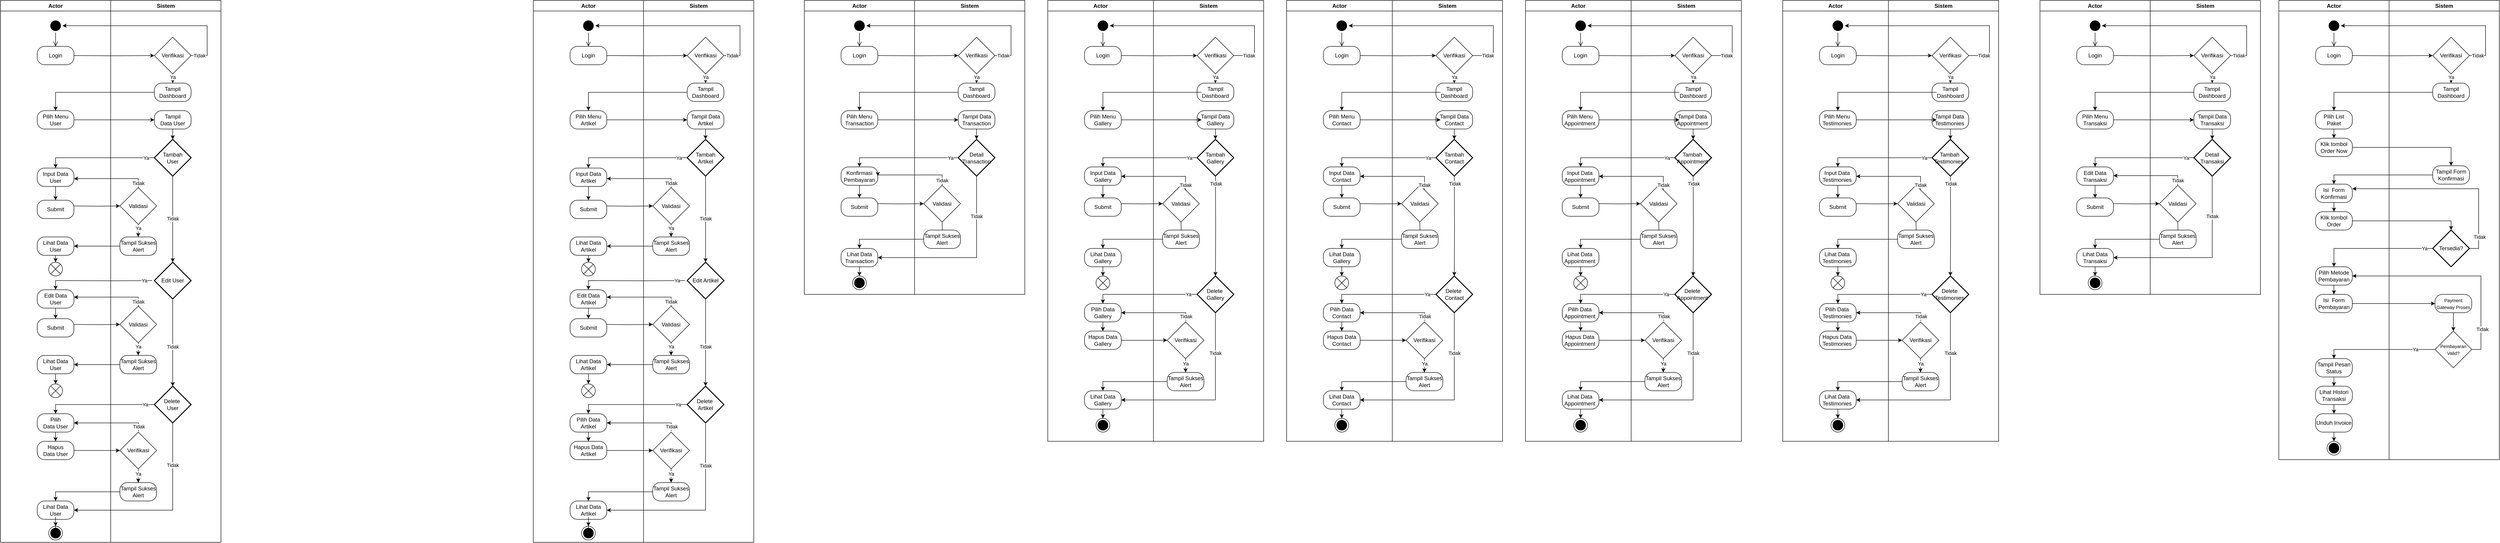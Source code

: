 <mxfile version="21.7.5" type="github" pages="5">
  <diagram name="Page-1" id="Gzs8lpX1u0B0sLz5hb0p">
    <mxGraphModel dx="1514" dy="801" grid="1" gridSize="10" guides="1" tooltips="1" connect="1" arrows="1" fold="1" page="1" pageScale="1" pageWidth="850" pageHeight="1100" math="0" shadow="0">
      <root>
        <mxCell id="0" />
        <mxCell id="1" parent="0" />
        <mxCell id="rQRDz4Iqr7Op0qweMpyO-566" value="Actor" style="swimlane;whiteSpace=wrap" parent="1" vertex="1">
          <mxGeometry x="1200" y="120" width="240" height="1180" as="geometry" />
        </mxCell>
        <mxCell id="rQRDz4Iqr7Op0qweMpyO-567" value="" style="ellipse;shape=startState;fillColor=#000000;strokeColor=#000000;" parent="rQRDz4Iqr7Op0qweMpyO-566" vertex="1">
          <mxGeometry x="105" y="40" width="30" height="30" as="geometry" />
        </mxCell>
        <mxCell id="rQRDz4Iqr7Op0qweMpyO-568" value="" style="edgeStyle=elbowEdgeStyle;elbow=horizontal;verticalAlign=bottom;endArrow=open;endSize=8;strokeColor=#000000;endFill=1;rounded=0;entryX=0.5;entryY=0;entryDx=0;entryDy=0;entryPerimeter=0;" parent="rQRDz4Iqr7Op0qweMpyO-566" edge="1">
          <mxGeometry x="100" y="40" as="geometry">
            <mxPoint x="115" y="100" as="targetPoint" />
            <mxPoint x="114.714" y="100" as="sourcePoint" />
          </mxGeometry>
        </mxCell>
        <mxCell id="rQRDz4Iqr7Op0qweMpyO-569" value="" style="edgeStyle=elbowEdgeStyle;elbow=horizontal;verticalAlign=bottom;endArrow=open;endSize=8;strokeColor=#000000;endFill=1;rounded=0;entryX=0.5;entryY=0;entryDx=0;entryDy=0;entryPerimeter=0;" parent="rQRDz4Iqr7Op0qweMpyO-566" source="rQRDz4Iqr7Op0qweMpyO-567" edge="1">
          <mxGeometry x="100" y="40" as="geometry">
            <mxPoint x="120" y="100" as="targetPoint" />
            <mxPoint x="155" y="190" as="sourcePoint" />
          </mxGeometry>
        </mxCell>
        <mxCell id="rQRDz4Iqr7Op0qweMpyO-570" value="Login" style="rounded=1;whiteSpace=wrap;html=1;arcSize=40;fontColor=#000000;fillColor=#FFFFFF;strokeColor=#000000;" parent="rQRDz4Iqr7Op0qweMpyO-566" vertex="1">
          <mxGeometry x="80" y="100" width="80" height="40" as="geometry" />
        </mxCell>
        <mxCell id="rQRDz4Iqr7Op0qweMpyO-571" value="Pilih Menu Artikel" style="rounded=1;whiteSpace=wrap;html=1;arcSize=40;fontColor=#000000;fillColor=#FFFFFF;strokeColor=#000000;" parent="rQRDz4Iqr7Op0qweMpyO-566" vertex="1">
          <mxGeometry x="80" y="240" width="80" height="40" as="geometry" />
        </mxCell>
        <mxCell id="rQRDz4Iqr7Op0qweMpyO-572" value="" style="edgeStyle=orthogonalEdgeStyle;rounded=0;orthogonalLoop=1;jettySize=auto;html=1;" parent="rQRDz4Iqr7Op0qweMpyO-566" source="rQRDz4Iqr7Op0qweMpyO-573" target="rQRDz4Iqr7Op0qweMpyO-574" edge="1">
          <mxGeometry relative="1" as="geometry" />
        </mxCell>
        <mxCell id="rQRDz4Iqr7Op0qweMpyO-573" value="Input Data Artikel" style="rounded=1;whiteSpace=wrap;html=1;arcSize=40;fontColor=#000000;fillColor=#FFFFFF;strokeColor=#000000;" parent="rQRDz4Iqr7Op0qweMpyO-566" vertex="1">
          <mxGeometry x="80" y="365.04" width="80" height="40" as="geometry" />
        </mxCell>
        <mxCell id="rQRDz4Iqr7Op0qweMpyO-574" value="Submit" style="rounded=1;whiteSpace=wrap;html=1;arcSize=40;fontColor=#000000;fillColor=#FFFFFF;strokeColor=#000000;" parent="rQRDz4Iqr7Op0qweMpyO-566" vertex="1">
          <mxGeometry x="80" y="435.04" width="80" height="40" as="geometry" />
        </mxCell>
        <mxCell id="rQRDz4Iqr7Op0qweMpyO-575" value="" style="edgeStyle=orthogonalEdgeStyle;rounded=0;orthogonalLoop=1;jettySize=auto;html=1;" parent="rQRDz4Iqr7Op0qweMpyO-566" source="rQRDz4Iqr7Op0qweMpyO-576" target="rQRDz4Iqr7Op0qweMpyO-582" edge="1">
          <mxGeometry relative="1" as="geometry" />
        </mxCell>
        <mxCell id="rQRDz4Iqr7Op0qweMpyO-576" value="Lihat Data Artikel" style="rounded=1;whiteSpace=wrap;html=1;arcSize=40;fontColor=#000000;fillColor=#FFFFFF;strokeColor=#000000;" parent="rQRDz4Iqr7Op0qweMpyO-566" vertex="1">
          <mxGeometry x="80" y="515.04" width="80" height="40" as="geometry" />
        </mxCell>
        <mxCell id="rQRDz4Iqr7Op0qweMpyO-577" value="" style="edgeStyle=orthogonalEdgeStyle;rounded=0;orthogonalLoop=1;jettySize=auto;html=1;" parent="rQRDz4Iqr7Op0qweMpyO-566" source="rQRDz4Iqr7Op0qweMpyO-578" target="rQRDz4Iqr7Op0qweMpyO-579" edge="1">
          <mxGeometry relative="1" as="geometry" />
        </mxCell>
        <mxCell id="rQRDz4Iqr7Op0qweMpyO-578" value="Edit Data Artikel" style="rounded=1;whiteSpace=wrap;html=1;arcSize=40;fontColor=#000000;fillColor=#FFFFFF;strokeColor=#000000;" parent="rQRDz4Iqr7Op0qweMpyO-566" vertex="1">
          <mxGeometry x="80" y="630" width="80" height="40" as="geometry" />
        </mxCell>
        <mxCell id="rQRDz4Iqr7Op0qweMpyO-579" value="Submit" style="rounded=1;whiteSpace=wrap;html=1;arcSize=40;fontColor=#000000;fillColor=#FFFFFF;strokeColor=#000000;" parent="rQRDz4Iqr7Op0qweMpyO-566" vertex="1">
          <mxGeometry x="80" y="693.04" width="80" height="40" as="geometry" />
        </mxCell>
        <mxCell id="rQRDz4Iqr7Op0qweMpyO-580" value="Lihat Data Artikel" style="rounded=1;whiteSpace=wrap;html=1;arcSize=40;fontColor=#000000;fillColor=#FFFFFF;strokeColor=#000000;" parent="rQRDz4Iqr7Op0qweMpyO-566" vertex="1">
          <mxGeometry x="80" y="773.04" width="80" height="40" as="geometry" />
        </mxCell>
        <mxCell id="rQRDz4Iqr7Op0qweMpyO-581" value="" style="group" parent="rQRDz4Iqr7Op0qweMpyO-566" vertex="1" connectable="0">
          <mxGeometry x="105" y="570" width="30" height="30" as="geometry" />
        </mxCell>
        <mxCell id="rQRDz4Iqr7Op0qweMpyO-582" value="" style="ellipse;whiteSpace=wrap;html=1;aspect=fixed;" parent="rQRDz4Iqr7Op0qweMpyO-581" vertex="1">
          <mxGeometry width="30" height="30" as="geometry" />
        </mxCell>
        <mxCell id="rQRDz4Iqr7Op0qweMpyO-583" value="" style="endArrow=none;html=1;rounded=0;exitX=0;exitY=1;exitDx=0;exitDy=0;entryX=1;entryY=0;entryDx=0;entryDy=0;" parent="rQRDz4Iqr7Op0qweMpyO-581" source="rQRDz4Iqr7Op0qweMpyO-582" target="rQRDz4Iqr7Op0qweMpyO-582" edge="1">
          <mxGeometry width="50" height="50" relative="1" as="geometry">
            <mxPoint x="20" y="60" as="sourcePoint" />
            <mxPoint x="70" y="10" as="targetPoint" />
          </mxGeometry>
        </mxCell>
        <mxCell id="rQRDz4Iqr7Op0qweMpyO-584" value="" style="endArrow=none;html=1;rounded=0;exitX=0;exitY=0;exitDx=0;exitDy=0;entryX=1;entryY=1;entryDx=0;entryDy=0;" parent="rQRDz4Iqr7Op0qweMpyO-581" source="rQRDz4Iqr7Op0qweMpyO-582" target="rQRDz4Iqr7Op0qweMpyO-582" edge="1">
          <mxGeometry width="50" height="50" relative="1" as="geometry">
            <mxPoint x="22" y="78" as="sourcePoint" />
            <mxPoint x="78" y="22" as="targetPoint" />
          </mxGeometry>
        </mxCell>
        <mxCell id="rQRDz4Iqr7Op0qweMpyO-585" value="Lihat Data Artikel" style="rounded=1;whiteSpace=wrap;html=1;arcSize=40;fontColor=#000000;fillColor=#FFFFFF;strokeColor=#000000;" parent="rQRDz4Iqr7Op0qweMpyO-566" vertex="1">
          <mxGeometry x="80" y="1090" width="80" height="40" as="geometry" />
        </mxCell>
        <mxCell id="rQRDz4Iqr7Op0qweMpyO-631" value="Pilih Data Artikel" style="rounded=1;whiteSpace=wrap;html=1;arcSize=40;fontColor=#000000;fillColor=#FFFFFF;strokeColor=#000000;" parent="rQRDz4Iqr7Op0qweMpyO-566" vertex="1">
          <mxGeometry x="80" y="900" width="80" height="40" as="geometry" />
        </mxCell>
        <mxCell id="rQRDz4Iqr7Op0qweMpyO-634" value="Hapus Data Artikel" style="rounded=1;whiteSpace=wrap;html=1;arcSize=40;fontColor=#000000;fillColor=#FFFFFF;strokeColor=#000000;" parent="rQRDz4Iqr7Op0qweMpyO-566" vertex="1">
          <mxGeometry x="80" y="960" width="80" height="40" as="geometry" />
        </mxCell>
        <mxCell id="rQRDz4Iqr7Op0qweMpyO-630" value="" style="edgeStyle=orthogonalEdgeStyle;rounded=0;orthogonalLoop=1;jettySize=auto;html=1;" parent="rQRDz4Iqr7Op0qweMpyO-566" source="rQRDz4Iqr7Op0qweMpyO-631" target="rQRDz4Iqr7Op0qweMpyO-634" edge="1">
          <mxGeometry relative="1" as="geometry" />
        </mxCell>
        <mxCell id="rQRDz4Iqr7Op0qweMpyO-586" value="Sistem" style="swimlane;whiteSpace=wrap;startSize=23;" parent="1" vertex="1">
          <mxGeometry x="1440" y="120" width="240" height="1180" as="geometry" />
        </mxCell>
        <mxCell id="rQRDz4Iqr7Op0qweMpyO-587" value="Ya" style="edgeStyle=orthogonalEdgeStyle;rounded=0;orthogonalLoop=1;jettySize=auto;html=1;entryX=0.5;entryY=0;entryDx=0;entryDy=0;exitX=0.5;exitY=1;exitDx=0;exitDy=0;" parent="rQRDz4Iqr7Op0qweMpyO-586" source="rQRDz4Iqr7Op0qweMpyO-591" edge="1">
          <mxGeometry x="-0.333" relative="1" as="geometry">
            <mxPoint x="135" y="180" as="targetPoint" />
            <mxPoint as="offset" />
            <mxPoint x="130.0" y="155" as="sourcePoint" />
          </mxGeometry>
        </mxCell>
        <mxCell id="rQRDz4Iqr7Op0qweMpyO-588" value="Tidak" style="edgeStyle=orthogonalEdgeStyle;rounded=0;orthogonalLoop=1;jettySize=auto;html=1;entryX=0.5;entryY=0;entryDx=0;entryDy=0;entryPerimeter=0;exitX=0.5;exitY=1;exitDx=0;exitDy=0;exitPerimeter=0;" parent="rQRDz4Iqr7Op0qweMpyO-586" source="rQRDz4Iqr7Op0qweMpyO-589" target="rQRDz4Iqr7Op0qweMpyO-595" edge="1">
          <mxGeometry x="-0.018" relative="1" as="geometry">
            <mxPoint x="135" y="525.04" as="targetPoint" />
            <mxPoint as="offset" />
            <mxPoint x="135" y="427.54" as="sourcePoint" />
          </mxGeometry>
        </mxCell>
        <mxCell id="rQRDz4Iqr7Op0qweMpyO-589" value="Tambah &lt;br&gt;Artikel" style="strokeWidth=2;html=1;shape=mxgraph.flowchart.decision;whiteSpace=wrap;" parent="rQRDz4Iqr7Op0qweMpyO-586" vertex="1">
          <mxGeometry x="95" y="302.5" width="80" height="80" as="geometry" />
        </mxCell>
        <mxCell id="rQRDz4Iqr7Op0qweMpyO-591" value="Verifikasi" style="rhombus;whiteSpace=wrap;html=1;" parent="rQRDz4Iqr7Op0qweMpyO-586" vertex="1">
          <mxGeometry x="95" y="80" width="80" height="80" as="geometry" />
        </mxCell>
        <mxCell id="rQRDz4Iqr7Op0qweMpyO-592" value="" style="edgeStyle=orthogonalEdgeStyle;rounded=0;orthogonalLoop=1;jettySize=auto;html=1;" parent="rQRDz4Iqr7Op0qweMpyO-586" source="rQRDz4Iqr7Op0qweMpyO-594" target="rQRDz4Iqr7Op0qweMpyO-598" edge="1">
          <mxGeometry relative="1" as="geometry" />
        </mxCell>
        <mxCell id="rQRDz4Iqr7Op0qweMpyO-593" value="Ya" style="edgeLabel;html=1;align=center;verticalAlign=middle;resizable=0;points=[];" parent="rQRDz4Iqr7Op0qweMpyO-592" vertex="1" connectable="0">
          <mxGeometry x="0.591" relative="1" as="geometry">
            <mxPoint y="-9" as="offset" />
          </mxGeometry>
        </mxCell>
        <mxCell id="rQRDz4Iqr7Op0qweMpyO-594" value="Validasi" style="rhombus;whiteSpace=wrap;html=1;" parent="rQRDz4Iqr7Op0qweMpyO-586" vertex="1">
          <mxGeometry x="20" y="407.54" width="80" height="80" as="geometry" />
        </mxCell>
        <mxCell id="rQRDz4Iqr7Op0qweMpyO-595" value="Edit Artikel" style="strokeWidth=2;html=1;shape=mxgraph.flowchart.decision;whiteSpace=wrap;" parent="rQRDz4Iqr7Op0qweMpyO-586" vertex="1">
          <mxGeometry x="95" y="570" width="80" height="80" as="geometry" />
        </mxCell>
        <mxCell id="rQRDz4Iqr7Op0qweMpyO-596" value="Tampil Dashboard" style="rounded=1;whiteSpace=wrap;html=1;arcSize=40;fontColor=#000000;fillColor=#FFFFFF;strokeColor=#000000;" parent="rQRDz4Iqr7Op0qweMpyO-586" vertex="1">
          <mxGeometry x="95" y="180" width="80" height="40" as="geometry" />
        </mxCell>
        <mxCell id="rQRDz4Iqr7Op0qweMpyO-722" value="" style="edgeStyle=orthogonalEdgeStyle;rounded=0;orthogonalLoop=1;jettySize=auto;html=1;" parent="rQRDz4Iqr7Op0qweMpyO-586" source="rQRDz4Iqr7Op0qweMpyO-597" target="rQRDz4Iqr7Op0qweMpyO-589" edge="1">
          <mxGeometry relative="1" as="geometry" />
        </mxCell>
        <mxCell id="rQRDz4Iqr7Op0qweMpyO-597" value="Tampil Data Artikel" style="rounded=1;whiteSpace=wrap;html=1;arcSize=40;fontColor=#000000;fillColor=#FFFFFF;strokeColor=#000000;" parent="rQRDz4Iqr7Op0qweMpyO-586" vertex="1">
          <mxGeometry x="95" y="240" width="80" height="40" as="geometry" />
        </mxCell>
        <mxCell id="rQRDz4Iqr7Op0qweMpyO-598" value="Tampil Sukses Alert" style="rounded=1;whiteSpace=wrap;html=1;arcSize=40;fontColor=#000000;fillColor=#FFFFFF;strokeColor=#000000;" parent="rQRDz4Iqr7Op0qweMpyO-586" vertex="1">
          <mxGeometry x="20" y="515.04" width="80" height="40" as="geometry" />
        </mxCell>
        <mxCell id="rQRDz4Iqr7Op0qweMpyO-599" value="" style="edgeStyle=orthogonalEdgeStyle;rounded=0;orthogonalLoop=1;jettySize=auto;html=1;" parent="rQRDz4Iqr7Op0qweMpyO-586" source="rQRDz4Iqr7Op0qweMpyO-601" target="rQRDz4Iqr7Op0qweMpyO-602" edge="1">
          <mxGeometry relative="1" as="geometry" />
        </mxCell>
        <mxCell id="rQRDz4Iqr7Op0qweMpyO-600" value="Ya" style="edgeLabel;html=1;align=center;verticalAlign=middle;resizable=0;points=[];" parent="rQRDz4Iqr7Op0qweMpyO-599" vertex="1" connectable="0">
          <mxGeometry x="0.591" relative="1" as="geometry">
            <mxPoint y="-9" as="offset" />
          </mxGeometry>
        </mxCell>
        <mxCell id="rQRDz4Iqr7Op0qweMpyO-601" value="Validasi" style="rhombus;whiteSpace=wrap;html=1;" parent="rQRDz4Iqr7Op0qweMpyO-586" vertex="1">
          <mxGeometry x="20" y="665.54" width="80" height="80" as="geometry" />
        </mxCell>
        <mxCell id="rQRDz4Iqr7Op0qweMpyO-602" value="Tampil Sukses Alert" style="rounded=1;whiteSpace=wrap;html=1;arcSize=40;fontColor=#000000;fillColor=#FFFFFF;strokeColor=#000000;" parent="rQRDz4Iqr7Op0qweMpyO-586" vertex="1">
          <mxGeometry x="20" y="773.04" width="80" height="40" as="geometry" />
        </mxCell>
        <mxCell id="rQRDz4Iqr7Op0qweMpyO-629" value="Delete&amp;nbsp;&lt;br&gt;Artikel" style="strokeWidth=2;html=1;shape=mxgraph.flowchart.decision;whiteSpace=wrap;" parent="rQRDz4Iqr7Op0qweMpyO-586" vertex="1">
          <mxGeometry x="95" y="840" width="80" height="80" as="geometry" />
        </mxCell>
        <mxCell id="rQRDz4Iqr7Op0qweMpyO-632" value="" style="edgeStyle=orthogonalEdgeStyle;rounded=0;orthogonalLoop=1;jettySize=auto;html=1;entryX=0.5;entryY=0;entryDx=0;entryDy=0;entryPerimeter=0;" parent="rQRDz4Iqr7Op0qweMpyO-586" source="rQRDz4Iqr7Op0qweMpyO-595" target="rQRDz4Iqr7Op0qweMpyO-629" edge="1">
          <mxGeometry relative="1" as="geometry" />
        </mxCell>
        <mxCell id="rQRDz4Iqr7Op0qweMpyO-633" value="Tidak" style="edgeLabel;html=1;align=center;verticalAlign=middle;resizable=0;points=[];" parent="rQRDz4Iqr7Op0qweMpyO-632" vertex="1" connectable="0">
          <mxGeometry x="-0.201" y="-1" relative="1" as="geometry">
            <mxPoint x="1" y="28" as="offset" />
          </mxGeometry>
        </mxCell>
        <mxCell id="rQRDz4Iqr7Op0qweMpyO-640" value="Verifikasi" style="rhombus;whiteSpace=wrap;html=1;" parent="rQRDz4Iqr7Op0qweMpyO-586" vertex="1">
          <mxGeometry x="20" y="940" width="80" height="80" as="geometry" />
        </mxCell>
        <mxCell id="rQRDz4Iqr7Op0qweMpyO-637" value="Tampil Sukses Alert" style="rounded=1;whiteSpace=wrap;html=1;arcSize=40;fontColor=#000000;fillColor=#FFFFFF;strokeColor=#000000;" parent="rQRDz4Iqr7Op0qweMpyO-586" vertex="1">
          <mxGeometry x="20" y="1050" width="80" height="40" as="geometry" />
        </mxCell>
        <mxCell id="rQRDz4Iqr7Op0qweMpyO-635" value="" style="edgeStyle=orthogonalEdgeStyle;rounded=0;orthogonalLoop=1;jettySize=auto;html=1;" parent="rQRDz4Iqr7Op0qweMpyO-586" source="rQRDz4Iqr7Op0qweMpyO-640" target="rQRDz4Iqr7Op0qweMpyO-637" edge="1">
          <mxGeometry relative="1" as="geometry" />
        </mxCell>
        <mxCell id="rQRDz4Iqr7Op0qweMpyO-636" value="Ya" style="edgeLabel;html=1;align=center;verticalAlign=middle;resizable=0;points=[];" parent="rQRDz4Iqr7Op0qweMpyO-635" vertex="1" connectable="0">
          <mxGeometry x="0.591" relative="1" as="geometry">
            <mxPoint y="-9" as="offset" />
          </mxGeometry>
        </mxCell>
        <mxCell id="rQRDz4Iqr7Op0qweMpyO-603" style="edgeStyle=orthogonalEdgeStyle;rounded=0;orthogonalLoop=1;jettySize=auto;html=1;entryX=0;entryY=0.5;entryDx=0;entryDy=0;exitX=1;exitY=0.5;exitDx=0;exitDy=0;" parent="1" target="rQRDz4Iqr7Op0qweMpyO-591" edge="1">
          <mxGeometry relative="1" as="geometry">
            <mxPoint x="1360" y="240" as="sourcePoint" />
            <mxPoint x="1520" y="230" as="targetPoint" />
          </mxGeometry>
        </mxCell>
        <mxCell id="rQRDz4Iqr7Op0qweMpyO-604" style="edgeStyle=orthogonalEdgeStyle;rounded=0;orthogonalLoop=1;jettySize=auto;html=1;entryX=0.5;entryY=0;entryDx=0;entryDy=0;exitX=0;exitY=0.5;exitDx=0;exitDy=0;" parent="1" edge="1">
          <mxGeometry relative="1" as="geometry">
            <mxPoint x="1535" y="320" as="sourcePoint" />
            <mxPoint x="1320" y="360" as="targetPoint" />
            <Array as="points">
              <mxPoint x="1520" y="320" />
              <mxPoint x="1320" y="320" />
            </Array>
          </mxGeometry>
        </mxCell>
        <mxCell id="rQRDz4Iqr7Op0qweMpyO-606" style="edgeStyle=orthogonalEdgeStyle;rounded=0;orthogonalLoop=1;jettySize=auto;html=1;entryX=0;entryY=0.5;entryDx=0;entryDy=0;" parent="1" edge="1">
          <mxGeometry relative="1" as="geometry">
            <mxPoint x="1360" y="380.0" as="sourcePoint" />
            <mxPoint x="1535" y="380" as="targetPoint" />
          </mxGeometry>
        </mxCell>
        <mxCell id="rQRDz4Iqr7Op0qweMpyO-607" value="" style="ellipse;shape=endState;fillColor=#000000;strokeColor=#000000;" parent="1" vertex="1">
          <mxGeometry x="1305" y="1265.04" width="30" height="30" as="geometry" />
        </mxCell>
        <mxCell id="rQRDz4Iqr7Op0qweMpyO-608" value="" style="endArrow=classic;html=1;rounded=0;entryX=1;entryY=0.5;entryDx=0;entryDy=0;exitX=1;exitY=0.5;exitDx=0;exitDy=0;" parent="1" source="rQRDz4Iqr7Op0qweMpyO-591" target="rQRDz4Iqr7Op0qweMpyO-567" edge="1">
          <mxGeometry relative="1" as="geometry">
            <mxPoint x="1620" y="240" as="sourcePoint" />
            <mxPoint x="1750" y="322" as="targetPoint" />
            <Array as="points">
              <mxPoint x="1650" y="240" />
              <mxPoint x="1650" y="175" />
            </Array>
          </mxGeometry>
        </mxCell>
        <mxCell id="rQRDz4Iqr7Op0qweMpyO-609" value="Tidak" style="edgeLabel;resizable=0;html=1;align=center;verticalAlign=middle;" parent="rQRDz4Iqr7Op0qweMpyO-608" connectable="0" vertex="1">
          <mxGeometry relative="1" as="geometry">
            <mxPoint x="90" y="65" as="offset" />
          </mxGeometry>
        </mxCell>
        <mxCell id="rQRDz4Iqr7Op0qweMpyO-610" style="edgeStyle=orthogonalEdgeStyle;rounded=0;orthogonalLoop=1;jettySize=auto;html=1;entryX=0.5;entryY=0;entryDx=0;entryDy=0;" parent="1" source="rQRDz4Iqr7Op0qweMpyO-589" target="rQRDz4Iqr7Op0qweMpyO-573" edge="1">
          <mxGeometry relative="1" as="geometry">
            <mxPoint x="1360" y="462.5" as="targetPoint" />
          </mxGeometry>
        </mxCell>
        <mxCell id="rQRDz4Iqr7Op0qweMpyO-611" value="Ya" style="edgeLabel;html=1;align=center;verticalAlign=middle;resizable=0;points=[];" parent="rQRDz4Iqr7Op0qweMpyO-610" vertex="1" connectable="0">
          <mxGeometry x="-0.909" y="-1" relative="1" as="geometry">
            <mxPoint x="-7" y="1" as="offset" />
          </mxGeometry>
        </mxCell>
        <mxCell id="rQRDz4Iqr7Op0qweMpyO-612" value="" style="edgeStyle=orthogonalEdgeStyle;rounded=0;orthogonalLoop=1;jettySize=auto;html=1;" parent="1" target="rQRDz4Iqr7Op0qweMpyO-594" edge="1">
          <mxGeometry relative="1" as="geometry">
            <mxPoint x="1360" y="567.54" as="sourcePoint" />
          </mxGeometry>
        </mxCell>
        <mxCell id="rQRDz4Iqr7Op0qweMpyO-613" value="Tidak" style="edgeStyle=orthogonalEdgeStyle;rounded=0;orthogonalLoop=1;jettySize=auto;html=1;endArrow=classic;endFill=1;strokeColor=default;endSize=6;startSize=6;jumpSize=6;entryX=1;entryY=0.5;entryDx=0;entryDy=0;" parent="1" source="rQRDz4Iqr7Op0qweMpyO-594" edge="1">
          <mxGeometry x="-0.873" relative="1" as="geometry">
            <mxPoint x="1360" y="507.54" as="targetPoint" />
            <Array as="points">
              <mxPoint x="1500" y="508.04" />
              <mxPoint x="1360" y="508.04" />
            </Array>
            <mxPoint as="offset" />
          </mxGeometry>
        </mxCell>
        <mxCell id="rQRDz4Iqr7Op0qweMpyO-614" value="" style="edgeStyle=orthogonalEdgeStyle;rounded=0;orthogonalLoop=1;jettySize=auto;html=1;exitX=0;exitY=0.5;exitDx=0;exitDy=0;entryX=1;entryY=0.5;entryDx=0;entryDy=0;" parent="1" source="rQRDz4Iqr7Op0qweMpyO-598" target="rQRDz4Iqr7Op0qweMpyO-576" edge="1">
          <mxGeometry relative="1" as="geometry">
            <mxPoint x="1460" y="645.04" as="sourcePoint" />
            <mxPoint x="1360" y="645.04" as="targetPoint" />
          </mxGeometry>
        </mxCell>
        <mxCell id="rQRDz4Iqr7Op0qweMpyO-615" style="edgeStyle=orthogonalEdgeStyle;rounded=0;orthogonalLoop=1;jettySize=auto;html=1;entryX=0.5;entryY=0;entryDx=0;entryDy=0;" parent="1" target="rQRDz4Iqr7Op0qweMpyO-578" edge="1">
          <mxGeometry relative="1" as="geometry">
            <mxPoint x="1530" y="730" as="sourcePoint" />
            <mxPoint x="1360" y="765.54" as="targetPoint" />
          </mxGeometry>
        </mxCell>
        <mxCell id="rQRDz4Iqr7Op0qweMpyO-616" value="Ya" style="edgeLabel;html=1;align=center;verticalAlign=middle;resizable=0;points=[];" parent="rQRDz4Iqr7Op0qweMpyO-615" vertex="1" connectable="0">
          <mxGeometry x="-0.909" y="-1" relative="1" as="geometry">
            <mxPoint x="-7" y="1" as="offset" />
          </mxGeometry>
        </mxCell>
        <mxCell id="rQRDz4Iqr7Op0qweMpyO-617" value="" style="edgeStyle=orthogonalEdgeStyle;rounded=0;orthogonalLoop=1;jettySize=auto;html=1;" parent="1" target="rQRDz4Iqr7Op0qweMpyO-601" edge="1">
          <mxGeometry relative="1" as="geometry">
            <mxPoint x="1360" y="825.54" as="sourcePoint" />
          </mxGeometry>
        </mxCell>
        <mxCell id="rQRDz4Iqr7Op0qweMpyO-618" value="Tidak" style="edgeStyle=orthogonalEdgeStyle;rounded=0;orthogonalLoop=1;jettySize=auto;html=1;endArrow=classic;endFill=1;strokeColor=default;endSize=6;startSize=6;jumpSize=6;entryX=1;entryY=0.5;entryDx=0;entryDy=0;" parent="1" source="rQRDz4Iqr7Op0qweMpyO-601" edge="1">
          <mxGeometry x="-0.873" relative="1" as="geometry">
            <mxPoint x="1360" y="765.54" as="targetPoint" />
            <Array as="points">
              <mxPoint x="1500" y="766.04" />
              <mxPoint x="1360" y="766.04" />
            </Array>
            <mxPoint as="offset" />
          </mxGeometry>
        </mxCell>
        <mxCell id="rQRDz4Iqr7Op0qweMpyO-619" value="" style="edgeStyle=orthogonalEdgeStyle;rounded=0;orthogonalLoop=1;jettySize=auto;html=1;exitX=0;exitY=0.5;exitDx=0;exitDy=0;entryX=1;entryY=0.5;entryDx=0;entryDy=0;" parent="1" source="rQRDz4Iqr7Op0qweMpyO-602" target="rQRDz4Iqr7Op0qweMpyO-580" edge="1">
          <mxGeometry relative="1" as="geometry">
            <mxPoint x="1460" y="903.04" as="sourcePoint" />
            <mxPoint x="1360" y="903.04" as="targetPoint" />
          </mxGeometry>
        </mxCell>
        <mxCell id="rQRDz4Iqr7Op0qweMpyO-620" value="" style="group" parent="1" vertex="1" connectable="0">
          <mxGeometry x="1305" y="955.04" width="30" height="30" as="geometry" />
        </mxCell>
        <mxCell id="rQRDz4Iqr7Op0qweMpyO-621" value="" style="ellipse;whiteSpace=wrap;html=1;aspect=fixed;" parent="rQRDz4Iqr7Op0qweMpyO-620" vertex="1">
          <mxGeometry width="30" height="30" as="geometry" />
        </mxCell>
        <mxCell id="rQRDz4Iqr7Op0qweMpyO-622" value="" style="endArrow=none;html=1;rounded=0;exitX=0;exitY=1;exitDx=0;exitDy=0;entryX=1;entryY=0;entryDx=0;entryDy=0;" parent="rQRDz4Iqr7Op0qweMpyO-620" source="rQRDz4Iqr7Op0qweMpyO-621" target="rQRDz4Iqr7Op0qweMpyO-621" edge="1">
          <mxGeometry width="50" height="50" relative="1" as="geometry">
            <mxPoint x="20" y="60" as="sourcePoint" />
            <mxPoint x="70" y="10" as="targetPoint" />
          </mxGeometry>
        </mxCell>
        <mxCell id="rQRDz4Iqr7Op0qweMpyO-623" value="" style="endArrow=none;html=1;rounded=0;exitX=0;exitY=0;exitDx=0;exitDy=0;entryX=1;entryY=1;entryDx=0;entryDy=0;" parent="rQRDz4Iqr7Op0qweMpyO-620" source="rQRDz4Iqr7Op0qweMpyO-621" target="rQRDz4Iqr7Op0qweMpyO-621" edge="1">
          <mxGeometry width="50" height="50" relative="1" as="geometry">
            <mxPoint x="22" y="78" as="sourcePoint" />
            <mxPoint x="78" y="22" as="targetPoint" />
          </mxGeometry>
        </mxCell>
        <mxCell id="rQRDz4Iqr7Op0qweMpyO-624" value="" style="edgeStyle=orthogonalEdgeStyle;rounded=0;orthogonalLoop=1;jettySize=auto;html=1;" parent="1" source="rQRDz4Iqr7Op0qweMpyO-580" target="rQRDz4Iqr7Op0qweMpyO-621" edge="1">
          <mxGeometry relative="1" as="geometry" />
        </mxCell>
        <mxCell id="rQRDz4Iqr7Op0qweMpyO-625" style="edgeStyle=orthogonalEdgeStyle;rounded=0;orthogonalLoop=1;jettySize=auto;html=1;entryX=0.5;entryY=0;entryDx=0;entryDy=0;" parent="1" source="rQRDz4Iqr7Op0qweMpyO-629" target="rQRDz4Iqr7Op0qweMpyO-631" edge="1">
          <mxGeometry relative="1" as="geometry" />
        </mxCell>
        <mxCell id="rQRDz4Iqr7Op0qweMpyO-626" value="Ya" style="edgeLabel;html=1;align=center;verticalAlign=middle;resizable=0;points=[];" parent="rQRDz4Iqr7Op0qweMpyO-625" vertex="1" connectable="0">
          <mxGeometry x="-0.809" y="1" relative="1" as="geometry">
            <mxPoint x="2" y="-1" as="offset" />
          </mxGeometry>
        </mxCell>
        <mxCell id="rQRDz4Iqr7Op0qweMpyO-627" value="" style="edgeStyle=orthogonalEdgeStyle;rounded=0;orthogonalLoop=1;jettySize=auto;html=1;entryX=1;entryY=0.5;entryDx=0;entryDy=0;" parent="1" target="rQRDz4Iqr7Op0qweMpyO-585" edge="1">
          <mxGeometry relative="1" as="geometry">
            <mxPoint x="1575.0" y="1042" as="sourcePoint" />
            <mxPoint x="1361.04" y="1235.52" as="targetPoint" />
            <Array as="points">
              <mxPoint x="1575" y="1230" />
            </Array>
          </mxGeometry>
        </mxCell>
        <mxCell id="rQRDz4Iqr7Op0qweMpyO-628" value="Tidak" style="edgeLabel;html=1;align=center;verticalAlign=middle;resizable=0;points=[];" parent="rQRDz4Iqr7Op0qweMpyO-627" vertex="1" connectable="0">
          <mxGeometry x="-0.196" y="2" relative="1" as="geometry">
            <mxPoint x="-2" y="-71" as="offset" />
          </mxGeometry>
        </mxCell>
        <mxCell id="rQRDz4Iqr7Op0qweMpyO-638" value="" style="edgeStyle=orthogonalEdgeStyle;rounded=0;orthogonalLoop=1;jettySize=auto;html=1;exitX=1;exitY=0.5;exitDx=0;exitDy=0;" parent="1" source="rQRDz4Iqr7Op0qweMpyO-634" target="rQRDz4Iqr7Op0qweMpyO-640" edge="1">
          <mxGeometry relative="1" as="geometry">
            <mxPoint x="1360" y="1105.04" as="sourcePoint" />
          </mxGeometry>
        </mxCell>
        <mxCell id="rQRDz4Iqr7Op0qweMpyO-639" value="" style="edgeStyle=orthogonalEdgeStyle;rounded=0;orthogonalLoop=1;jettySize=auto;html=1;exitX=0;exitY=0.5;exitDx=0;exitDy=0;entryX=0.5;entryY=0;entryDx=0;entryDy=0;" parent="1" source="rQRDz4Iqr7Op0qweMpyO-637" target="rQRDz4Iqr7Op0qweMpyO-585" edge="1">
          <mxGeometry relative="1" as="geometry">
            <mxPoint x="1460" y="1182.54" as="sourcePoint" />
            <mxPoint x="1360" y="1182.54" as="targetPoint" />
          </mxGeometry>
        </mxCell>
        <mxCell id="rQRDz4Iqr7Op0qweMpyO-641" value="Tidak" style="edgeStyle=orthogonalEdgeStyle;rounded=0;orthogonalLoop=1;jettySize=auto;html=1;endArrow=classic;endFill=1;strokeColor=default;endSize=6;startSize=6;jumpSize=6;entryX=1;entryY=0.5;entryDx=0;entryDy=0;exitX=0.507;exitY=-0.029;exitDx=0;exitDy=0;exitPerimeter=0;" parent="1" source="rQRDz4Iqr7Op0qweMpyO-640" target="rQRDz4Iqr7Op0qweMpyO-631" edge="1">
          <mxGeometry x="-0.873" relative="1" as="geometry">
            <mxPoint x="1360" y="1025.04" as="targetPoint" />
            <mxPoint x="1500" y="1045.54" as="sourcePoint" />
            <Array as="points">
              <mxPoint x="1501" y="1040" />
            </Array>
            <mxPoint as="offset" />
          </mxGeometry>
        </mxCell>
        <mxCell id="rQRDz4Iqr7Op0qweMpyO-642" value="" style="edgeStyle=orthogonalEdgeStyle;rounded=0;orthogonalLoop=1;jettySize=auto;html=1;" parent="1" source="rQRDz4Iqr7Op0qweMpyO-585" target="rQRDz4Iqr7Op0qweMpyO-607" edge="1">
          <mxGeometry relative="1" as="geometry" />
        </mxCell>
        <mxCell id="rQRDz4Iqr7Op0qweMpyO-643" value="Actor" style="swimlane;whiteSpace=wrap" parent="1" vertex="1">
          <mxGeometry x="1790" y="120" width="240" height="640" as="geometry" />
        </mxCell>
        <mxCell id="rQRDz4Iqr7Op0qweMpyO-644" value="" style="ellipse;shape=startState;fillColor=#000000;strokeColor=#000000;" parent="rQRDz4Iqr7Op0qweMpyO-643" vertex="1">
          <mxGeometry x="105" y="40" width="30" height="30" as="geometry" />
        </mxCell>
        <mxCell id="rQRDz4Iqr7Op0qweMpyO-645" value="" style="edgeStyle=elbowEdgeStyle;elbow=horizontal;verticalAlign=bottom;endArrow=open;endSize=8;strokeColor=#000000;endFill=1;rounded=0;entryX=0.5;entryY=0;entryDx=0;entryDy=0;entryPerimeter=0;" parent="rQRDz4Iqr7Op0qweMpyO-643" edge="1">
          <mxGeometry x="100" y="40" as="geometry">
            <mxPoint x="115" y="100" as="targetPoint" />
            <mxPoint x="114.714" y="100" as="sourcePoint" />
          </mxGeometry>
        </mxCell>
        <mxCell id="rQRDz4Iqr7Op0qweMpyO-646" value="" style="edgeStyle=elbowEdgeStyle;elbow=horizontal;verticalAlign=bottom;endArrow=open;endSize=8;strokeColor=#000000;endFill=1;rounded=0;entryX=0.5;entryY=0;entryDx=0;entryDy=0;entryPerimeter=0;" parent="rQRDz4Iqr7Op0qweMpyO-643" source="rQRDz4Iqr7Op0qweMpyO-644" edge="1">
          <mxGeometry x="100" y="40" as="geometry">
            <mxPoint x="120" y="100" as="targetPoint" />
            <mxPoint x="155" y="190" as="sourcePoint" />
          </mxGeometry>
        </mxCell>
        <mxCell id="rQRDz4Iqr7Op0qweMpyO-647" value="Login" style="rounded=1;whiteSpace=wrap;html=1;arcSize=40;fontColor=#000000;fillColor=#FFFFFF;strokeColor=#000000;" parent="rQRDz4Iqr7Op0qweMpyO-643" vertex="1">
          <mxGeometry x="80" y="100" width="80" height="40" as="geometry" />
        </mxCell>
        <mxCell id="rQRDz4Iqr7Op0qweMpyO-648" value="Pilih Menu Transaction" style="rounded=1;whiteSpace=wrap;html=1;arcSize=40;fontColor=#000000;fillColor=#FFFFFF;strokeColor=#000000;" parent="rQRDz4Iqr7Op0qweMpyO-643" vertex="1">
          <mxGeometry x="80" y="240" width="80" height="40" as="geometry" />
        </mxCell>
        <mxCell id="rQRDz4Iqr7Op0qweMpyO-649" value="" style="edgeStyle=orthogonalEdgeStyle;rounded=0;orthogonalLoop=1;jettySize=auto;html=1;" parent="rQRDz4Iqr7Op0qweMpyO-643" source="rQRDz4Iqr7Op0qweMpyO-650" target="rQRDz4Iqr7Op0qweMpyO-651" edge="1">
          <mxGeometry relative="1" as="geometry" />
        </mxCell>
        <mxCell id="rQRDz4Iqr7Op0qweMpyO-650" value="Konfirmasi Pembayaran" style="rounded=1;whiteSpace=wrap;html=1;arcSize=40;fontColor=#000000;fillColor=#FFFFFF;strokeColor=#000000;" parent="rQRDz4Iqr7Op0qweMpyO-643" vertex="1">
          <mxGeometry x="80" y="362.5" width="80" height="40" as="geometry" />
        </mxCell>
        <mxCell id="rQRDz4Iqr7Op0qweMpyO-651" value="Submit" style="rounded=1;whiteSpace=wrap;html=1;arcSize=40;fontColor=#000000;fillColor=#FFFFFF;strokeColor=#000000;" parent="rQRDz4Iqr7Op0qweMpyO-643" vertex="1">
          <mxGeometry x="80" y="430" width="80" height="40" as="geometry" />
        </mxCell>
        <mxCell id="rQRDz4Iqr7Op0qweMpyO-662" value="Lihat Data Transaction" style="rounded=1;whiteSpace=wrap;html=1;arcSize=40;fontColor=#000000;fillColor=#FFFFFF;strokeColor=#000000;" parent="rQRDz4Iqr7Op0qweMpyO-643" vertex="1">
          <mxGeometry x="80" y="540" width="80" height="40" as="geometry" />
        </mxCell>
        <mxCell id="rQRDz4Iqr7Op0qweMpyO-684" value="" style="ellipse;shape=endState;fillColor=#000000;strokeColor=#000000;" parent="rQRDz4Iqr7Op0qweMpyO-643" vertex="1">
          <mxGeometry x="105" y="600" width="30" height="30" as="geometry" />
        </mxCell>
        <mxCell id="rQRDz4Iqr7Op0qweMpyO-719" value="" style="edgeStyle=orthogonalEdgeStyle;rounded=0;orthogonalLoop=1;jettySize=auto;html=1;" parent="rQRDz4Iqr7Op0qweMpyO-643" source="rQRDz4Iqr7Op0qweMpyO-662" target="rQRDz4Iqr7Op0qweMpyO-684" edge="1">
          <mxGeometry relative="1" as="geometry" />
        </mxCell>
        <mxCell id="rQRDz4Iqr7Op0qweMpyO-663" value="Sistem" style="swimlane;whiteSpace=wrap;startSize=23;" parent="1" vertex="1">
          <mxGeometry x="2030" y="120" width="240" height="640" as="geometry" />
        </mxCell>
        <mxCell id="rQRDz4Iqr7Op0qweMpyO-664" value="Ya" style="edgeStyle=orthogonalEdgeStyle;rounded=0;orthogonalLoop=1;jettySize=auto;html=1;entryX=0.5;entryY=0;entryDx=0;entryDy=0;exitX=0.5;exitY=1;exitDx=0;exitDy=0;" parent="rQRDz4Iqr7Op0qweMpyO-663" source="rQRDz4Iqr7Op0qweMpyO-668" edge="1">
          <mxGeometry x="-0.333" relative="1" as="geometry">
            <mxPoint x="135" y="180" as="targetPoint" />
            <mxPoint as="offset" />
            <mxPoint x="130.0" y="155" as="sourcePoint" />
          </mxGeometry>
        </mxCell>
        <mxCell id="rQRDz4Iqr7Op0qweMpyO-666" value="Detail Transaction" style="strokeWidth=2;html=1;shape=mxgraph.flowchart.decision;whiteSpace=wrap;" parent="rQRDz4Iqr7Op0qweMpyO-663" vertex="1">
          <mxGeometry x="95" y="302.5" width="80" height="80" as="geometry" />
        </mxCell>
        <mxCell id="rQRDz4Iqr7Op0qweMpyO-668" value="Verifikasi" style="rhombus;whiteSpace=wrap;html=1;" parent="rQRDz4Iqr7Op0qweMpyO-663" vertex="1">
          <mxGeometry x="95" y="80" width="80" height="80" as="geometry" />
        </mxCell>
        <mxCell id="rQRDz4Iqr7Op0qweMpyO-671" value="Validasi" style="rhombus;whiteSpace=wrap;html=1;" parent="rQRDz4Iqr7Op0qweMpyO-663" vertex="1">
          <mxGeometry x="20" y="402.5" width="80" height="80" as="geometry" />
        </mxCell>
        <mxCell id="rQRDz4Iqr7Op0qweMpyO-673" value="Tampil Dashboard" style="rounded=1;whiteSpace=wrap;html=1;arcSize=40;fontColor=#000000;fillColor=#FFFFFF;strokeColor=#000000;" parent="rQRDz4Iqr7Op0qweMpyO-663" vertex="1">
          <mxGeometry x="95" y="180" width="80" height="40" as="geometry" />
        </mxCell>
        <mxCell id="rQRDz4Iqr7Op0qweMpyO-721" style="edgeStyle=orthogonalEdgeStyle;rounded=0;orthogonalLoop=1;jettySize=auto;html=1;entryX=0.5;entryY=0;entryDx=0;entryDy=0;entryPerimeter=0;" parent="rQRDz4Iqr7Op0qweMpyO-663" source="rQRDz4Iqr7Op0qweMpyO-674" target="rQRDz4Iqr7Op0qweMpyO-666" edge="1">
          <mxGeometry relative="1" as="geometry" />
        </mxCell>
        <mxCell id="rQRDz4Iqr7Op0qweMpyO-674" value="Tampil Data Transaction" style="rounded=1;whiteSpace=wrap;html=1;arcSize=40;fontColor=#000000;fillColor=#FFFFFF;strokeColor=#000000;" parent="rQRDz4Iqr7Op0qweMpyO-663" vertex="1">
          <mxGeometry x="95" y="240" width="80" height="40" as="geometry" />
        </mxCell>
        <mxCell id="rQRDz4Iqr7Op0qweMpyO-704" value="" style="edgeStyle=orthogonalEdgeStyle;rounded=0;orthogonalLoop=1;jettySize=auto;html=1;entryX=1;entryY=0.5;entryDx=0;entryDy=0;" parent="rQRDz4Iqr7Op0qweMpyO-663" target="rQRDz4Iqr7Op0qweMpyO-662" edge="1">
          <mxGeometry relative="1" as="geometry">
            <mxPoint x="135" y="382.5" as="sourcePoint" />
            <mxPoint x="-80" y="542.5" as="targetPoint" />
            <Array as="points">
              <mxPoint x="135" y="560" />
            </Array>
          </mxGeometry>
        </mxCell>
        <mxCell id="rQRDz4Iqr7Op0qweMpyO-705" value="Tidak" style="edgeLabel;html=1;align=center;verticalAlign=middle;resizable=0;points=[];" parent="rQRDz4Iqr7Op0qweMpyO-704" vertex="1" connectable="0">
          <mxGeometry x="-0.196" y="2" relative="1" as="geometry">
            <mxPoint x="-2" y="-71" as="offset" />
          </mxGeometry>
        </mxCell>
        <mxCell id="rQRDz4Iqr7Op0qweMpyO-712" value="" style="edgeStyle=orthogonalEdgeStyle;rounded=0;orthogonalLoop=1;jettySize=auto;html=1;" parent="rQRDz4Iqr7Op0qweMpyO-663" target="rQRDz4Iqr7Op0qweMpyO-714" edge="1">
          <mxGeometry relative="1" as="geometry">
            <mxPoint x="60" y="482.5" as="sourcePoint" />
          </mxGeometry>
        </mxCell>
        <mxCell id="rQRDz4Iqr7Op0qweMpyO-714" value="Tampil Sukses Alert" style="rounded=1;whiteSpace=wrap;html=1;arcSize=40;fontColor=#000000;fillColor=#FFFFFF;strokeColor=#000000;" parent="rQRDz4Iqr7Op0qweMpyO-663" vertex="1">
          <mxGeometry x="20" y="500" width="80" height="40" as="geometry" />
        </mxCell>
        <mxCell id="rQRDz4Iqr7Op0qweMpyO-680" style="edgeStyle=orthogonalEdgeStyle;rounded=0;orthogonalLoop=1;jettySize=auto;html=1;entryX=0;entryY=0.5;entryDx=0;entryDy=0;exitX=1;exitY=0.5;exitDx=0;exitDy=0;" parent="1" target="rQRDz4Iqr7Op0qweMpyO-668" edge="1">
          <mxGeometry relative="1" as="geometry">
            <mxPoint x="1950" y="240" as="sourcePoint" />
            <mxPoint x="2110" y="230" as="targetPoint" />
          </mxGeometry>
        </mxCell>
        <mxCell id="rQRDz4Iqr7Op0qweMpyO-681" style="edgeStyle=orthogonalEdgeStyle;rounded=0;orthogonalLoop=1;jettySize=auto;html=1;entryX=0.5;entryY=0;entryDx=0;entryDy=0;exitX=0;exitY=0.5;exitDx=0;exitDy=0;" parent="1" edge="1">
          <mxGeometry relative="1" as="geometry">
            <mxPoint x="2125" y="320" as="sourcePoint" />
            <mxPoint x="1910" y="360" as="targetPoint" />
            <Array as="points">
              <mxPoint x="2110" y="320" />
              <mxPoint x="1910" y="320" />
            </Array>
          </mxGeometry>
        </mxCell>
        <mxCell id="rQRDz4Iqr7Op0qweMpyO-683" style="edgeStyle=orthogonalEdgeStyle;rounded=0;orthogonalLoop=1;jettySize=auto;html=1;entryX=0;entryY=0.5;entryDx=0;entryDy=0;" parent="1" edge="1">
          <mxGeometry relative="1" as="geometry">
            <mxPoint x="1950" y="380.0" as="sourcePoint" />
            <mxPoint x="2125" y="380" as="targetPoint" />
          </mxGeometry>
        </mxCell>
        <mxCell id="rQRDz4Iqr7Op0qweMpyO-685" value="" style="endArrow=classic;html=1;rounded=0;entryX=1;entryY=0.5;entryDx=0;entryDy=0;exitX=1;exitY=0.5;exitDx=0;exitDy=0;" parent="1" source="rQRDz4Iqr7Op0qweMpyO-668" target="rQRDz4Iqr7Op0qweMpyO-644" edge="1">
          <mxGeometry relative="1" as="geometry">
            <mxPoint x="2210" y="240" as="sourcePoint" />
            <mxPoint x="2340" y="322" as="targetPoint" />
            <Array as="points">
              <mxPoint x="2240" y="240" />
              <mxPoint x="2240" y="175" />
            </Array>
          </mxGeometry>
        </mxCell>
        <mxCell id="rQRDz4Iqr7Op0qweMpyO-686" value="Tidak" style="edgeLabel;resizable=0;html=1;align=center;verticalAlign=middle;" parent="rQRDz4Iqr7Op0qweMpyO-685" connectable="0" vertex="1">
          <mxGeometry relative="1" as="geometry">
            <mxPoint x="90" y="65" as="offset" />
          </mxGeometry>
        </mxCell>
        <mxCell id="rQRDz4Iqr7Op0qweMpyO-687" style="edgeStyle=orthogonalEdgeStyle;rounded=0;orthogonalLoop=1;jettySize=auto;html=1;entryX=0.5;entryY=0;entryDx=0;entryDy=0;exitX=0;exitY=0.5;exitDx=0;exitDy=0;exitPerimeter=0;" parent="1" source="rQRDz4Iqr7Op0qweMpyO-666" target="rQRDz4Iqr7Op0qweMpyO-650" edge="1">
          <mxGeometry relative="1" as="geometry">
            <mxPoint x="2125" y="502.5" as="sourcePoint" />
            <mxPoint x="1950" y="502.5" as="targetPoint" />
          </mxGeometry>
        </mxCell>
        <mxCell id="rQRDz4Iqr7Op0qweMpyO-688" value="Ya" style="edgeLabel;html=1;align=center;verticalAlign=middle;resizable=0;points=[];" parent="rQRDz4Iqr7Op0qweMpyO-687" vertex="1" connectable="0">
          <mxGeometry x="-0.909" y="-1" relative="1" as="geometry">
            <mxPoint x="-7" y="1" as="offset" />
          </mxGeometry>
        </mxCell>
        <mxCell id="rQRDz4Iqr7Op0qweMpyO-689" value="" style="edgeStyle=orthogonalEdgeStyle;rounded=0;orthogonalLoop=1;jettySize=auto;html=1;" parent="1" target="rQRDz4Iqr7Op0qweMpyO-671" edge="1">
          <mxGeometry relative="1" as="geometry">
            <mxPoint x="1950" y="562.5" as="sourcePoint" />
          </mxGeometry>
        </mxCell>
        <mxCell id="rQRDz4Iqr7Op0qweMpyO-690" value="Tidak" style="edgeStyle=orthogonalEdgeStyle;rounded=0;orthogonalLoop=1;jettySize=auto;html=1;endArrow=classic;endFill=1;strokeColor=default;endSize=6;startSize=6;jumpSize=6;entryX=1;entryY=0.5;entryDx=0;entryDy=0;" parent="1" source="rQRDz4Iqr7Op0qweMpyO-671" target="rQRDz4Iqr7Op0qweMpyO-650" edge="1">
          <mxGeometry x="-0.873" relative="1" as="geometry">
            <mxPoint x="1950" y="502.5" as="targetPoint" />
            <Array as="points">
              <mxPoint x="2090" y="500" />
              <mxPoint x="1950" y="500" />
            </Array>
            <mxPoint as="offset" />
          </mxGeometry>
        </mxCell>
        <mxCell id="rQRDz4Iqr7Op0qweMpyO-716" value="" style="edgeStyle=orthogonalEdgeStyle;rounded=0;orthogonalLoop=1;jettySize=auto;html=1;exitX=0;exitY=0.5;exitDx=0;exitDy=0;entryX=0.5;entryY=0;entryDx=0;entryDy=0;" parent="1" source="rQRDz4Iqr7Op0qweMpyO-714" target="rQRDz4Iqr7Op0qweMpyO-662" edge="1">
          <mxGeometry relative="1" as="geometry">
            <mxPoint x="2050" y="660" as="sourcePoint" />
            <mxPoint x="1950" y="660" as="targetPoint" />
          </mxGeometry>
        </mxCell>
        <mxCell id="rQRDz4Iqr7Op0qweMpyO-954" value="Actor" style="swimlane;whiteSpace=wrap" parent="1" vertex="1">
          <mxGeometry x="40" y="120" width="240" height="1180" as="geometry" />
        </mxCell>
        <mxCell id="rQRDz4Iqr7Op0qweMpyO-955" value="" style="ellipse;shape=startState;fillColor=#000000;strokeColor=#000000;" parent="rQRDz4Iqr7Op0qweMpyO-954" vertex="1">
          <mxGeometry x="105" y="40" width="30" height="30" as="geometry" />
        </mxCell>
        <mxCell id="rQRDz4Iqr7Op0qweMpyO-956" value="" style="edgeStyle=elbowEdgeStyle;elbow=horizontal;verticalAlign=bottom;endArrow=open;endSize=8;strokeColor=#000000;endFill=1;rounded=0;entryX=0.5;entryY=0;entryDx=0;entryDy=0;entryPerimeter=0;" parent="rQRDz4Iqr7Op0qweMpyO-954" edge="1">
          <mxGeometry x="100" y="40" as="geometry">
            <mxPoint x="115" y="100" as="targetPoint" />
            <mxPoint x="114.714" y="100" as="sourcePoint" />
          </mxGeometry>
        </mxCell>
        <mxCell id="rQRDz4Iqr7Op0qweMpyO-957" value="" style="edgeStyle=elbowEdgeStyle;elbow=horizontal;verticalAlign=bottom;endArrow=open;endSize=8;strokeColor=#000000;endFill=1;rounded=0;entryX=0.5;entryY=0;entryDx=0;entryDy=0;entryPerimeter=0;" parent="rQRDz4Iqr7Op0qweMpyO-954" source="rQRDz4Iqr7Op0qweMpyO-955" edge="1">
          <mxGeometry x="100" y="40" as="geometry">
            <mxPoint x="120" y="100" as="targetPoint" />
            <mxPoint x="155" y="190" as="sourcePoint" />
          </mxGeometry>
        </mxCell>
        <mxCell id="rQRDz4Iqr7Op0qweMpyO-958" value="Login" style="rounded=1;whiteSpace=wrap;html=1;arcSize=40;fontColor=#000000;fillColor=#FFFFFF;strokeColor=#000000;" parent="rQRDz4Iqr7Op0qweMpyO-954" vertex="1">
          <mxGeometry x="80" y="100" width="80" height="40" as="geometry" />
        </mxCell>
        <mxCell id="rQRDz4Iqr7Op0qweMpyO-959" value="Pilih Menu User" style="rounded=1;whiteSpace=wrap;html=1;arcSize=40;fontColor=#000000;fillColor=#FFFFFF;strokeColor=#000000;" parent="rQRDz4Iqr7Op0qweMpyO-954" vertex="1">
          <mxGeometry x="80" y="240" width="80" height="40" as="geometry" />
        </mxCell>
        <mxCell id="rQRDz4Iqr7Op0qweMpyO-960" value="" style="edgeStyle=orthogonalEdgeStyle;rounded=0;orthogonalLoop=1;jettySize=auto;html=1;" parent="rQRDz4Iqr7Op0qweMpyO-954" source="rQRDz4Iqr7Op0qweMpyO-961" target="rQRDz4Iqr7Op0qweMpyO-962" edge="1">
          <mxGeometry relative="1" as="geometry" />
        </mxCell>
        <mxCell id="rQRDz4Iqr7Op0qweMpyO-961" value="Input Data User" style="rounded=1;whiteSpace=wrap;html=1;arcSize=40;fontColor=#000000;fillColor=#FFFFFF;strokeColor=#000000;" parent="rQRDz4Iqr7Op0qweMpyO-954" vertex="1">
          <mxGeometry x="80" y="365.04" width="80" height="40" as="geometry" />
        </mxCell>
        <mxCell id="rQRDz4Iqr7Op0qweMpyO-962" value="Submit" style="rounded=1;whiteSpace=wrap;html=1;arcSize=40;fontColor=#000000;fillColor=#FFFFFF;strokeColor=#000000;" parent="rQRDz4Iqr7Op0qweMpyO-954" vertex="1">
          <mxGeometry x="80" y="435.04" width="80" height="40" as="geometry" />
        </mxCell>
        <mxCell id="rQRDz4Iqr7Op0qweMpyO-963" value="" style="edgeStyle=orthogonalEdgeStyle;rounded=0;orthogonalLoop=1;jettySize=auto;html=1;" parent="rQRDz4Iqr7Op0qweMpyO-954" source="rQRDz4Iqr7Op0qweMpyO-964" target="rQRDz4Iqr7Op0qweMpyO-970" edge="1">
          <mxGeometry relative="1" as="geometry" />
        </mxCell>
        <mxCell id="rQRDz4Iqr7Op0qweMpyO-964" value="Lihat Data User" style="rounded=1;whiteSpace=wrap;html=1;arcSize=40;fontColor=#000000;fillColor=#FFFFFF;strokeColor=#000000;" parent="rQRDz4Iqr7Op0qweMpyO-954" vertex="1">
          <mxGeometry x="80" y="515.04" width="80" height="40" as="geometry" />
        </mxCell>
        <mxCell id="rQRDz4Iqr7Op0qweMpyO-965" value="" style="edgeStyle=orthogonalEdgeStyle;rounded=0;orthogonalLoop=1;jettySize=auto;html=1;" parent="rQRDz4Iqr7Op0qweMpyO-954" source="rQRDz4Iqr7Op0qweMpyO-966" target="rQRDz4Iqr7Op0qweMpyO-967" edge="1">
          <mxGeometry relative="1" as="geometry" />
        </mxCell>
        <mxCell id="rQRDz4Iqr7Op0qweMpyO-966" value="Edit Data User" style="rounded=1;whiteSpace=wrap;html=1;arcSize=40;fontColor=#000000;fillColor=#FFFFFF;strokeColor=#000000;" parent="rQRDz4Iqr7Op0qweMpyO-954" vertex="1">
          <mxGeometry x="80" y="630" width="80" height="40" as="geometry" />
        </mxCell>
        <mxCell id="rQRDz4Iqr7Op0qweMpyO-967" value="Submit" style="rounded=1;whiteSpace=wrap;html=1;arcSize=40;fontColor=#000000;fillColor=#FFFFFF;strokeColor=#000000;" parent="rQRDz4Iqr7Op0qweMpyO-954" vertex="1">
          <mxGeometry x="80" y="693.04" width="80" height="40" as="geometry" />
        </mxCell>
        <mxCell id="rQRDz4Iqr7Op0qweMpyO-968" value="Lihat Data User" style="rounded=1;whiteSpace=wrap;html=1;arcSize=40;fontColor=#000000;fillColor=#FFFFFF;strokeColor=#000000;" parent="rQRDz4Iqr7Op0qweMpyO-954" vertex="1">
          <mxGeometry x="80" y="773.04" width="80" height="40" as="geometry" />
        </mxCell>
        <mxCell id="rQRDz4Iqr7Op0qweMpyO-969" value="" style="group" parent="rQRDz4Iqr7Op0qweMpyO-954" vertex="1" connectable="0">
          <mxGeometry x="105" y="570" width="30" height="30" as="geometry" />
        </mxCell>
        <mxCell id="rQRDz4Iqr7Op0qweMpyO-970" value="" style="ellipse;whiteSpace=wrap;html=1;aspect=fixed;" parent="rQRDz4Iqr7Op0qweMpyO-969" vertex="1">
          <mxGeometry width="30" height="30" as="geometry" />
        </mxCell>
        <mxCell id="rQRDz4Iqr7Op0qweMpyO-971" value="" style="endArrow=none;html=1;rounded=0;exitX=0;exitY=1;exitDx=0;exitDy=0;entryX=1;entryY=0;entryDx=0;entryDy=0;" parent="rQRDz4Iqr7Op0qweMpyO-969" source="rQRDz4Iqr7Op0qweMpyO-970" target="rQRDz4Iqr7Op0qweMpyO-970" edge="1">
          <mxGeometry width="50" height="50" relative="1" as="geometry">
            <mxPoint x="20" y="60" as="sourcePoint" />
            <mxPoint x="70" y="10" as="targetPoint" />
          </mxGeometry>
        </mxCell>
        <mxCell id="rQRDz4Iqr7Op0qweMpyO-972" value="" style="endArrow=none;html=1;rounded=0;exitX=0;exitY=0;exitDx=0;exitDy=0;entryX=1;entryY=1;entryDx=0;entryDy=0;" parent="rQRDz4Iqr7Op0qweMpyO-969" source="rQRDz4Iqr7Op0qweMpyO-970" target="rQRDz4Iqr7Op0qweMpyO-970" edge="1">
          <mxGeometry width="50" height="50" relative="1" as="geometry">
            <mxPoint x="22" y="78" as="sourcePoint" />
            <mxPoint x="78" y="22" as="targetPoint" />
          </mxGeometry>
        </mxCell>
        <mxCell id="rQRDz4Iqr7Op0qweMpyO-973" value="Lihat Data User" style="rounded=1;whiteSpace=wrap;html=1;arcSize=40;fontColor=#000000;fillColor=#FFFFFF;strokeColor=#000000;" parent="rQRDz4Iqr7Op0qweMpyO-954" vertex="1">
          <mxGeometry x="80" y="1090" width="80" height="40" as="geometry" />
        </mxCell>
        <mxCell id="rQRDz4Iqr7Op0qweMpyO-974" value="Pilih Data&amp;nbsp;User" style="rounded=1;whiteSpace=wrap;html=1;arcSize=40;fontColor=#000000;fillColor=#FFFFFF;strokeColor=#000000;" parent="rQRDz4Iqr7Op0qweMpyO-954" vertex="1">
          <mxGeometry x="80" y="900" width="80" height="40" as="geometry" />
        </mxCell>
        <mxCell id="rQRDz4Iqr7Op0qweMpyO-975" value="Hapus Data&amp;nbsp;User" style="rounded=1;whiteSpace=wrap;html=1;arcSize=40;fontColor=#000000;fillColor=#FFFFFF;strokeColor=#000000;" parent="rQRDz4Iqr7Op0qweMpyO-954" vertex="1">
          <mxGeometry x="80" y="960" width="80" height="40" as="geometry" />
        </mxCell>
        <mxCell id="rQRDz4Iqr7Op0qweMpyO-976" value="" style="edgeStyle=orthogonalEdgeStyle;rounded=0;orthogonalLoop=1;jettySize=auto;html=1;" parent="rQRDz4Iqr7Op0qweMpyO-954" source="rQRDz4Iqr7Op0qweMpyO-974" target="rQRDz4Iqr7Op0qweMpyO-975" edge="1">
          <mxGeometry relative="1" as="geometry" />
        </mxCell>
        <mxCell id="rQRDz4Iqr7Op0qweMpyO-977" value="Sistem" style="swimlane;whiteSpace=wrap;startSize=23;" parent="1" vertex="1">
          <mxGeometry x="280" y="120" width="240" height="1180" as="geometry" />
        </mxCell>
        <mxCell id="rQRDz4Iqr7Op0qweMpyO-978" value="Ya" style="edgeStyle=orthogonalEdgeStyle;rounded=0;orthogonalLoop=1;jettySize=auto;html=1;entryX=0.5;entryY=0;entryDx=0;entryDy=0;exitX=0.5;exitY=1;exitDx=0;exitDy=0;" parent="rQRDz4Iqr7Op0qweMpyO-977" source="rQRDz4Iqr7Op0qweMpyO-981" edge="1">
          <mxGeometry x="-0.333" relative="1" as="geometry">
            <mxPoint x="135" y="180" as="targetPoint" />
            <mxPoint as="offset" />
            <mxPoint x="130.0" y="155" as="sourcePoint" />
          </mxGeometry>
        </mxCell>
        <mxCell id="rQRDz4Iqr7Op0qweMpyO-979" value="Tidak" style="edgeStyle=orthogonalEdgeStyle;rounded=0;orthogonalLoop=1;jettySize=auto;html=1;entryX=0.5;entryY=0;entryDx=0;entryDy=0;entryPerimeter=0;exitX=0.5;exitY=1;exitDx=0;exitDy=0;exitPerimeter=0;" parent="rQRDz4Iqr7Op0qweMpyO-977" source="rQRDz4Iqr7Op0qweMpyO-980" target="rQRDz4Iqr7Op0qweMpyO-985" edge="1">
          <mxGeometry x="-0.018" relative="1" as="geometry">
            <mxPoint x="135" y="525.04" as="targetPoint" />
            <mxPoint as="offset" />
            <mxPoint x="135" y="427.54" as="sourcePoint" />
          </mxGeometry>
        </mxCell>
        <mxCell id="rQRDz4Iqr7Op0qweMpyO-980" value="Tambah &lt;br&gt;User" style="strokeWidth=2;html=1;shape=mxgraph.flowchart.decision;whiteSpace=wrap;" parent="rQRDz4Iqr7Op0qweMpyO-977" vertex="1">
          <mxGeometry x="95" y="302.5" width="80" height="80" as="geometry" />
        </mxCell>
        <mxCell id="rQRDz4Iqr7Op0qweMpyO-981" value="Verifikasi" style="rhombus;whiteSpace=wrap;html=1;" parent="rQRDz4Iqr7Op0qweMpyO-977" vertex="1">
          <mxGeometry x="95" y="80" width="80" height="80" as="geometry" />
        </mxCell>
        <mxCell id="rQRDz4Iqr7Op0qweMpyO-982" value="" style="edgeStyle=orthogonalEdgeStyle;rounded=0;orthogonalLoop=1;jettySize=auto;html=1;" parent="rQRDz4Iqr7Op0qweMpyO-977" source="rQRDz4Iqr7Op0qweMpyO-984" target="rQRDz4Iqr7Op0qweMpyO-989" edge="1">
          <mxGeometry relative="1" as="geometry" />
        </mxCell>
        <mxCell id="rQRDz4Iqr7Op0qweMpyO-983" value="Ya" style="edgeLabel;html=1;align=center;verticalAlign=middle;resizable=0;points=[];" parent="rQRDz4Iqr7Op0qweMpyO-982" vertex="1" connectable="0">
          <mxGeometry x="0.591" relative="1" as="geometry">
            <mxPoint y="-9" as="offset" />
          </mxGeometry>
        </mxCell>
        <mxCell id="rQRDz4Iqr7Op0qweMpyO-984" value="Validasi" style="rhombus;whiteSpace=wrap;html=1;" parent="rQRDz4Iqr7Op0qweMpyO-977" vertex="1">
          <mxGeometry x="20" y="407.54" width="80" height="80" as="geometry" />
        </mxCell>
        <mxCell id="rQRDz4Iqr7Op0qweMpyO-985" value="Edit&amp;nbsp;User" style="strokeWidth=2;html=1;shape=mxgraph.flowchart.decision;whiteSpace=wrap;" parent="rQRDz4Iqr7Op0qweMpyO-977" vertex="1">
          <mxGeometry x="95" y="570" width="80" height="80" as="geometry" />
        </mxCell>
        <mxCell id="rQRDz4Iqr7Op0qweMpyO-986" value="Tampil Dashboard" style="rounded=1;whiteSpace=wrap;html=1;arcSize=40;fontColor=#000000;fillColor=#FFFFFF;strokeColor=#000000;" parent="rQRDz4Iqr7Op0qweMpyO-977" vertex="1">
          <mxGeometry x="95" y="180" width="80" height="40" as="geometry" />
        </mxCell>
        <mxCell id="rQRDz4Iqr7Op0qweMpyO-987" value="" style="edgeStyle=orthogonalEdgeStyle;rounded=0;orthogonalLoop=1;jettySize=auto;html=1;" parent="rQRDz4Iqr7Op0qweMpyO-977" source="rQRDz4Iqr7Op0qweMpyO-988" target="rQRDz4Iqr7Op0qweMpyO-980" edge="1">
          <mxGeometry relative="1" as="geometry" />
        </mxCell>
        <mxCell id="rQRDz4Iqr7Op0qweMpyO-988" value="Tampil Data&amp;nbsp;User" style="rounded=1;whiteSpace=wrap;html=1;arcSize=40;fontColor=#000000;fillColor=#FFFFFF;strokeColor=#000000;" parent="rQRDz4Iqr7Op0qweMpyO-977" vertex="1">
          <mxGeometry x="95" y="240" width="80" height="40" as="geometry" />
        </mxCell>
        <mxCell id="rQRDz4Iqr7Op0qweMpyO-989" value="Tampil Sukses Alert" style="rounded=1;whiteSpace=wrap;html=1;arcSize=40;fontColor=#000000;fillColor=#FFFFFF;strokeColor=#000000;" parent="rQRDz4Iqr7Op0qweMpyO-977" vertex="1">
          <mxGeometry x="20" y="515.04" width="80" height="40" as="geometry" />
        </mxCell>
        <mxCell id="rQRDz4Iqr7Op0qweMpyO-990" value="" style="edgeStyle=orthogonalEdgeStyle;rounded=0;orthogonalLoop=1;jettySize=auto;html=1;" parent="rQRDz4Iqr7Op0qweMpyO-977" source="rQRDz4Iqr7Op0qweMpyO-992" target="rQRDz4Iqr7Op0qweMpyO-993" edge="1">
          <mxGeometry relative="1" as="geometry" />
        </mxCell>
        <mxCell id="rQRDz4Iqr7Op0qweMpyO-991" value="Ya" style="edgeLabel;html=1;align=center;verticalAlign=middle;resizable=0;points=[];" parent="rQRDz4Iqr7Op0qweMpyO-990" vertex="1" connectable="0">
          <mxGeometry x="0.591" relative="1" as="geometry">
            <mxPoint y="-9" as="offset" />
          </mxGeometry>
        </mxCell>
        <mxCell id="rQRDz4Iqr7Op0qweMpyO-992" value="Validasi" style="rhombus;whiteSpace=wrap;html=1;" parent="rQRDz4Iqr7Op0qweMpyO-977" vertex="1">
          <mxGeometry x="20" y="665.54" width="80" height="80" as="geometry" />
        </mxCell>
        <mxCell id="rQRDz4Iqr7Op0qweMpyO-993" value="Tampil Sukses Alert" style="rounded=1;whiteSpace=wrap;html=1;arcSize=40;fontColor=#000000;fillColor=#FFFFFF;strokeColor=#000000;" parent="rQRDz4Iqr7Op0qweMpyO-977" vertex="1">
          <mxGeometry x="20" y="773.04" width="80" height="40" as="geometry" />
        </mxCell>
        <mxCell id="rQRDz4Iqr7Op0qweMpyO-994" value="Delete&amp;nbsp;&lt;br&gt;User" style="strokeWidth=2;html=1;shape=mxgraph.flowchart.decision;whiteSpace=wrap;" parent="rQRDz4Iqr7Op0qweMpyO-977" vertex="1">
          <mxGeometry x="95" y="840" width="80" height="80" as="geometry" />
        </mxCell>
        <mxCell id="rQRDz4Iqr7Op0qweMpyO-995" value="" style="edgeStyle=orthogonalEdgeStyle;rounded=0;orthogonalLoop=1;jettySize=auto;html=1;entryX=0.5;entryY=0;entryDx=0;entryDy=0;entryPerimeter=0;" parent="rQRDz4Iqr7Op0qweMpyO-977" source="rQRDz4Iqr7Op0qweMpyO-985" target="rQRDz4Iqr7Op0qweMpyO-994" edge="1">
          <mxGeometry relative="1" as="geometry" />
        </mxCell>
        <mxCell id="rQRDz4Iqr7Op0qweMpyO-996" value="Tidak" style="edgeLabel;html=1;align=center;verticalAlign=middle;resizable=0;points=[];" parent="rQRDz4Iqr7Op0qweMpyO-995" vertex="1" connectable="0">
          <mxGeometry x="-0.201" y="-1" relative="1" as="geometry">
            <mxPoint x="1" y="28" as="offset" />
          </mxGeometry>
        </mxCell>
        <mxCell id="rQRDz4Iqr7Op0qweMpyO-997" value="Verifikasi" style="rhombus;whiteSpace=wrap;html=1;" parent="rQRDz4Iqr7Op0qweMpyO-977" vertex="1">
          <mxGeometry x="20" y="940" width="80" height="80" as="geometry" />
        </mxCell>
        <mxCell id="rQRDz4Iqr7Op0qweMpyO-998" value="Tampil Sukses Alert" style="rounded=1;whiteSpace=wrap;html=1;arcSize=40;fontColor=#000000;fillColor=#FFFFFF;strokeColor=#000000;" parent="rQRDz4Iqr7Op0qweMpyO-977" vertex="1">
          <mxGeometry x="20" y="1050" width="80" height="40" as="geometry" />
        </mxCell>
        <mxCell id="rQRDz4Iqr7Op0qweMpyO-999" value="" style="edgeStyle=orthogonalEdgeStyle;rounded=0;orthogonalLoop=1;jettySize=auto;html=1;" parent="rQRDz4Iqr7Op0qweMpyO-977" source="rQRDz4Iqr7Op0qweMpyO-997" target="rQRDz4Iqr7Op0qweMpyO-998" edge="1">
          <mxGeometry relative="1" as="geometry" />
        </mxCell>
        <mxCell id="rQRDz4Iqr7Op0qweMpyO-1000" value="Ya" style="edgeLabel;html=1;align=center;verticalAlign=middle;resizable=0;points=[];" parent="rQRDz4Iqr7Op0qweMpyO-999" vertex="1" connectable="0">
          <mxGeometry x="0.591" relative="1" as="geometry">
            <mxPoint y="-9" as="offset" />
          </mxGeometry>
        </mxCell>
        <mxCell id="rQRDz4Iqr7Op0qweMpyO-1001" style="edgeStyle=orthogonalEdgeStyle;rounded=0;orthogonalLoop=1;jettySize=auto;html=1;entryX=0;entryY=0.5;entryDx=0;entryDy=0;exitX=1;exitY=0.5;exitDx=0;exitDy=0;" parent="1" target="rQRDz4Iqr7Op0qweMpyO-981" edge="1">
          <mxGeometry relative="1" as="geometry">
            <mxPoint x="200" y="240" as="sourcePoint" />
            <mxPoint x="360" y="230" as="targetPoint" />
          </mxGeometry>
        </mxCell>
        <mxCell id="rQRDz4Iqr7Op0qweMpyO-1002" style="edgeStyle=orthogonalEdgeStyle;rounded=0;orthogonalLoop=1;jettySize=auto;html=1;entryX=0.5;entryY=0;entryDx=0;entryDy=0;exitX=0;exitY=0.5;exitDx=0;exitDy=0;" parent="1" edge="1">
          <mxGeometry relative="1" as="geometry">
            <mxPoint x="375" y="320" as="sourcePoint" />
            <mxPoint x="160" y="360" as="targetPoint" />
            <Array as="points">
              <mxPoint x="360" y="320" />
              <mxPoint x="160" y="320" />
            </Array>
          </mxGeometry>
        </mxCell>
        <mxCell id="rQRDz4Iqr7Op0qweMpyO-1004" style="edgeStyle=orthogonalEdgeStyle;rounded=0;orthogonalLoop=1;jettySize=auto;html=1;entryX=0;entryY=0.5;entryDx=0;entryDy=0;" parent="1" edge="1">
          <mxGeometry relative="1" as="geometry">
            <mxPoint x="200" y="380" as="sourcePoint" />
            <mxPoint x="375" y="380" as="targetPoint" />
          </mxGeometry>
        </mxCell>
        <mxCell id="rQRDz4Iqr7Op0qweMpyO-1005" value="" style="ellipse;shape=endState;fillColor=#000000;strokeColor=#000000;" parent="1" vertex="1">
          <mxGeometry x="145" y="1265.04" width="30" height="30" as="geometry" />
        </mxCell>
        <mxCell id="rQRDz4Iqr7Op0qweMpyO-1006" value="" style="endArrow=classic;html=1;rounded=0;entryX=1;entryY=0.5;entryDx=0;entryDy=0;exitX=1;exitY=0.5;exitDx=0;exitDy=0;" parent="1" source="rQRDz4Iqr7Op0qweMpyO-981" target="rQRDz4Iqr7Op0qweMpyO-955" edge="1">
          <mxGeometry relative="1" as="geometry">
            <mxPoint x="460" y="240" as="sourcePoint" />
            <mxPoint x="590" y="322" as="targetPoint" />
            <Array as="points">
              <mxPoint x="490" y="240" />
              <mxPoint x="490" y="175" />
            </Array>
          </mxGeometry>
        </mxCell>
        <mxCell id="rQRDz4Iqr7Op0qweMpyO-1007" value="Tidak" style="edgeLabel;resizable=0;html=1;align=center;verticalAlign=middle;" parent="rQRDz4Iqr7Op0qweMpyO-1006" connectable="0" vertex="1">
          <mxGeometry relative="1" as="geometry">
            <mxPoint x="90" y="65" as="offset" />
          </mxGeometry>
        </mxCell>
        <mxCell id="rQRDz4Iqr7Op0qweMpyO-1008" style="edgeStyle=orthogonalEdgeStyle;rounded=0;orthogonalLoop=1;jettySize=auto;html=1;entryX=0.5;entryY=0;entryDx=0;entryDy=0;" parent="1" source="rQRDz4Iqr7Op0qweMpyO-980" target="rQRDz4Iqr7Op0qweMpyO-961" edge="1">
          <mxGeometry relative="1" as="geometry">
            <mxPoint x="200" y="462.5" as="targetPoint" />
          </mxGeometry>
        </mxCell>
        <mxCell id="rQRDz4Iqr7Op0qweMpyO-1009" value="Ya" style="edgeLabel;html=1;align=center;verticalAlign=middle;resizable=0;points=[];" parent="rQRDz4Iqr7Op0qweMpyO-1008" vertex="1" connectable="0">
          <mxGeometry x="-0.909" y="-1" relative="1" as="geometry">
            <mxPoint x="-7" y="1" as="offset" />
          </mxGeometry>
        </mxCell>
        <mxCell id="rQRDz4Iqr7Op0qweMpyO-1010" value="" style="edgeStyle=orthogonalEdgeStyle;rounded=0;orthogonalLoop=1;jettySize=auto;html=1;" parent="1" target="rQRDz4Iqr7Op0qweMpyO-984" edge="1">
          <mxGeometry relative="1" as="geometry">
            <mxPoint x="200" y="567.54" as="sourcePoint" />
          </mxGeometry>
        </mxCell>
        <mxCell id="rQRDz4Iqr7Op0qweMpyO-1011" value="Tidak" style="edgeStyle=orthogonalEdgeStyle;rounded=0;orthogonalLoop=1;jettySize=auto;html=1;endArrow=classic;endFill=1;strokeColor=default;endSize=6;startSize=6;jumpSize=6;entryX=1;entryY=0.5;entryDx=0;entryDy=0;" parent="1" source="rQRDz4Iqr7Op0qweMpyO-984" edge="1">
          <mxGeometry x="-0.873" relative="1" as="geometry">
            <mxPoint x="200" y="507.54" as="targetPoint" />
            <Array as="points">
              <mxPoint x="340" y="508.04" />
              <mxPoint x="200" y="508.04" />
            </Array>
            <mxPoint as="offset" />
          </mxGeometry>
        </mxCell>
        <mxCell id="rQRDz4Iqr7Op0qweMpyO-1012" value="" style="edgeStyle=orthogonalEdgeStyle;rounded=0;orthogonalLoop=1;jettySize=auto;html=1;exitX=0;exitY=0.5;exitDx=0;exitDy=0;entryX=1;entryY=0.5;entryDx=0;entryDy=0;" parent="1" source="rQRDz4Iqr7Op0qweMpyO-989" target="rQRDz4Iqr7Op0qweMpyO-964" edge="1">
          <mxGeometry relative="1" as="geometry">
            <mxPoint x="300" y="645.04" as="sourcePoint" />
            <mxPoint x="200" y="645.04" as="targetPoint" />
          </mxGeometry>
        </mxCell>
        <mxCell id="rQRDz4Iqr7Op0qweMpyO-1013" style="edgeStyle=orthogonalEdgeStyle;rounded=0;orthogonalLoop=1;jettySize=auto;html=1;entryX=0.5;entryY=0;entryDx=0;entryDy=0;" parent="1" target="rQRDz4Iqr7Op0qweMpyO-966" edge="1">
          <mxGeometry relative="1" as="geometry">
            <mxPoint x="370" y="730" as="sourcePoint" />
            <mxPoint x="200" y="765.54" as="targetPoint" />
          </mxGeometry>
        </mxCell>
        <mxCell id="rQRDz4Iqr7Op0qweMpyO-1014" value="Ya" style="edgeLabel;html=1;align=center;verticalAlign=middle;resizable=0;points=[];" parent="rQRDz4Iqr7Op0qweMpyO-1013" vertex="1" connectable="0">
          <mxGeometry x="-0.909" y="-1" relative="1" as="geometry">
            <mxPoint x="-7" y="1" as="offset" />
          </mxGeometry>
        </mxCell>
        <mxCell id="rQRDz4Iqr7Op0qweMpyO-1015" value="" style="edgeStyle=orthogonalEdgeStyle;rounded=0;orthogonalLoop=1;jettySize=auto;html=1;" parent="1" target="rQRDz4Iqr7Op0qweMpyO-992" edge="1">
          <mxGeometry relative="1" as="geometry">
            <mxPoint x="200" y="825.54" as="sourcePoint" />
          </mxGeometry>
        </mxCell>
        <mxCell id="rQRDz4Iqr7Op0qweMpyO-1016" value="Tidak" style="edgeStyle=orthogonalEdgeStyle;rounded=0;orthogonalLoop=1;jettySize=auto;html=1;endArrow=classic;endFill=1;strokeColor=default;endSize=6;startSize=6;jumpSize=6;entryX=1;entryY=0.5;entryDx=0;entryDy=0;" parent="1" source="rQRDz4Iqr7Op0qweMpyO-992" edge="1">
          <mxGeometry x="-0.873" relative="1" as="geometry">
            <mxPoint x="200" y="765.54" as="targetPoint" />
            <Array as="points">
              <mxPoint x="340" y="766.04" />
              <mxPoint x="200" y="766.04" />
            </Array>
            <mxPoint as="offset" />
          </mxGeometry>
        </mxCell>
        <mxCell id="rQRDz4Iqr7Op0qweMpyO-1017" value="" style="edgeStyle=orthogonalEdgeStyle;rounded=0;orthogonalLoop=1;jettySize=auto;html=1;exitX=0;exitY=0.5;exitDx=0;exitDy=0;entryX=1;entryY=0.5;entryDx=0;entryDy=0;" parent="1" source="rQRDz4Iqr7Op0qweMpyO-993" target="rQRDz4Iqr7Op0qweMpyO-968" edge="1">
          <mxGeometry relative="1" as="geometry">
            <mxPoint x="300" y="903.04" as="sourcePoint" />
            <mxPoint x="200" y="903.04" as="targetPoint" />
          </mxGeometry>
        </mxCell>
        <mxCell id="rQRDz4Iqr7Op0qweMpyO-1018" value="" style="group" parent="1" vertex="1" connectable="0">
          <mxGeometry x="145" y="955.04" width="30" height="30" as="geometry" />
        </mxCell>
        <mxCell id="rQRDz4Iqr7Op0qweMpyO-1019" value="" style="ellipse;whiteSpace=wrap;html=1;aspect=fixed;" parent="rQRDz4Iqr7Op0qweMpyO-1018" vertex="1">
          <mxGeometry width="30" height="30" as="geometry" />
        </mxCell>
        <mxCell id="rQRDz4Iqr7Op0qweMpyO-1020" value="" style="endArrow=none;html=1;rounded=0;exitX=0;exitY=1;exitDx=0;exitDy=0;entryX=1;entryY=0;entryDx=0;entryDy=0;" parent="rQRDz4Iqr7Op0qweMpyO-1018" source="rQRDz4Iqr7Op0qweMpyO-1019" target="rQRDz4Iqr7Op0qweMpyO-1019" edge="1">
          <mxGeometry width="50" height="50" relative="1" as="geometry">
            <mxPoint x="20" y="60" as="sourcePoint" />
            <mxPoint x="70" y="10" as="targetPoint" />
          </mxGeometry>
        </mxCell>
        <mxCell id="rQRDz4Iqr7Op0qweMpyO-1021" value="" style="endArrow=none;html=1;rounded=0;exitX=0;exitY=0;exitDx=0;exitDy=0;entryX=1;entryY=1;entryDx=0;entryDy=0;" parent="rQRDz4Iqr7Op0qweMpyO-1018" source="rQRDz4Iqr7Op0qweMpyO-1019" target="rQRDz4Iqr7Op0qweMpyO-1019" edge="1">
          <mxGeometry width="50" height="50" relative="1" as="geometry">
            <mxPoint x="22" y="78" as="sourcePoint" />
            <mxPoint x="78" y="22" as="targetPoint" />
          </mxGeometry>
        </mxCell>
        <mxCell id="rQRDz4Iqr7Op0qweMpyO-1022" value="" style="edgeStyle=orthogonalEdgeStyle;rounded=0;orthogonalLoop=1;jettySize=auto;html=1;" parent="1" source="rQRDz4Iqr7Op0qweMpyO-968" target="rQRDz4Iqr7Op0qweMpyO-1019" edge="1">
          <mxGeometry relative="1" as="geometry" />
        </mxCell>
        <mxCell id="rQRDz4Iqr7Op0qweMpyO-1023" style="edgeStyle=orthogonalEdgeStyle;rounded=0;orthogonalLoop=1;jettySize=auto;html=1;entryX=0.5;entryY=0;entryDx=0;entryDy=0;" parent="1" source="rQRDz4Iqr7Op0qweMpyO-994" target="rQRDz4Iqr7Op0qweMpyO-974" edge="1">
          <mxGeometry relative="1" as="geometry" />
        </mxCell>
        <mxCell id="rQRDz4Iqr7Op0qweMpyO-1024" value="Ya" style="edgeLabel;html=1;align=center;verticalAlign=middle;resizable=0;points=[];" parent="rQRDz4Iqr7Op0qweMpyO-1023" vertex="1" connectable="0">
          <mxGeometry x="-0.809" y="1" relative="1" as="geometry">
            <mxPoint x="2" y="-1" as="offset" />
          </mxGeometry>
        </mxCell>
        <mxCell id="rQRDz4Iqr7Op0qweMpyO-1025" value="" style="edgeStyle=orthogonalEdgeStyle;rounded=0;orthogonalLoop=1;jettySize=auto;html=1;entryX=1;entryY=0.5;entryDx=0;entryDy=0;" parent="1" source="rQRDz4Iqr7Op0qweMpyO-994" target="rQRDz4Iqr7Op0qweMpyO-973" edge="1">
          <mxGeometry relative="1" as="geometry">
            <mxPoint x="200" y="1225.04" as="targetPoint" />
            <Array as="points">
              <mxPoint x="415" y="1230" />
            </Array>
          </mxGeometry>
        </mxCell>
        <mxCell id="rQRDz4Iqr7Op0qweMpyO-1026" value="Tidak" style="edgeLabel;html=1;align=center;verticalAlign=middle;resizable=0;points=[];" parent="rQRDz4Iqr7Op0qweMpyO-1025" vertex="1" connectable="0">
          <mxGeometry x="-0.196" y="2" relative="1" as="geometry">
            <mxPoint x="-2" y="-71" as="offset" />
          </mxGeometry>
        </mxCell>
        <mxCell id="rQRDz4Iqr7Op0qweMpyO-1027" value="" style="edgeStyle=orthogonalEdgeStyle;rounded=0;orthogonalLoop=1;jettySize=auto;html=1;exitX=1;exitY=0.5;exitDx=0;exitDy=0;" parent="1" source="rQRDz4Iqr7Op0qweMpyO-975" target="rQRDz4Iqr7Op0qweMpyO-997" edge="1">
          <mxGeometry relative="1" as="geometry">
            <mxPoint x="200" y="1105.04" as="sourcePoint" />
          </mxGeometry>
        </mxCell>
        <mxCell id="rQRDz4Iqr7Op0qweMpyO-1028" value="" style="edgeStyle=orthogonalEdgeStyle;rounded=0;orthogonalLoop=1;jettySize=auto;html=1;exitX=0;exitY=0.5;exitDx=0;exitDy=0;entryX=0.5;entryY=0;entryDx=0;entryDy=0;" parent="1" source="rQRDz4Iqr7Op0qweMpyO-998" target="rQRDz4Iqr7Op0qweMpyO-973" edge="1">
          <mxGeometry relative="1" as="geometry">
            <mxPoint x="300" y="1182.54" as="sourcePoint" />
            <mxPoint x="200" y="1182.54" as="targetPoint" />
          </mxGeometry>
        </mxCell>
        <mxCell id="rQRDz4Iqr7Op0qweMpyO-1029" value="Tidak" style="edgeStyle=orthogonalEdgeStyle;rounded=0;orthogonalLoop=1;jettySize=auto;html=1;endArrow=classic;endFill=1;strokeColor=default;endSize=6;startSize=6;jumpSize=6;entryX=1;entryY=0.5;entryDx=0;entryDy=0;exitX=0.507;exitY=-0.029;exitDx=0;exitDy=0;exitPerimeter=0;" parent="1" source="rQRDz4Iqr7Op0qweMpyO-997" target="rQRDz4Iqr7Op0qweMpyO-974" edge="1">
          <mxGeometry x="-0.873" relative="1" as="geometry">
            <mxPoint x="200" y="1025.04" as="targetPoint" />
            <mxPoint x="340" y="1045.54" as="sourcePoint" />
            <Array as="points">
              <mxPoint x="341" y="1040" />
            </Array>
            <mxPoint as="offset" />
          </mxGeometry>
        </mxCell>
        <mxCell id="rQRDz4Iqr7Op0qweMpyO-1030" value="" style="edgeStyle=orthogonalEdgeStyle;rounded=0;orthogonalLoop=1;jettySize=auto;html=1;" parent="1" source="rQRDz4Iqr7Op0qweMpyO-973" target="rQRDz4Iqr7Op0qweMpyO-1005" edge="1">
          <mxGeometry relative="1" as="geometry" />
        </mxCell>
        <mxCell id="4-Plv-bzWUVsnKR8KWIE-1" value="Actor" style="swimlane;whiteSpace=wrap" parent="1" vertex="1">
          <mxGeometry x="2320" y="120" width="230" height="960" as="geometry" />
        </mxCell>
        <mxCell id="4-Plv-bzWUVsnKR8KWIE-2" value="" style="ellipse;shape=startState;fillColor=#000000;strokeColor=#000000;" parent="4-Plv-bzWUVsnKR8KWIE-1" vertex="1">
          <mxGeometry x="105" y="40" width="30" height="30" as="geometry" />
        </mxCell>
        <mxCell id="4-Plv-bzWUVsnKR8KWIE-3" value="" style="edgeStyle=elbowEdgeStyle;elbow=horizontal;verticalAlign=bottom;endArrow=open;endSize=8;strokeColor=#000000;endFill=1;rounded=0;entryX=0.5;entryY=0;entryDx=0;entryDy=0;entryPerimeter=0;" parent="4-Plv-bzWUVsnKR8KWIE-1" edge="1">
          <mxGeometry x="100" y="40" as="geometry">
            <mxPoint x="115" y="100" as="targetPoint" />
            <mxPoint x="114.714" y="100" as="sourcePoint" />
          </mxGeometry>
        </mxCell>
        <mxCell id="4-Plv-bzWUVsnKR8KWIE-4" value="" style="edgeStyle=elbowEdgeStyle;elbow=horizontal;verticalAlign=bottom;endArrow=open;endSize=8;strokeColor=#000000;endFill=1;rounded=0;entryX=0.5;entryY=0;entryDx=0;entryDy=0;entryPerimeter=0;" parent="4-Plv-bzWUVsnKR8KWIE-1" source="4-Plv-bzWUVsnKR8KWIE-2" edge="1">
          <mxGeometry x="100" y="40" as="geometry">
            <mxPoint x="120" y="100" as="targetPoint" />
            <mxPoint x="155" y="190" as="sourcePoint" />
          </mxGeometry>
        </mxCell>
        <mxCell id="4-Plv-bzWUVsnKR8KWIE-5" value="Login" style="rounded=1;whiteSpace=wrap;html=1;arcSize=40;fontColor=#000000;fillColor=#FFFFFF;strokeColor=#000000;" parent="4-Plv-bzWUVsnKR8KWIE-1" vertex="1">
          <mxGeometry x="80" y="100" width="80" height="40" as="geometry" />
        </mxCell>
        <mxCell id="4-Plv-bzWUVsnKR8KWIE-6" value="Pilih Menu Gallery" style="rounded=1;whiteSpace=wrap;html=1;arcSize=40;fontColor=#000000;fillColor=#FFFFFF;strokeColor=#000000;" parent="4-Plv-bzWUVsnKR8KWIE-1" vertex="1">
          <mxGeometry x="80" y="240" width="80" height="40" as="geometry" />
        </mxCell>
        <mxCell id="4-Plv-bzWUVsnKR8KWIE-7" value="" style="edgeStyle=orthogonalEdgeStyle;rounded=0;orthogonalLoop=1;jettySize=auto;html=1;" parent="4-Plv-bzWUVsnKR8KWIE-1" source="4-Plv-bzWUVsnKR8KWIE-8" target="4-Plv-bzWUVsnKR8KWIE-9" edge="1">
          <mxGeometry relative="1" as="geometry" />
        </mxCell>
        <mxCell id="4-Plv-bzWUVsnKR8KWIE-8" value="Input Data Gallery" style="rounded=1;whiteSpace=wrap;html=1;arcSize=40;fontColor=#000000;fillColor=#FFFFFF;strokeColor=#000000;" parent="4-Plv-bzWUVsnKR8KWIE-1" vertex="1">
          <mxGeometry x="80" y="362.5" width="80" height="40" as="geometry" />
        </mxCell>
        <mxCell id="4-Plv-bzWUVsnKR8KWIE-9" value="Submit" style="rounded=1;whiteSpace=wrap;html=1;arcSize=40;fontColor=#000000;fillColor=#FFFFFF;strokeColor=#000000;" parent="4-Plv-bzWUVsnKR8KWIE-1" vertex="1">
          <mxGeometry x="80" y="430" width="80" height="40" as="geometry" />
        </mxCell>
        <mxCell id="4-Plv-bzWUVsnKR8KWIE-10" value="Lihat Data Gallery" style="rounded=1;whiteSpace=wrap;html=1;arcSize=40;fontColor=#000000;fillColor=#FFFFFF;strokeColor=#000000;" parent="4-Plv-bzWUVsnKR8KWIE-1" vertex="1">
          <mxGeometry x="80" y="540" width="80" height="40" as="geometry" />
        </mxCell>
        <mxCell id="4-Plv-bzWUVsnKR8KWIE-12" value="" style="edgeStyle=orthogonalEdgeStyle;rounded=0;orthogonalLoop=1;jettySize=auto;html=1;" parent="4-Plv-bzWUVsnKR8KWIE-1" source="4-Plv-bzWUVsnKR8KWIE-10" edge="1">
          <mxGeometry relative="1" as="geometry">
            <mxPoint x="120" y="600.0" as="targetPoint" />
          </mxGeometry>
        </mxCell>
        <mxCell id="4-Plv-bzWUVsnKR8KWIE-45" value="" style="ellipse;shape=endState;fillColor=#000000;strokeColor=#000000;" parent="4-Plv-bzWUVsnKR8KWIE-1" vertex="1">
          <mxGeometry x="105" y="910" width="30" height="30" as="geometry" />
        </mxCell>
        <mxCell id="4-Plv-bzWUVsnKR8KWIE-13" value="Sistem" style="swimlane;whiteSpace=wrap;startSize=23;" parent="1" vertex="1">
          <mxGeometry x="2550" y="120" width="240" height="960" as="geometry" />
        </mxCell>
        <mxCell id="4-Plv-bzWUVsnKR8KWIE-14" value="Ya" style="edgeStyle=orthogonalEdgeStyle;rounded=0;orthogonalLoop=1;jettySize=auto;html=1;entryX=0.5;entryY=0;entryDx=0;entryDy=0;exitX=0.5;exitY=1;exitDx=0;exitDy=0;" parent="4-Plv-bzWUVsnKR8KWIE-13" source="4-Plv-bzWUVsnKR8KWIE-16" edge="1">
          <mxGeometry x="-0.333" relative="1" as="geometry">
            <mxPoint x="135" y="180" as="targetPoint" />
            <mxPoint as="offset" />
            <mxPoint x="130.0" y="155" as="sourcePoint" />
          </mxGeometry>
        </mxCell>
        <mxCell id="4-Plv-bzWUVsnKR8KWIE-15" value="Tambah Gallery" style="strokeWidth=2;html=1;shape=mxgraph.flowchart.decision;whiteSpace=wrap;" parent="4-Plv-bzWUVsnKR8KWIE-13" vertex="1">
          <mxGeometry x="95" y="302.5" width="80" height="80" as="geometry" />
        </mxCell>
        <mxCell id="4-Plv-bzWUVsnKR8KWIE-16" value="Verifikasi" style="rhombus;whiteSpace=wrap;html=1;" parent="4-Plv-bzWUVsnKR8KWIE-13" vertex="1">
          <mxGeometry x="95" y="80" width="80" height="80" as="geometry" />
        </mxCell>
        <mxCell id="4-Plv-bzWUVsnKR8KWIE-17" value="Validasi" style="rhombus;whiteSpace=wrap;html=1;" parent="4-Plv-bzWUVsnKR8KWIE-13" vertex="1">
          <mxGeometry x="20" y="402.5" width="80" height="80" as="geometry" />
        </mxCell>
        <mxCell id="4-Plv-bzWUVsnKR8KWIE-18" value="Tampil Dashboard" style="rounded=1;whiteSpace=wrap;html=1;arcSize=40;fontColor=#000000;fillColor=#FFFFFF;strokeColor=#000000;" parent="4-Plv-bzWUVsnKR8KWIE-13" vertex="1">
          <mxGeometry x="95" y="180" width="80" height="40" as="geometry" />
        </mxCell>
        <mxCell id="4-Plv-bzWUVsnKR8KWIE-19" style="edgeStyle=orthogonalEdgeStyle;rounded=0;orthogonalLoop=1;jettySize=auto;html=1;entryX=0.5;entryY=0;entryDx=0;entryDy=0;entryPerimeter=0;" parent="4-Plv-bzWUVsnKR8KWIE-13" source="4-Plv-bzWUVsnKR8KWIE-20" target="4-Plv-bzWUVsnKR8KWIE-15" edge="1">
          <mxGeometry relative="1" as="geometry" />
        </mxCell>
        <mxCell id="4-Plv-bzWUVsnKR8KWIE-20" value="Tampil Data Gallery" style="rounded=1;whiteSpace=wrap;html=1;arcSize=40;fontColor=#000000;fillColor=#FFFFFF;strokeColor=#000000;" parent="4-Plv-bzWUVsnKR8KWIE-13" vertex="1">
          <mxGeometry x="95" y="240" width="80" height="40" as="geometry" />
        </mxCell>
        <mxCell id="4-Plv-bzWUVsnKR8KWIE-21" value="" style="edgeStyle=orthogonalEdgeStyle;rounded=0;orthogonalLoop=1;jettySize=auto;html=1;entryX=0.5;entryY=0;entryDx=0;entryDy=0;entryPerimeter=0;" parent="4-Plv-bzWUVsnKR8KWIE-13" target="4-Plv-bzWUVsnKR8KWIE-40" edge="1">
          <mxGeometry relative="1" as="geometry">
            <mxPoint x="135" y="382.5" as="sourcePoint" />
            <mxPoint x="-80" y="542.5" as="targetPoint" />
            <Array as="points" />
          </mxGeometry>
        </mxCell>
        <mxCell id="4-Plv-bzWUVsnKR8KWIE-22" value="Tidak" style="edgeLabel;html=1;align=center;verticalAlign=middle;resizable=0;points=[];" parent="4-Plv-bzWUVsnKR8KWIE-21" vertex="1" connectable="0">
          <mxGeometry x="-0.196" y="2" relative="1" as="geometry">
            <mxPoint x="-2" y="-71" as="offset" />
          </mxGeometry>
        </mxCell>
        <mxCell id="4-Plv-bzWUVsnKR8KWIE-23" value="" style="edgeStyle=orthogonalEdgeStyle;rounded=0;orthogonalLoop=1;jettySize=auto;html=1;" parent="4-Plv-bzWUVsnKR8KWIE-13" target="4-Plv-bzWUVsnKR8KWIE-24" edge="1">
          <mxGeometry relative="1" as="geometry">
            <mxPoint x="60" y="482.5" as="sourcePoint" />
          </mxGeometry>
        </mxCell>
        <mxCell id="4-Plv-bzWUVsnKR8KWIE-24" value="Tampil Sukses Alert" style="rounded=1;whiteSpace=wrap;html=1;arcSize=40;fontColor=#000000;fillColor=#FFFFFF;strokeColor=#000000;" parent="4-Plv-bzWUVsnKR8KWIE-13" vertex="1">
          <mxGeometry x="20" y="500" width="80" height="40" as="geometry" />
        </mxCell>
        <mxCell id="4-Plv-bzWUVsnKR8KWIE-36" value="Lihat Data Gallery" style="rounded=1;whiteSpace=wrap;html=1;arcSize=40;fontColor=#000000;fillColor=#FFFFFF;strokeColor=#000000;" parent="4-Plv-bzWUVsnKR8KWIE-13" vertex="1">
          <mxGeometry x="-150" y="850" width="80" height="40" as="geometry" />
        </mxCell>
        <mxCell id="4-Plv-bzWUVsnKR8KWIE-37" value="Pilih Data Gallery" style="rounded=1;whiteSpace=wrap;html=1;arcSize=40;fontColor=#000000;fillColor=#FFFFFF;strokeColor=#000000;" parent="4-Plv-bzWUVsnKR8KWIE-13" vertex="1">
          <mxGeometry x="-150" y="660" width="80" height="40" as="geometry" />
        </mxCell>
        <mxCell id="4-Plv-bzWUVsnKR8KWIE-38" value="Hapus Data Gallery" style="rounded=1;whiteSpace=wrap;html=1;arcSize=40;fontColor=#000000;fillColor=#FFFFFF;strokeColor=#000000;" parent="4-Plv-bzWUVsnKR8KWIE-13" vertex="1">
          <mxGeometry x="-150" y="720" width="80" height="40" as="geometry" />
        </mxCell>
        <mxCell id="4-Plv-bzWUVsnKR8KWIE-39" value="" style="edgeStyle=orthogonalEdgeStyle;rounded=0;orthogonalLoop=1;jettySize=auto;html=1;" parent="4-Plv-bzWUVsnKR8KWIE-13" source="4-Plv-bzWUVsnKR8KWIE-37" target="4-Plv-bzWUVsnKR8KWIE-38" edge="1">
          <mxGeometry relative="1" as="geometry" />
        </mxCell>
        <mxCell id="4-Plv-bzWUVsnKR8KWIE-40" value="Delete&amp;nbsp;&lt;br&gt;Gallery" style="strokeWidth=2;html=1;shape=mxgraph.flowchart.decision;whiteSpace=wrap;" parent="4-Plv-bzWUVsnKR8KWIE-13" vertex="1">
          <mxGeometry x="95" y="600" width="80" height="80" as="geometry" />
        </mxCell>
        <mxCell id="4-Plv-bzWUVsnKR8KWIE-41" value="Verifikasi" style="rhombus;whiteSpace=wrap;html=1;" parent="4-Plv-bzWUVsnKR8KWIE-13" vertex="1">
          <mxGeometry x="30" y="700" width="80" height="80" as="geometry" />
        </mxCell>
        <mxCell id="4-Plv-bzWUVsnKR8KWIE-42" value="Tampil Sukses Alert" style="rounded=1;whiteSpace=wrap;html=1;arcSize=40;fontColor=#000000;fillColor=#FFFFFF;strokeColor=#000000;" parent="4-Plv-bzWUVsnKR8KWIE-13" vertex="1">
          <mxGeometry x="30" y="810" width="80" height="40" as="geometry" />
        </mxCell>
        <mxCell id="4-Plv-bzWUVsnKR8KWIE-43" value="" style="edgeStyle=orthogonalEdgeStyle;rounded=0;orthogonalLoop=1;jettySize=auto;html=1;" parent="4-Plv-bzWUVsnKR8KWIE-13" source="4-Plv-bzWUVsnKR8KWIE-41" target="4-Plv-bzWUVsnKR8KWIE-42" edge="1">
          <mxGeometry relative="1" as="geometry" />
        </mxCell>
        <mxCell id="4-Plv-bzWUVsnKR8KWIE-44" value="Ya" style="edgeLabel;html=1;align=center;verticalAlign=middle;resizable=0;points=[];" parent="4-Plv-bzWUVsnKR8KWIE-43" vertex="1" connectable="0">
          <mxGeometry x="0.591" relative="1" as="geometry">
            <mxPoint y="-9" as="offset" />
          </mxGeometry>
        </mxCell>
        <mxCell id="4-Plv-bzWUVsnKR8KWIE-51" style="edgeStyle=orthogonalEdgeStyle;rounded=0;orthogonalLoop=1;jettySize=auto;html=1;entryX=0.5;entryY=0;entryDx=0;entryDy=0;" parent="4-Plv-bzWUVsnKR8KWIE-13" source="4-Plv-bzWUVsnKR8KWIE-40" target="4-Plv-bzWUVsnKR8KWIE-37" edge="1">
          <mxGeometry relative="1" as="geometry" />
        </mxCell>
        <mxCell id="4-Plv-bzWUVsnKR8KWIE-52" value="Ya" style="edgeLabel;html=1;align=center;verticalAlign=middle;resizable=0;points=[];" parent="4-Plv-bzWUVsnKR8KWIE-51" vertex="1" connectable="0">
          <mxGeometry x="-0.809" y="1" relative="1" as="geometry">
            <mxPoint x="2" y="-1" as="offset" />
          </mxGeometry>
        </mxCell>
        <mxCell id="4-Plv-bzWUVsnKR8KWIE-53" value="" style="edgeStyle=orthogonalEdgeStyle;rounded=0;orthogonalLoop=1;jettySize=auto;html=1;entryX=1;entryY=0.5;entryDx=0;entryDy=0;" parent="4-Plv-bzWUVsnKR8KWIE-13" target="4-Plv-bzWUVsnKR8KWIE-36" edge="1">
          <mxGeometry relative="1" as="geometry">
            <mxPoint x="135" y="680" as="sourcePoint" />
            <mxPoint x="-68.96" y="875.52" as="targetPoint" />
            <Array as="points">
              <mxPoint x="135" y="870" />
            </Array>
          </mxGeometry>
        </mxCell>
        <mxCell id="4-Plv-bzWUVsnKR8KWIE-54" value="Tidak" style="edgeLabel;html=1;align=center;verticalAlign=middle;resizable=0;points=[];" parent="4-Plv-bzWUVsnKR8KWIE-53" vertex="1" connectable="0">
          <mxGeometry x="-0.196" y="2" relative="1" as="geometry">
            <mxPoint x="-2" y="-71" as="offset" />
          </mxGeometry>
        </mxCell>
        <mxCell id="4-Plv-bzWUVsnKR8KWIE-55" value="" style="edgeStyle=orthogonalEdgeStyle;rounded=0;orthogonalLoop=1;jettySize=auto;html=1;exitX=1;exitY=0.5;exitDx=0;exitDy=0;" parent="4-Plv-bzWUVsnKR8KWIE-13" source="4-Plv-bzWUVsnKR8KWIE-38" target="4-Plv-bzWUVsnKR8KWIE-41" edge="1">
          <mxGeometry relative="1" as="geometry">
            <mxPoint x="-70" y="745.04" as="sourcePoint" />
          </mxGeometry>
        </mxCell>
        <mxCell id="4-Plv-bzWUVsnKR8KWIE-56" value="" style="edgeStyle=orthogonalEdgeStyle;rounded=0;orthogonalLoop=1;jettySize=auto;html=1;exitX=0;exitY=0.5;exitDx=0;exitDy=0;entryX=0.5;entryY=0;entryDx=0;entryDy=0;" parent="4-Plv-bzWUVsnKR8KWIE-13" source="4-Plv-bzWUVsnKR8KWIE-42" target="4-Plv-bzWUVsnKR8KWIE-36" edge="1">
          <mxGeometry relative="1" as="geometry">
            <mxPoint x="30" y="822.54" as="sourcePoint" />
            <mxPoint x="-70" y="822.54" as="targetPoint" />
          </mxGeometry>
        </mxCell>
        <mxCell id="4-Plv-bzWUVsnKR8KWIE-57" value="Tidak" style="edgeStyle=orthogonalEdgeStyle;rounded=0;orthogonalLoop=1;jettySize=auto;html=1;endArrow=classic;endFill=1;strokeColor=default;endSize=6;startSize=6;jumpSize=6;entryX=1;entryY=0.5;entryDx=0;entryDy=0;exitX=0.507;exitY=-0.029;exitDx=0;exitDy=0;exitPerimeter=0;" parent="4-Plv-bzWUVsnKR8KWIE-13" source="4-Plv-bzWUVsnKR8KWIE-41" target="4-Plv-bzWUVsnKR8KWIE-37" edge="1">
          <mxGeometry x="-0.873" relative="1" as="geometry">
            <mxPoint x="-70" y="665.04" as="targetPoint" />
            <mxPoint x="70" y="685.54" as="sourcePoint" />
            <Array as="points">
              <mxPoint x="71" y="680" />
            </Array>
            <mxPoint as="offset" />
          </mxGeometry>
        </mxCell>
        <mxCell id="4-Plv-bzWUVsnKR8KWIE-25" style="edgeStyle=orthogonalEdgeStyle;rounded=0;orthogonalLoop=1;jettySize=auto;html=1;entryX=0;entryY=0.5;entryDx=0;entryDy=0;exitX=1;exitY=0.5;exitDx=0;exitDy=0;" parent="1" target="4-Plv-bzWUVsnKR8KWIE-16" edge="1">
          <mxGeometry relative="1" as="geometry">
            <mxPoint x="2480" y="240" as="sourcePoint" />
            <mxPoint x="2640" y="230" as="targetPoint" />
          </mxGeometry>
        </mxCell>
        <mxCell id="4-Plv-bzWUVsnKR8KWIE-26" style="edgeStyle=orthogonalEdgeStyle;rounded=0;orthogonalLoop=1;jettySize=auto;html=1;entryX=0.5;entryY=0;entryDx=0;entryDy=0;exitX=0;exitY=0.5;exitDx=0;exitDy=0;" parent="1" edge="1">
          <mxGeometry relative="1" as="geometry">
            <mxPoint x="2655" y="320" as="sourcePoint" />
            <mxPoint x="2440" y="360" as="targetPoint" />
            <Array as="points">
              <mxPoint x="2640" y="320" />
              <mxPoint x="2440" y="320" />
            </Array>
          </mxGeometry>
        </mxCell>
        <mxCell id="4-Plv-bzWUVsnKR8KWIE-28" style="edgeStyle=orthogonalEdgeStyle;rounded=0;orthogonalLoop=1;jettySize=auto;html=1;entryX=0;entryY=0.5;entryDx=0;entryDy=0;" parent="1" edge="1">
          <mxGeometry relative="1" as="geometry">
            <mxPoint x="2480" y="380.0" as="sourcePoint" />
            <mxPoint x="2655" y="380" as="targetPoint" />
          </mxGeometry>
        </mxCell>
        <mxCell id="4-Plv-bzWUVsnKR8KWIE-29" value="" style="endArrow=classic;html=1;rounded=0;entryX=1;entryY=0.5;entryDx=0;entryDy=0;exitX=1;exitY=0.5;exitDx=0;exitDy=0;" parent="1" source="4-Plv-bzWUVsnKR8KWIE-16" target="4-Plv-bzWUVsnKR8KWIE-2" edge="1">
          <mxGeometry relative="1" as="geometry">
            <mxPoint x="2740" y="240" as="sourcePoint" />
            <mxPoint x="2870" y="322" as="targetPoint" />
            <Array as="points">
              <mxPoint x="2770" y="240" />
              <mxPoint x="2770" y="175" />
            </Array>
          </mxGeometry>
        </mxCell>
        <mxCell id="4-Plv-bzWUVsnKR8KWIE-30" value="Tidak" style="edgeLabel;resizable=0;html=1;align=center;verticalAlign=middle;" parent="4-Plv-bzWUVsnKR8KWIE-29" connectable="0" vertex="1">
          <mxGeometry relative="1" as="geometry">
            <mxPoint x="90" y="65" as="offset" />
          </mxGeometry>
        </mxCell>
        <mxCell id="4-Plv-bzWUVsnKR8KWIE-31" style="edgeStyle=orthogonalEdgeStyle;rounded=0;orthogonalLoop=1;jettySize=auto;html=1;entryX=0.5;entryY=0;entryDx=0;entryDy=0;exitX=0;exitY=0.5;exitDx=0;exitDy=0;exitPerimeter=0;" parent="1" source="4-Plv-bzWUVsnKR8KWIE-15" target="4-Plv-bzWUVsnKR8KWIE-8" edge="1">
          <mxGeometry relative="1" as="geometry">
            <mxPoint x="2655" y="502.5" as="sourcePoint" />
            <mxPoint x="2480" y="502.5" as="targetPoint" />
          </mxGeometry>
        </mxCell>
        <mxCell id="4-Plv-bzWUVsnKR8KWIE-32" value="Ya" style="edgeLabel;html=1;align=center;verticalAlign=middle;resizable=0;points=[];" parent="4-Plv-bzWUVsnKR8KWIE-31" vertex="1" connectable="0">
          <mxGeometry x="-0.909" y="-1" relative="1" as="geometry">
            <mxPoint x="-7" y="1" as="offset" />
          </mxGeometry>
        </mxCell>
        <mxCell id="4-Plv-bzWUVsnKR8KWIE-33" value="" style="edgeStyle=orthogonalEdgeStyle;rounded=0;orthogonalLoop=1;jettySize=auto;html=1;" parent="1" target="4-Plv-bzWUVsnKR8KWIE-17" edge="1">
          <mxGeometry relative="1" as="geometry">
            <mxPoint x="2480" y="562.5" as="sourcePoint" />
          </mxGeometry>
        </mxCell>
        <mxCell id="4-Plv-bzWUVsnKR8KWIE-34" value="Tidak" style="edgeStyle=orthogonalEdgeStyle;rounded=0;orthogonalLoop=1;jettySize=auto;html=1;endArrow=classic;endFill=1;strokeColor=default;endSize=6;startSize=6;jumpSize=6;entryX=1;entryY=0.5;entryDx=0;entryDy=0;" parent="1" source="4-Plv-bzWUVsnKR8KWIE-17" target="4-Plv-bzWUVsnKR8KWIE-8" edge="1">
          <mxGeometry x="-0.873" relative="1" as="geometry">
            <mxPoint x="2480" y="502.5" as="targetPoint" />
            <Array as="points">
              <mxPoint x="2620" y="503" />
              <mxPoint x="2480" y="503" />
            </Array>
            <mxPoint as="offset" />
          </mxGeometry>
        </mxCell>
        <mxCell id="4-Plv-bzWUVsnKR8KWIE-35" value="" style="edgeStyle=orthogonalEdgeStyle;rounded=0;orthogonalLoop=1;jettySize=auto;html=1;exitX=0;exitY=0.5;exitDx=0;exitDy=0;entryX=0.5;entryY=0;entryDx=0;entryDy=0;" parent="1" source="4-Plv-bzWUVsnKR8KWIE-24" target="4-Plv-bzWUVsnKR8KWIE-10" edge="1">
          <mxGeometry relative="1" as="geometry">
            <mxPoint x="2580" y="660" as="sourcePoint" />
            <mxPoint x="2480" y="660" as="targetPoint" />
          </mxGeometry>
        </mxCell>
        <mxCell id="4-Plv-bzWUVsnKR8KWIE-46" value="" style="group" parent="1" vertex="1" connectable="0">
          <mxGeometry x="2425" y="720" width="30" height="30" as="geometry" />
        </mxCell>
        <mxCell id="4-Plv-bzWUVsnKR8KWIE-47" value="" style="ellipse;whiteSpace=wrap;html=1;aspect=fixed;" parent="4-Plv-bzWUVsnKR8KWIE-46" vertex="1">
          <mxGeometry width="30" height="30" as="geometry" />
        </mxCell>
        <mxCell id="4-Plv-bzWUVsnKR8KWIE-48" value="" style="endArrow=none;html=1;rounded=0;exitX=0;exitY=1;exitDx=0;exitDy=0;entryX=1;entryY=0;entryDx=0;entryDy=0;" parent="4-Plv-bzWUVsnKR8KWIE-46" source="4-Plv-bzWUVsnKR8KWIE-47" target="4-Plv-bzWUVsnKR8KWIE-47" edge="1">
          <mxGeometry width="50" height="50" relative="1" as="geometry">
            <mxPoint x="20" y="60" as="sourcePoint" />
            <mxPoint x="70" y="10" as="targetPoint" />
          </mxGeometry>
        </mxCell>
        <mxCell id="4-Plv-bzWUVsnKR8KWIE-49" value="" style="endArrow=none;html=1;rounded=0;exitX=0;exitY=0;exitDx=0;exitDy=0;entryX=1;entryY=1;entryDx=0;entryDy=0;" parent="4-Plv-bzWUVsnKR8KWIE-46" source="4-Plv-bzWUVsnKR8KWIE-47" target="4-Plv-bzWUVsnKR8KWIE-47" edge="1">
          <mxGeometry width="50" height="50" relative="1" as="geometry">
            <mxPoint x="22" y="78" as="sourcePoint" />
            <mxPoint x="78" y="22" as="targetPoint" />
          </mxGeometry>
        </mxCell>
        <mxCell id="4-Plv-bzWUVsnKR8KWIE-59" value="" style="edgeStyle=orthogonalEdgeStyle;rounded=0;orthogonalLoop=1;jettySize=auto;html=1;" parent="1" source="4-Plv-bzWUVsnKR8KWIE-36" target="4-Plv-bzWUVsnKR8KWIE-45" edge="1">
          <mxGeometry relative="1" as="geometry" />
        </mxCell>
        <mxCell id="4-Plv-bzWUVsnKR8KWIE-327" value="Actor" style="swimlane;whiteSpace=wrap" parent="1" vertex="1">
          <mxGeometry x="2840" y="120" width="230" height="960" as="geometry" />
        </mxCell>
        <mxCell id="4-Plv-bzWUVsnKR8KWIE-328" value="" style="ellipse;shape=startState;fillColor=#000000;strokeColor=#000000;" parent="4-Plv-bzWUVsnKR8KWIE-327" vertex="1">
          <mxGeometry x="105" y="40" width="30" height="30" as="geometry" />
        </mxCell>
        <mxCell id="4-Plv-bzWUVsnKR8KWIE-329" value="" style="edgeStyle=elbowEdgeStyle;elbow=horizontal;verticalAlign=bottom;endArrow=open;endSize=8;strokeColor=#000000;endFill=1;rounded=0;entryX=0.5;entryY=0;entryDx=0;entryDy=0;entryPerimeter=0;" parent="4-Plv-bzWUVsnKR8KWIE-327" edge="1">
          <mxGeometry x="100" y="40" as="geometry">
            <mxPoint x="115" y="100" as="targetPoint" />
            <mxPoint x="114.714" y="100" as="sourcePoint" />
          </mxGeometry>
        </mxCell>
        <mxCell id="4-Plv-bzWUVsnKR8KWIE-330" value="" style="edgeStyle=elbowEdgeStyle;elbow=horizontal;verticalAlign=bottom;endArrow=open;endSize=8;strokeColor=#000000;endFill=1;rounded=0;entryX=0.5;entryY=0;entryDx=0;entryDy=0;entryPerimeter=0;" parent="4-Plv-bzWUVsnKR8KWIE-327" source="4-Plv-bzWUVsnKR8KWIE-328" edge="1">
          <mxGeometry x="100" y="40" as="geometry">
            <mxPoint x="120" y="100" as="targetPoint" />
            <mxPoint x="155" y="190" as="sourcePoint" />
          </mxGeometry>
        </mxCell>
        <mxCell id="4-Plv-bzWUVsnKR8KWIE-331" value="Login" style="rounded=1;whiteSpace=wrap;html=1;arcSize=40;fontColor=#000000;fillColor=#FFFFFF;strokeColor=#000000;" parent="4-Plv-bzWUVsnKR8KWIE-327" vertex="1">
          <mxGeometry x="80" y="100" width="80" height="40" as="geometry" />
        </mxCell>
        <mxCell id="4-Plv-bzWUVsnKR8KWIE-332" value="Pilih Menu Contact" style="rounded=1;whiteSpace=wrap;html=1;arcSize=40;fontColor=#000000;fillColor=#FFFFFF;strokeColor=#000000;" parent="4-Plv-bzWUVsnKR8KWIE-327" vertex="1">
          <mxGeometry x="80" y="240" width="80" height="40" as="geometry" />
        </mxCell>
        <mxCell id="4-Plv-bzWUVsnKR8KWIE-333" value="" style="edgeStyle=orthogonalEdgeStyle;rounded=0;orthogonalLoop=1;jettySize=auto;html=1;" parent="4-Plv-bzWUVsnKR8KWIE-327" source="4-Plv-bzWUVsnKR8KWIE-334" target="4-Plv-bzWUVsnKR8KWIE-335" edge="1">
          <mxGeometry relative="1" as="geometry" />
        </mxCell>
        <mxCell id="4-Plv-bzWUVsnKR8KWIE-334" value="Input Data Contact" style="rounded=1;whiteSpace=wrap;html=1;arcSize=40;fontColor=#000000;fillColor=#FFFFFF;strokeColor=#000000;" parent="4-Plv-bzWUVsnKR8KWIE-327" vertex="1">
          <mxGeometry x="80" y="362.5" width="80" height="40" as="geometry" />
        </mxCell>
        <mxCell id="4-Plv-bzWUVsnKR8KWIE-335" value="Submit" style="rounded=1;whiteSpace=wrap;html=1;arcSize=40;fontColor=#000000;fillColor=#FFFFFF;strokeColor=#000000;" parent="4-Plv-bzWUVsnKR8KWIE-327" vertex="1">
          <mxGeometry x="80" y="430" width="80" height="40" as="geometry" />
        </mxCell>
        <mxCell id="4-Plv-bzWUVsnKR8KWIE-336" value="Lihat Data Gallery" style="rounded=1;whiteSpace=wrap;html=1;arcSize=40;fontColor=#000000;fillColor=#FFFFFF;strokeColor=#000000;" parent="4-Plv-bzWUVsnKR8KWIE-327" vertex="1">
          <mxGeometry x="80" y="540" width="80" height="40" as="geometry" />
        </mxCell>
        <mxCell id="4-Plv-bzWUVsnKR8KWIE-337" value="" style="edgeStyle=orthogonalEdgeStyle;rounded=0;orthogonalLoop=1;jettySize=auto;html=1;" parent="4-Plv-bzWUVsnKR8KWIE-327" source="4-Plv-bzWUVsnKR8KWIE-336" edge="1">
          <mxGeometry relative="1" as="geometry">
            <mxPoint x="120" y="600.0" as="targetPoint" />
          </mxGeometry>
        </mxCell>
        <mxCell id="4-Plv-bzWUVsnKR8KWIE-338" value="" style="ellipse;shape=endState;fillColor=#000000;strokeColor=#000000;" parent="4-Plv-bzWUVsnKR8KWIE-327" vertex="1">
          <mxGeometry x="105" y="910" width="30" height="30" as="geometry" />
        </mxCell>
        <mxCell id="4-Plv-bzWUVsnKR8KWIE-339" value="Sistem" style="swimlane;whiteSpace=wrap;startSize=23;" parent="1" vertex="1">
          <mxGeometry x="3070" y="120" width="240" height="960" as="geometry" />
        </mxCell>
        <mxCell id="4-Plv-bzWUVsnKR8KWIE-340" value="Ya" style="edgeStyle=orthogonalEdgeStyle;rounded=0;orthogonalLoop=1;jettySize=auto;html=1;entryX=0.5;entryY=0;entryDx=0;entryDy=0;exitX=0.5;exitY=1;exitDx=0;exitDy=0;" parent="4-Plv-bzWUVsnKR8KWIE-339" source="4-Plv-bzWUVsnKR8KWIE-342" edge="1">
          <mxGeometry x="-0.333" relative="1" as="geometry">
            <mxPoint x="135" y="180" as="targetPoint" />
            <mxPoint as="offset" />
            <mxPoint x="130.0" y="155" as="sourcePoint" />
          </mxGeometry>
        </mxCell>
        <mxCell id="4-Plv-bzWUVsnKR8KWIE-341" value="Tambah Contact" style="strokeWidth=2;html=1;shape=mxgraph.flowchart.decision;whiteSpace=wrap;" parent="4-Plv-bzWUVsnKR8KWIE-339" vertex="1">
          <mxGeometry x="95" y="302.5" width="80" height="80" as="geometry" />
        </mxCell>
        <mxCell id="4-Plv-bzWUVsnKR8KWIE-342" value="Verifikasi" style="rhombus;whiteSpace=wrap;html=1;" parent="4-Plv-bzWUVsnKR8KWIE-339" vertex="1">
          <mxGeometry x="95" y="80" width="80" height="80" as="geometry" />
        </mxCell>
        <mxCell id="4-Plv-bzWUVsnKR8KWIE-343" value="Validasi" style="rhombus;whiteSpace=wrap;html=1;" parent="4-Plv-bzWUVsnKR8KWIE-339" vertex="1">
          <mxGeometry x="20" y="402.5" width="80" height="80" as="geometry" />
        </mxCell>
        <mxCell id="4-Plv-bzWUVsnKR8KWIE-344" value="Tampil Dashboard" style="rounded=1;whiteSpace=wrap;html=1;arcSize=40;fontColor=#000000;fillColor=#FFFFFF;strokeColor=#000000;" parent="4-Plv-bzWUVsnKR8KWIE-339" vertex="1">
          <mxGeometry x="95" y="180" width="80" height="40" as="geometry" />
        </mxCell>
        <mxCell id="4-Plv-bzWUVsnKR8KWIE-345" style="edgeStyle=orthogonalEdgeStyle;rounded=0;orthogonalLoop=1;jettySize=auto;html=1;entryX=0.5;entryY=0;entryDx=0;entryDy=0;entryPerimeter=0;" parent="4-Plv-bzWUVsnKR8KWIE-339" source="4-Plv-bzWUVsnKR8KWIE-346" target="4-Plv-bzWUVsnKR8KWIE-341" edge="1">
          <mxGeometry relative="1" as="geometry" />
        </mxCell>
        <mxCell id="4-Plv-bzWUVsnKR8KWIE-346" value="Tampil Data Contact" style="rounded=1;whiteSpace=wrap;html=1;arcSize=40;fontColor=#000000;fillColor=#FFFFFF;strokeColor=#000000;" parent="4-Plv-bzWUVsnKR8KWIE-339" vertex="1">
          <mxGeometry x="95" y="240" width="80" height="40" as="geometry" />
        </mxCell>
        <mxCell id="4-Plv-bzWUVsnKR8KWIE-347" value="" style="edgeStyle=orthogonalEdgeStyle;rounded=0;orthogonalLoop=1;jettySize=auto;html=1;entryX=0.5;entryY=0;entryDx=0;entryDy=0;entryPerimeter=0;" parent="4-Plv-bzWUVsnKR8KWIE-339" target="4-Plv-bzWUVsnKR8KWIE-355" edge="1">
          <mxGeometry relative="1" as="geometry">
            <mxPoint x="135" y="382.5" as="sourcePoint" />
            <mxPoint x="-80" y="542.5" as="targetPoint" />
            <Array as="points" />
          </mxGeometry>
        </mxCell>
        <mxCell id="4-Plv-bzWUVsnKR8KWIE-348" value="Tidak" style="edgeLabel;html=1;align=center;verticalAlign=middle;resizable=0;points=[];" parent="4-Plv-bzWUVsnKR8KWIE-347" vertex="1" connectable="0">
          <mxGeometry x="-0.196" y="2" relative="1" as="geometry">
            <mxPoint x="-2" y="-71" as="offset" />
          </mxGeometry>
        </mxCell>
        <mxCell id="4-Plv-bzWUVsnKR8KWIE-349" value="" style="edgeStyle=orthogonalEdgeStyle;rounded=0;orthogonalLoop=1;jettySize=auto;html=1;" parent="4-Plv-bzWUVsnKR8KWIE-339" target="4-Plv-bzWUVsnKR8KWIE-350" edge="1">
          <mxGeometry relative="1" as="geometry">
            <mxPoint x="60" y="482.5" as="sourcePoint" />
          </mxGeometry>
        </mxCell>
        <mxCell id="4-Plv-bzWUVsnKR8KWIE-350" value="Tampil Sukses Alert" style="rounded=1;whiteSpace=wrap;html=1;arcSize=40;fontColor=#000000;fillColor=#FFFFFF;strokeColor=#000000;" parent="4-Plv-bzWUVsnKR8KWIE-339" vertex="1">
          <mxGeometry x="20" y="500" width="80" height="40" as="geometry" />
        </mxCell>
        <mxCell id="4-Plv-bzWUVsnKR8KWIE-351" value="Lihat Data Contact" style="rounded=1;whiteSpace=wrap;html=1;arcSize=40;fontColor=#000000;fillColor=#FFFFFF;strokeColor=#000000;" parent="4-Plv-bzWUVsnKR8KWIE-339" vertex="1">
          <mxGeometry x="-150" y="850" width="80" height="40" as="geometry" />
        </mxCell>
        <mxCell id="4-Plv-bzWUVsnKR8KWIE-352" value="Pilih Data Contact" style="rounded=1;whiteSpace=wrap;html=1;arcSize=40;fontColor=#000000;fillColor=#FFFFFF;strokeColor=#000000;" parent="4-Plv-bzWUVsnKR8KWIE-339" vertex="1">
          <mxGeometry x="-150" y="660" width="80" height="40" as="geometry" />
        </mxCell>
        <mxCell id="4-Plv-bzWUVsnKR8KWIE-353" value="Hapus Data Contact" style="rounded=1;whiteSpace=wrap;html=1;arcSize=40;fontColor=#000000;fillColor=#FFFFFF;strokeColor=#000000;" parent="4-Plv-bzWUVsnKR8KWIE-339" vertex="1">
          <mxGeometry x="-150" y="720" width="80" height="40" as="geometry" />
        </mxCell>
        <mxCell id="4-Plv-bzWUVsnKR8KWIE-354" value="" style="edgeStyle=orthogonalEdgeStyle;rounded=0;orthogonalLoop=1;jettySize=auto;html=1;" parent="4-Plv-bzWUVsnKR8KWIE-339" source="4-Plv-bzWUVsnKR8KWIE-352" target="4-Plv-bzWUVsnKR8KWIE-353" edge="1">
          <mxGeometry relative="1" as="geometry" />
        </mxCell>
        <mxCell id="4-Plv-bzWUVsnKR8KWIE-355" value="Delete&amp;nbsp;&lt;br&gt;Contact" style="strokeWidth=2;html=1;shape=mxgraph.flowchart.decision;whiteSpace=wrap;" parent="4-Plv-bzWUVsnKR8KWIE-339" vertex="1">
          <mxGeometry x="95" y="600" width="80" height="80" as="geometry" />
        </mxCell>
        <mxCell id="4-Plv-bzWUVsnKR8KWIE-356" value="Verifikasi" style="rhombus;whiteSpace=wrap;html=1;" parent="4-Plv-bzWUVsnKR8KWIE-339" vertex="1">
          <mxGeometry x="30" y="700" width="80" height="80" as="geometry" />
        </mxCell>
        <mxCell id="4-Plv-bzWUVsnKR8KWIE-357" value="Tampil Sukses Alert" style="rounded=1;whiteSpace=wrap;html=1;arcSize=40;fontColor=#000000;fillColor=#FFFFFF;strokeColor=#000000;" parent="4-Plv-bzWUVsnKR8KWIE-339" vertex="1">
          <mxGeometry x="30" y="810" width="80" height="40" as="geometry" />
        </mxCell>
        <mxCell id="4-Plv-bzWUVsnKR8KWIE-358" value="" style="edgeStyle=orthogonalEdgeStyle;rounded=0;orthogonalLoop=1;jettySize=auto;html=1;" parent="4-Plv-bzWUVsnKR8KWIE-339" source="4-Plv-bzWUVsnKR8KWIE-356" target="4-Plv-bzWUVsnKR8KWIE-357" edge="1">
          <mxGeometry relative="1" as="geometry" />
        </mxCell>
        <mxCell id="4-Plv-bzWUVsnKR8KWIE-359" value="Ya" style="edgeLabel;html=1;align=center;verticalAlign=middle;resizable=0;points=[];" parent="4-Plv-bzWUVsnKR8KWIE-358" vertex="1" connectable="0">
          <mxGeometry x="0.591" relative="1" as="geometry">
            <mxPoint y="-9" as="offset" />
          </mxGeometry>
        </mxCell>
        <mxCell id="4-Plv-bzWUVsnKR8KWIE-360" style="edgeStyle=orthogonalEdgeStyle;rounded=0;orthogonalLoop=1;jettySize=auto;html=1;entryX=0.5;entryY=0;entryDx=0;entryDy=0;" parent="4-Plv-bzWUVsnKR8KWIE-339" source="4-Plv-bzWUVsnKR8KWIE-355" target="4-Plv-bzWUVsnKR8KWIE-352" edge="1">
          <mxGeometry relative="1" as="geometry" />
        </mxCell>
        <mxCell id="4-Plv-bzWUVsnKR8KWIE-361" value="Ya" style="edgeLabel;html=1;align=center;verticalAlign=middle;resizable=0;points=[];" parent="4-Plv-bzWUVsnKR8KWIE-360" vertex="1" connectable="0">
          <mxGeometry x="-0.809" y="1" relative="1" as="geometry">
            <mxPoint x="2" y="-1" as="offset" />
          </mxGeometry>
        </mxCell>
        <mxCell id="4-Plv-bzWUVsnKR8KWIE-362" value="" style="edgeStyle=orthogonalEdgeStyle;rounded=0;orthogonalLoop=1;jettySize=auto;html=1;entryX=1;entryY=0.5;entryDx=0;entryDy=0;" parent="4-Plv-bzWUVsnKR8KWIE-339" target="4-Plv-bzWUVsnKR8KWIE-351" edge="1">
          <mxGeometry relative="1" as="geometry">
            <mxPoint x="135" y="680" as="sourcePoint" />
            <mxPoint x="-68.96" y="875.52" as="targetPoint" />
            <Array as="points">
              <mxPoint x="135" y="870" />
            </Array>
          </mxGeometry>
        </mxCell>
        <mxCell id="4-Plv-bzWUVsnKR8KWIE-363" value="Tidak" style="edgeLabel;html=1;align=center;verticalAlign=middle;resizable=0;points=[];" parent="4-Plv-bzWUVsnKR8KWIE-362" vertex="1" connectable="0">
          <mxGeometry x="-0.196" y="2" relative="1" as="geometry">
            <mxPoint x="-2" y="-71" as="offset" />
          </mxGeometry>
        </mxCell>
        <mxCell id="4-Plv-bzWUVsnKR8KWIE-364" value="" style="edgeStyle=orthogonalEdgeStyle;rounded=0;orthogonalLoop=1;jettySize=auto;html=1;exitX=1;exitY=0.5;exitDx=0;exitDy=0;" parent="4-Plv-bzWUVsnKR8KWIE-339" source="4-Plv-bzWUVsnKR8KWIE-353" target="4-Plv-bzWUVsnKR8KWIE-356" edge="1">
          <mxGeometry relative="1" as="geometry">
            <mxPoint x="-70" y="745.04" as="sourcePoint" />
          </mxGeometry>
        </mxCell>
        <mxCell id="4-Plv-bzWUVsnKR8KWIE-365" value="" style="edgeStyle=orthogonalEdgeStyle;rounded=0;orthogonalLoop=1;jettySize=auto;html=1;exitX=0;exitY=0.5;exitDx=0;exitDy=0;entryX=0.5;entryY=0;entryDx=0;entryDy=0;" parent="4-Plv-bzWUVsnKR8KWIE-339" source="4-Plv-bzWUVsnKR8KWIE-357" target="4-Plv-bzWUVsnKR8KWIE-351" edge="1">
          <mxGeometry relative="1" as="geometry">
            <mxPoint x="30" y="822.54" as="sourcePoint" />
            <mxPoint x="-70" y="822.54" as="targetPoint" />
          </mxGeometry>
        </mxCell>
        <mxCell id="4-Plv-bzWUVsnKR8KWIE-366" value="Tidak" style="edgeStyle=orthogonalEdgeStyle;rounded=0;orthogonalLoop=1;jettySize=auto;html=1;endArrow=classic;endFill=1;strokeColor=default;endSize=6;startSize=6;jumpSize=6;entryX=1;entryY=0.5;entryDx=0;entryDy=0;exitX=0.507;exitY=-0.029;exitDx=0;exitDy=0;exitPerimeter=0;" parent="4-Plv-bzWUVsnKR8KWIE-339" source="4-Plv-bzWUVsnKR8KWIE-356" target="4-Plv-bzWUVsnKR8KWIE-352" edge="1">
          <mxGeometry x="-0.873" relative="1" as="geometry">
            <mxPoint x="-70" y="665.04" as="targetPoint" />
            <mxPoint x="70" y="685.54" as="sourcePoint" />
            <Array as="points">
              <mxPoint x="71" y="680" />
            </Array>
            <mxPoint as="offset" />
          </mxGeometry>
        </mxCell>
        <mxCell id="4-Plv-bzWUVsnKR8KWIE-367" style="edgeStyle=orthogonalEdgeStyle;rounded=0;orthogonalLoop=1;jettySize=auto;html=1;entryX=0;entryY=0.5;entryDx=0;entryDy=0;exitX=1;exitY=0.5;exitDx=0;exitDy=0;" parent="1" target="4-Plv-bzWUVsnKR8KWIE-342" edge="1">
          <mxGeometry relative="1" as="geometry">
            <mxPoint x="3000" y="240" as="sourcePoint" />
            <mxPoint x="3160" y="230" as="targetPoint" />
          </mxGeometry>
        </mxCell>
        <mxCell id="4-Plv-bzWUVsnKR8KWIE-368" style="edgeStyle=orthogonalEdgeStyle;rounded=0;orthogonalLoop=1;jettySize=auto;html=1;entryX=0.5;entryY=0;entryDx=0;entryDy=0;exitX=0;exitY=0.5;exitDx=0;exitDy=0;" parent="1" edge="1">
          <mxGeometry relative="1" as="geometry">
            <mxPoint x="3175" y="320" as="sourcePoint" />
            <mxPoint x="2960" y="360" as="targetPoint" />
            <Array as="points">
              <mxPoint x="3160" y="320" />
              <mxPoint x="2960" y="320" />
            </Array>
          </mxGeometry>
        </mxCell>
        <mxCell id="4-Plv-bzWUVsnKR8KWIE-370" style="edgeStyle=orthogonalEdgeStyle;rounded=0;orthogonalLoop=1;jettySize=auto;html=1;entryX=0;entryY=0.5;entryDx=0;entryDy=0;" parent="1" edge="1">
          <mxGeometry relative="1" as="geometry">
            <mxPoint x="3000" y="380.0" as="sourcePoint" />
            <mxPoint x="3175" y="380" as="targetPoint" />
          </mxGeometry>
        </mxCell>
        <mxCell id="4-Plv-bzWUVsnKR8KWIE-371" value="" style="endArrow=classic;html=1;rounded=0;entryX=1;entryY=0.5;entryDx=0;entryDy=0;exitX=1;exitY=0.5;exitDx=0;exitDy=0;" parent="1" source="4-Plv-bzWUVsnKR8KWIE-342" target="4-Plv-bzWUVsnKR8KWIE-328" edge="1">
          <mxGeometry relative="1" as="geometry">
            <mxPoint x="3260" y="240" as="sourcePoint" />
            <mxPoint x="3390" y="322" as="targetPoint" />
            <Array as="points">
              <mxPoint x="3290" y="240" />
              <mxPoint x="3290" y="175" />
            </Array>
          </mxGeometry>
        </mxCell>
        <mxCell id="4-Plv-bzWUVsnKR8KWIE-372" value="Tidak" style="edgeLabel;resizable=0;html=1;align=center;verticalAlign=middle;" parent="4-Plv-bzWUVsnKR8KWIE-371" connectable="0" vertex="1">
          <mxGeometry relative="1" as="geometry">
            <mxPoint x="90" y="65" as="offset" />
          </mxGeometry>
        </mxCell>
        <mxCell id="4-Plv-bzWUVsnKR8KWIE-373" style="edgeStyle=orthogonalEdgeStyle;rounded=0;orthogonalLoop=1;jettySize=auto;html=1;entryX=0.5;entryY=0;entryDx=0;entryDy=0;exitX=0;exitY=0.5;exitDx=0;exitDy=0;exitPerimeter=0;" parent="1" source="4-Plv-bzWUVsnKR8KWIE-341" target="4-Plv-bzWUVsnKR8KWIE-334" edge="1">
          <mxGeometry relative="1" as="geometry">
            <mxPoint x="3175" y="502.5" as="sourcePoint" />
            <mxPoint x="3000" y="502.5" as="targetPoint" />
          </mxGeometry>
        </mxCell>
        <mxCell id="4-Plv-bzWUVsnKR8KWIE-374" value="Ya" style="edgeLabel;html=1;align=center;verticalAlign=middle;resizable=0;points=[];" parent="4-Plv-bzWUVsnKR8KWIE-373" vertex="1" connectable="0">
          <mxGeometry x="-0.909" y="-1" relative="1" as="geometry">
            <mxPoint x="-7" y="1" as="offset" />
          </mxGeometry>
        </mxCell>
        <mxCell id="4-Plv-bzWUVsnKR8KWIE-375" value="" style="edgeStyle=orthogonalEdgeStyle;rounded=0;orthogonalLoop=1;jettySize=auto;html=1;" parent="1" target="4-Plv-bzWUVsnKR8KWIE-343" edge="1">
          <mxGeometry relative="1" as="geometry">
            <mxPoint x="3000" y="562.5" as="sourcePoint" />
          </mxGeometry>
        </mxCell>
        <mxCell id="4-Plv-bzWUVsnKR8KWIE-376" value="Tidak" style="edgeStyle=orthogonalEdgeStyle;rounded=0;orthogonalLoop=1;jettySize=auto;html=1;endArrow=classic;endFill=1;strokeColor=default;endSize=6;startSize=6;jumpSize=6;entryX=1;entryY=0.5;entryDx=0;entryDy=0;" parent="1" source="4-Plv-bzWUVsnKR8KWIE-343" target="4-Plv-bzWUVsnKR8KWIE-334" edge="1">
          <mxGeometry x="-0.873" relative="1" as="geometry">
            <mxPoint x="3000" y="502.5" as="targetPoint" />
            <Array as="points">
              <mxPoint x="3140" y="503" />
              <mxPoint x="3000" y="503" />
            </Array>
            <mxPoint as="offset" />
          </mxGeometry>
        </mxCell>
        <mxCell id="4-Plv-bzWUVsnKR8KWIE-377" value="" style="edgeStyle=orthogonalEdgeStyle;rounded=0;orthogonalLoop=1;jettySize=auto;html=1;exitX=0;exitY=0.5;exitDx=0;exitDy=0;entryX=0.5;entryY=0;entryDx=0;entryDy=0;" parent="1" source="4-Plv-bzWUVsnKR8KWIE-350" target="4-Plv-bzWUVsnKR8KWIE-336" edge="1">
          <mxGeometry relative="1" as="geometry">
            <mxPoint x="3100" y="660" as="sourcePoint" />
            <mxPoint x="3000" y="660" as="targetPoint" />
          </mxGeometry>
        </mxCell>
        <mxCell id="4-Plv-bzWUVsnKR8KWIE-378" value="" style="group" parent="1" vertex="1" connectable="0">
          <mxGeometry x="2945" y="720" width="30" height="30" as="geometry" />
        </mxCell>
        <mxCell id="4-Plv-bzWUVsnKR8KWIE-379" value="" style="ellipse;whiteSpace=wrap;html=1;aspect=fixed;" parent="4-Plv-bzWUVsnKR8KWIE-378" vertex="1">
          <mxGeometry width="30" height="30" as="geometry" />
        </mxCell>
        <mxCell id="4-Plv-bzWUVsnKR8KWIE-380" value="" style="endArrow=none;html=1;rounded=0;exitX=0;exitY=1;exitDx=0;exitDy=0;entryX=1;entryY=0;entryDx=0;entryDy=0;" parent="4-Plv-bzWUVsnKR8KWIE-378" source="4-Plv-bzWUVsnKR8KWIE-379" target="4-Plv-bzWUVsnKR8KWIE-379" edge="1">
          <mxGeometry width="50" height="50" relative="1" as="geometry">
            <mxPoint x="20" y="60" as="sourcePoint" />
            <mxPoint x="70" y="10" as="targetPoint" />
          </mxGeometry>
        </mxCell>
        <mxCell id="4-Plv-bzWUVsnKR8KWIE-381" value="" style="endArrow=none;html=1;rounded=0;exitX=0;exitY=0;exitDx=0;exitDy=0;entryX=1;entryY=1;entryDx=0;entryDy=0;" parent="4-Plv-bzWUVsnKR8KWIE-378" source="4-Plv-bzWUVsnKR8KWIE-379" target="4-Plv-bzWUVsnKR8KWIE-379" edge="1">
          <mxGeometry width="50" height="50" relative="1" as="geometry">
            <mxPoint x="22" y="78" as="sourcePoint" />
            <mxPoint x="78" y="22" as="targetPoint" />
          </mxGeometry>
        </mxCell>
        <mxCell id="4-Plv-bzWUVsnKR8KWIE-382" value="" style="edgeStyle=orthogonalEdgeStyle;rounded=0;orthogonalLoop=1;jettySize=auto;html=1;" parent="1" source="4-Plv-bzWUVsnKR8KWIE-351" target="4-Plv-bzWUVsnKR8KWIE-338" edge="1">
          <mxGeometry relative="1" as="geometry" />
        </mxCell>
        <mxCell id="4-Plv-bzWUVsnKR8KWIE-383" value="Actor" style="swimlane;whiteSpace=wrap" parent="1" vertex="1">
          <mxGeometry x="3360" y="120" width="230" height="960" as="geometry" />
        </mxCell>
        <mxCell id="4-Plv-bzWUVsnKR8KWIE-384" value="" style="ellipse;shape=startState;fillColor=#000000;strokeColor=#000000;" parent="4-Plv-bzWUVsnKR8KWIE-383" vertex="1">
          <mxGeometry x="105" y="40" width="30" height="30" as="geometry" />
        </mxCell>
        <mxCell id="4-Plv-bzWUVsnKR8KWIE-385" value="" style="edgeStyle=elbowEdgeStyle;elbow=horizontal;verticalAlign=bottom;endArrow=open;endSize=8;strokeColor=#000000;endFill=1;rounded=0;entryX=0.5;entryY=0;entryDx=0;entryDy=0;entryPerimeter=0;" parent="4-Plv-bzWUVsnKR8KWIE-383" edge="1">
          <mxGeometry x="100" y="40" as="geometry">
            <mxPoint x="115" y="100" as="targetPoint" />
            <mxPoint x="114.714" y="100" as="sourcePoint" />
          </mxGeometry>
        </mxCell>
        <mxCell id="4-Plv-bzWUVsnKR8KWIE-386" value="" style="edgeStyle=elbowEdgeStyle;elbow=horizontal;verticalAlign=bottom;endArrow=open;endSize=8;strokeColor=#000000;endFill=1;rounded=0;entryX=0.5;entryY=0;entryDx=0;entryDy=0;entryPerimeter=0;" parent="4-Plv-bzWUVsnKR8KWIE-383" source="4-Plv-bzWUVsnKR8KWIE-384" edge="1">
          <mxGeometry x="100" y="40" as="geometry">
            <mxPoint x="120" y="100" as="targetPoint" />
            <mxPoint x="155" y="190" as="sourcePoint" />
          </mxGeometry>
        </mxCell>
        <mxCell id="4-Plv-bzWUVsnKR8KWIE-387" value="Login" style="rounded=1;whiteSpace=wrap;html=1;arcSize=40;fontColor=#000000;fillColor=#FFFFFF;strokeColor=#000000;" parent="4-Plv-bzWUVsnKR8KWIE-383" vertex="1">
          <mxGeometry x="80" y="100" width="80" height="40" as="geometry" />
        </mxCell>
        <mxCell id="4-Plv-bzWUVsnKR8KWIE-388" value="Pilih Menu&amp;nbsp;&lt;br&gt;Appointment&amp;nbsp;" style="rounded=1;whiteSpace=wrap;html=1;arcSize=40;fontColor=#000000;fillColor=#FFFFFF;strokeColor=#000000;" parent="4-Plv-bzWUVsnKR8KWIE-383" vertex="1">
          <mxGeometry x="80" y="240" width="80" height="40" as="geometry" />
        </mxCell>
        <mxCell id="4-Plv-bzWUVsnKR8KWIE-389" value="" style="edgeStyle=orthogonalEdgeStyle;rounded=0;orthogonalLoop=1;jettySize=auto;html=1;" parent="4-Plv-bzWUVsnKR8KWIE-383" source="4-Plv-bzWUVsnKR8KWIE-390" target="4-Plv-bzWUVsnKR8KWIE-391" edge="1">
          <mxGeometry relative="1" as="geometry" />
        </mxCell>
        <mxCell id="4-Plv-bzWUVsnKR8KWIE-390" value="Input Data&amp;nbsp;&lt;br&gt;Appointment&amp;nbsp;" style="rounded=1;whiteSpace=wrap;html=1;arcSize=40;fontColor=#000000;fillColor=#FFFFFF;strokeColor=#000000;" parent="4-Plv-bzWUVsnKR8KWIE-383" vertex="1">
          <mxGeometry x="80" y="362.5" width="80" height="40" as="geometry" />
        </mxCell>
        <mxCell id="4-Plv-bzWUVsnKR8KWIE-391" value="Submit" style="rounded=1;whiteSpace=wrap;html=1;arcSize=40;fontColor=#000000;fillColor=#FFFFFF;strokeColor=#000000;" parent="4-Plv-bzWUVsnKR8KWIE-383" vertex="1">
          <mxGeometry x="80" y="430" width="80" height="40" as="geometry" />
        </mxCell>
        <mxCell id="4-Plv-bzWUVsnKR8KWIE-392" value="Lihat Data&amp;nbsp;&lt;br&gt;Appointment&amp;nbsp;" style="rounded=1;whiteSpace=wrap;html=1;arcSize=40;fontColor=#000000;fillColor=#FFFFFF;strokeColor=#000000;" parent="4-Plv-bzWUVsnKR8KWIE-383" vertex="1">
          <mxGeometry x="80" y="540" width="80" height="40" as="geometry" />
        </mxCell>
        <mxCell id="4-Plv-bzWUVsnKR8KWIE-393" value="" style="edgeStyle=orthogonalEdgeStyle;rounded=0;orthogonalLoop=1;jettySize=auto;html=1;" parent="4-Plv-bzWUVsnKR8KWIE-383" source="4-Plv-bzWUVsnKR8KWIE-392" edge="1">
          <mxGeometry relative="1" as="geometry">
            <mxPoint x="120" y="600.0" as="targetPoint" />
          </mxGeometry>
        </mxCell>
        <mxCell id="4-Plv-bzWUVsnKR8KWIE-394" value="" style="ellipse;shape=endState;fillColor=#000000;strokeColor=#000000;" parent="4-Plv-bzWUVsnKR8KWIE-383" vertex="1">
          <mxGeometry x="105" y="910" width="30" height="30" as="geometry" />
        </mxCell>
        <mxCell id="4-Plv-bzWUVsnKR8KWIE-395" value="Sistem" style="swimlane;whiteSpace=wrap;startSize=23;" parent="1" vertex="1">
          <mxGeometry x="3590" y="120" width="240" height="960" as="geometry" />
        </mxCell>
        <mxCell id="4-Plv-bzWUVsnKR8KWIE-396" value="Ya" style="edgeStyle=orthogonalEdgeStyle;rounded=0;orthogonalLoop=1;jettySize=auto;html=1;entryX=0.5;entryY=0;entryDx=0;entryDy=0;exitX=0.5;exitY=1;exitDx=0;exitDy=0;" parent="4-Plv-bzWUVsnKR8KWIE-395" source="4-Plv-bzWUVsnKR8KWIE-398" edge="1">
          <mxGeometry x="-0.333" relative="1" as="geometry">
            <mxPoint x="135" y="180" as="targetPoint" />
            <mxPoint as="offset" />
            <mxPoint x="130.0" y="155" as="sourcePoint" />
          </mxGeometry>
        </mxCell>
        <mxCell id="4-Plv-bzWUVsnKR8KWIE-397" value="Tambah&amp;nbsp;&lt;br&gt;Appointment&amp;nbsp;" style="strokeWidth=2;html=1;shape=mxgraph.flowchart.decision;whiteSpace=wrap;" parent="4-Plv-bzWUVsnKR8KWIE-395" vertex="1">
          <mxGeometry x="95" y="302.5" width="80" height="80" as="geometry" />
        </mxCell>
        <mxCell id="4-Plv-bzWUVsnKR8KWIE-398" value="Verifikasi" style="rhombus;whiteSpace=wrap;html=1;" parent="4-Plv-bzWUVsnKR8KWIE-395" vertex="1">
          <mxGeometry x="95" y="80" width="80" height="80" as="geometry" />
        </mxCell>
        <mxCell id="4-Plv-bzWUVsnKR8KWIE-399" value="Validasi" style="rhombus;whiteSpace=wrap;html=1;" parent="4-Plv-bzWUVsnKR8KWIE-395" vertex="1">
          <mxGeometry x="20" y="402.5" width="80" height="80" as="geometry" />
        </mxCell>
        <mxCell id="4-Plv-bzWUVsnKR8KWIE-400" value="Tampil Dashboard" style="rounded=1;whiteSpace=wrap;html=1;arcSize=40;fontColor=#000000;fillColor=#FFFFFF;strokeColor=#000000;" parent="4-Plv-bzWUVsnKR8KWIE-395" vertex="1">
          <mxGeometry x="95" y="180" width="80" height="40" as="geometry" />
        </mxCell>
        <mxCell id="4-Plv-bzWUVsnKR8KWIE-401" style="edgeStyle=orthogonalEdgeStyle;rounded=0;orthogonalLoop=1;jettySize=auto;html=1;entryX=0.5;entryY=0;entryDx=0;entryDy=0;entryPerimeter=0;" parent="4-Plv-bzWUVsnKR8KWIE-395" source="4-Plv-bzWUVsnKR8KWIE-402" target="4-Plv-bzWUVsnKR8KWIE-397" edge="1">
          <mxGeometry relative="1" as="geometry" />
        </mxCell>
        <mxCell id="4-Plv-bzWUVsnKR8KWIE-402" value="Tampil Data&amp;nbsp;&lt;br&gt;Appointment&amp;nbsp;" style="rounded=1;whiteSpace=wrap;html=1;arcSize=40;fontColor=#000000;fillColor=#FFFFFF;strokeColor=#000000;" parent="4-Plv-bzWUVsnKR8KWIE-395" vertex="1">
          <mxGeometry x="95" y="240" width="80" height="40" as="geometry" />
        </mxCell>
        <mxCell id="4-Plv-bzWUVsnKR8KWIE-403" value="" style="edgeStyle=orthogonalEdgeStyle;rounded=0;orthogonalLoop=1;jettySize=auto;html=1;entryX=0.5;entryY=0;entryDx=0;entryDy=0;entryPerimeter=0;" parent="4-Plv-bzWUVsnKR8KWIE-395" target="4-Plv-bzWUVsnKR8KWIE-411" edge="1">
          <mxGeometry relative="1" as="geometry">
            <mxPoint x="135" y="382.5" as="sourcePoint" />
            <mxPoint x="-80" y="542.5" as="targetPoint" />
            <Array as="points" />
          </mxGeometry>
        </mxCell>
        <mxCell id="4-Plv-bzWUVsnKR8KWIE-404" value="Tidak" style="edgeLabel;html=1;align=center;verticalAlign=middle;resizable=0;points=[];" parent="4-Plv-bzWUVsnKR8KWIE-403" vertex="1" connectable="0">
          <mxGeometry x="-0.196" y="2" relative="1" as="geometry">
            <mxPoint x="-2" y="-71" as="offset" />
          </mxGeometry>
        </mxCell>
        <mxCell id="4-Plv-bzWUVsnKR8KWIE-405" value="" style="edgeStyle=orthogonalEdgeStyle;rounded=0;orthogonalLoop=1;jettySize=auto;html=1;" parent="4-Plv-bzWUVsnKR8KWIE-395" target="4-Plv-bzWUVsnKR8KWIE-406" edge="1">
          <mxGeometry relative="1" as="geometry">
            <mxPoint x="60" y="482.5" as="sourcePoint" />
          </mxGeometry>
        </mxCell>
        <mxCell id="4-Plv-bzWUVsnKR8KWIE-406" value="Tampil Sukses Alert" style="rounded=1;whiteSpace=wrap;html=1;arcSize=40;fontColor=#000000;fillColor=#FFFFFF;strokeColor=#000000;" parent="4-Plv-bzWUVsnKR8KWIE-395" vertex="1">
          <mxGeometry x="20" y="500" width="80" height="40" as="geometry" />
        </mxCell>
        <mxCell id="4-Plv-bzWUVsnKR8KWIE-407" value="Lihat Data&amp;nbsp;&lt;br&gt;Appointment&amp;nbsp;" style="rounded=1;whiteSpace=wrap;html=1;arcSize=40;fontColor=#000000;fillColor=#FFFFFF;strokeColor=#000000;" parent="4-Plv-bzWUVsnKR8KWIE-395" vertex="1">
          <mxGeometry x="-150" y="850" width="80" height="40" as="geometry" />
        </mxCell>
        <mxCell id="4-Plv-bzWUVsnKR8KWIE-408" value="Pilih Data&amp;nbsp;&lt;br&gt;Appointment&amp;nbsp;" style="rounded=1;whiteSpace=wrap;html=1;arcSize=40;fontColor=#000000;fillColor=#FFFFFF;strokeColor=#000000;" parent="4-Plv-bzWUVsnKR8KWIE-395" vertex="1">
          <mxGeometry x="-150" y="660" width="80" height="40" as="geometry" />
        </mxCell>
        <mxCell id="4-Plv-bzWUVsnKR8KWIE-409" value="Hapus Data&amp;nbsp;&lt;br&gt;Appointment&amp;nbsp;" style="rounded=1;whiteSpace=wrap;html=1;arcSize=40;fontColor=#000000;fillColor=#FFFFFF;strokeColor=#000000;" parent="4-Plv-bzWUVsnKR8KWIE-395" vertex="1">
          <mxGeometry x="-150" y="720" width="80" height="40" as="geometry" />
        </mxCell>
        <mxCell id="4-Plv-bzWUVsnKR8KWIE-410" value="" style="edgeStyle=orthogonalEdgeStyle;rounded=0;orthogonalLoop=1;jettySize=auto;html=1;" parent="4-Plv-bzWUVsnKR8KWIE-395" source="4-Plv-bzWUVsnKR8KWIE-408" target="4-Plv-bzWUVsnKR8KWIE-409" edge="1">
          <mxGeometry relative="1" as="geometry" />
        </mxCell>
        <mxCell id="4-Plv-bzWUVsnKR8KWIE-411" value="Delete&amp;nbsp;&lt;br&gt;Appointment&amp;nbsp;" style="strokeWidth=2;html=1;shape=mxgraph.flowchart.decision;whiteSpace=wrap;" parent="4-Plv-bzWUVsnKR8KWIE-395" vertex="1">
          <mxGeometry x="95" y="600" width="80" height="80" as="geometry" />
        </mxCell>
        <mxCell id="4-Plv-bzWUVsnKR8KWIE-412" value="Verifikasi" style="rhombus;whiteSpace=wrap;html=1;" parent="4-Plv-bzWUVsnKR8KWIE-395" vertex="1">
          <mxGeometry x="30" y="700" width="80" height="80" as="geometry" />
        </mxCell>
        <mxCell id="4-Plv-bzWUVsnKR8KWIE-413" value="Tampil Sukses Alert" style="rounded=1;whiteSpace=wrap;html=1;arcSize=40;fontColor=#000000;fillColor=#FFFFFF;strokeColor=#000000;" parent="4-Plv-bzWUVsnKR8KWIE-395" vertex="1">
          <mxGeometry x="30" y="810" width="80" height="40" as="geometry" />
        </mxCell>
        <mxCell id="4-Plv-bzWUVsnKR8KWIE-414" value="" style="edgeStyle=orthogonalEdgeStyle;rounded=0;orthogonalLoop=1;jettySize=auto;html=1;" parent="4-Plv-bzWUVsnKR8KWIE-395" source="4-Plv-bzWUVsnKR8KWIE-412" target="4-Plv-bzWUVsnKR8KWIE-413" edge="1">
          <mxGeometry relative="1" as="geometry" />
        </mxCell>
        <mxCell id="4-Plv-bzWUVsnKR8KWIE-415" value="Ya" style="edgeLabel;html=1;align=center;verticalAlign=middle;resizable=0;points=[];" parent="4-Plv-bzWUVsnKR8KWIE-414" vertex="1" connectable="0">
          <mxGeometry x="0.591" relative="1" as="geometry">
            <mxPoint y="-9" as="offset" />
          </mxGeometry>
        </mxCell>
        <mxCell id="4-Plv-bzWUVsnKR8KWIE-416" style="edgeStyle=orthogonalEdgeStyle;rounded=0;orthogonalLoop=1;jettySize=auto;html=1;entryX=0.5;entryY=0;entryDx=0;entryDy=0;" parent="4-Plv-bzWUVsnKR8KWIE-395" source="4-Plv-bzWUVsnKR8KWIE-411" target="4-Plv-bzWUVsnKR8KWIE-408" edge="1">
          <mxGeometry relative="1" as="geometry" />
        </mxCell>
        <mxCell id="4-Plv-bzWUVsnKR8KWIE-417" value="Ya" style="edgeLabel;html=1;align=center;verticalAlign=middle;resizable=0;points=[];" parent="4-Plv-bzWUVsnKR8KWIE-416" vertex="1" connectable="0">
          <mxGeometry x="-0.809" y="1" relative="1" as="geometry">
            <mxPoint x="2" y="-1" as="offset" />
          </mxGeometry>
        </mxCell>
        <mxCell id="4-Plv-bzWUVsnKR8KWIE-418" value="" style="edgeStyle=orthogonalEdgeStyle;rounded=0;orthogonalLoop=1;jettySize=auto;html=1;entryX=1;entryY=0.5;entryDx=0;entryDy=0;" parent="4-Plv-bzWUVsnKR8KWIE-395" target="4-Plv-bzWUVsnKR8KWIE-407" edge="1">
          <mxGeometry relative="1" as="geometry">
            <mxPoint x="135" y="680" as="sourcePoint" />
            <mxPoint x="-68.96" y="875.52" as="targetPoint" />
            <Array as="points">
              <mxPoint x="135" y="870" />
            </Array>
          </mxGeometry>
        </mxCell>
        <mxCell id="4-Plv-bzWUVsnKR8KWIE-419" value="Tidak" style="edgeLabel;html=1;align=center;verticalAlign=middle;resizable=0;points=[];" parent="4-Plv-bzWUVsnKR8KWIE-418" vertex="1" connectable="0">
          <mxGeometry x="-0.196" y="2" relative="1" as="geometry">
            <mxPoint x="-2" y="-71" as="offset" />
          </mxGeometry>
        </mxCell>
        <mxCell id="4-Plv-bzWUVsnKR8KWIE-420" value="" style="edgeStyle=orthogonalEdgeStyle;rounded=0;orthogonalLoop=1;jettySize=auto;html=1;exitX=1;exitY=0.5;exitDx=0;exitDy=0;" parent="4-Plv-bzWUVsnKR8KWIE-395" source="4-Plv-bzWUVsnKR8KWIE-409" target="4-Plv-bzWUVsnKR8KWIE-412" edge="1">
          <mxGeometry relative="1" as="geometry">
            <mxPoint x="-70" y="745.04" as="sourcePoint" />
          </mxGeometry>
        </mxCell>
        <mxCell id="4-Plv-bzWUVsnKR8KWIE-421" value="" style="edgeStyle=orthogonalEdgeStyle;rounded=0;orthogonalLoop=1;jettySize=auto;html=1;exitX=0;exitY=0.5;exitDx=0;exitDy=0;entryX=0.5;entryY=0;entryDx=0;entryDy=0;" parent="4-Plv-bzWUVsnKR8KWIE-395" source="4-Plv-bzWUVsnKR8KWIE-413" target="4-Plv-bzWUVsnKR8KWIE-407" edge="1">
          <mxGeometry relative="1" as="geometry">
            <mxPoint x="30" y="822.54" as="sourcePoint" />
            <mxPoint x="-70" y="822.54" as="targetPoint" />
          </mxGeometry>
        </mxCell>
        <mxCell id="4-Plv-bzWUVsnKR8KWIE-422" value="Tidak" style="edgeStyle=orthogonalEdgeStyle;rounded=0;orthogonalLoop=1;jettySize=auto;html=1;endArrow=classic;endFill=1;strokeColor=default;endSize=6;startSize=6;jumpSize=6;entryX=1;entryY=0.5;entryDx=0;entryDy=0;exitX=0.507;exitY=-0.029;exitDx=0;exitDy=0;exitPerimeter=0;" parent="4-Plv-bzWUVsnKR8KWIE-395" source="4-Plv-bzWUVsnKR8KWIE-412" target="4-Plv-bzWUVsnKR8KWIE-408" edge="1">
          <mxGeometry x="-0.873" relative="1" as="geometry">
            <mxPoint x="-70" y="665.04" as="targetPoint" />
            <mxPoint x="70" y="685.54" as="sourcePoint" />
            <Array as="points">
              <mxPoint x="71" y="680" />
            </Array>
            <mxPoint as="offset" />
          </mxGeometry>
        </mxCell>
        <mxCell id="4-Plv-bzWUVsnKR8KWIE-423" style="edgeStyle=orthogonalEdgeStyle;rounded=0;orthogonalLoop=1;jettySize=auto;html=1;entryX=0;entryY=0.5;entryDx=0;entryDy=0;exitX=1;exitY=0.5;exitDx=0;exitDy=0;" parent="1" target="4-Plv-bzWUVsnKR8KWIE-398" edge="1">
          <mxGeometry relative="1" as="geometry">
            <mxPoint x="3520" y="240" as="sourcePoint" />
            <mxPoint x="3680" y="230" as="targetPoint" />
          </mxGeometry>
        </mxCell>
        <mxCell id="4-Plv-bzWUVsnKR8KWIE-424" style="edgeStyle=orthogonalEdgeStyle;rounded=0;orthogonalLoop=1;jettySize=auto;html=1;entryX=0.5;entryY=0;entryDx=0;entryDy=0;exitX=0;exitY=0.5;exitDx=0;exitDy=0;" parent="1" edge="1">
          <mxGeometry relative="1" as="geometry">
            <mxPoint x="3695" y="320" as="sourcePoint" />
            <mxPoint x="3480" y="360" as="targetPoint" />
            <Array as="points">
              <mxPoint x="3680" y="320" />
              <mxPoint x="3480" y="320" />
            </Array>
          </mxGeometry>
        </mxCell>
        <mxCell id="4-Plv-bzWUVsnKR8KWIE-426" style="edgeStyle=orthogonalEdgeStyle;rounded=0;orthogonalLoop=1;jettySize=auto;html=1;entryX=0;entryY=0.5;entryDx=0;entryDy=0;" parent="1" edge="1">
          <mxGeometry relative="1" as="geometry">
            <mxPoint x="3520" y="380.0" as="sourcePoint" />
            <mxPoint x="3695" y="380" as="targetPoint" />
          </mxGeometry>
        </mxCell>
        <mxCell id="4-Plv-bzWUVsnKR8KWIE-427" value="" style="endArrow=classic;html=1;rounded=0;entryX=1;entryY=0.5;entryDx=0;entryDy=0;exitX=1;exitY=0.5;exitDx=0;exitDy=0;" parent="1" source="4-Plv-bzWUVsnKR8KWIE-398" target="4-Plv-bzWUVsnKR8KWIE-384" edge="1">
          <mxGeometry relative="1" as="geometry">
            <mxPoint x="3780" y="240" as="sourcePoint" />
            <mxPoint x="3910" y="322" as="targetPoint" />
            <Array as="points">
              <mxPoint x="3810" y="240" />
              <mxPoint x="3810" y="175" />
            </Array>
          </mxGeometry>
        </mxCell>
        <mxCell id="4-Plv-bzWUVsnKR8KWIE-428" value="Tidak" style="edgeLabel;resizable=0;html=1;align=center;verticalAlign=middle;" parent="4-Plv-bzWUVsnKR8KWIE-427" connectable="0" vertex="1">
          <mxGeometry relative="1" as="geometry">
            <mxPoint x="90" y="65" as="offset" />
          </mxGeometry>
        </mxCell>
        <mxCell id="4-Plv-bzWUVsnKR8KWIE-429" style="edgeStyle=orthogonalEdgeStyle;rounded=0;orthogonalLoop=1;jettySize=auto;html=1;entryX=0.5;entryY=0;entryDx=0;entryDy=0;exitX=0;exitY=0.5;exitDx=0;exitDy=0;exitPerimeter=0;" parent="1" source="4-Plv-bzWUVsnKR8KWIE-397" target="4-Plv-bzWUVsnKR8KWIE-390" edge="1">
          <mxGeometry relative="1" as="geometry">
            <mxPoint x="3695" y="502.5" as="sourcePoint" />
            <mxPoint x="3520" y="502.5" as="targetPoint" />
          </mxGeometry>
        </mxCell>
        <mxCell id="4-Plv-bzWUVsnKR8KWIE-430" value="Ya" style="edgeLabel;html=1;align=center;verticalAlign=middle;resizable=0;points=[];" parent="4-Plv-bzWUVsnKR8KWIE-429" vertex="1" connectable="0">
          <mxGeometry x="-0.909" y="-1" relative="1" as="geometry">
            <mxPoint x="-7" y="1" as="offset" />
          </mxGeometry>
        </mxCell>
        <mxCell id="4-Plv-bzWUVsnKR8KWIE-431" value="" style="edgeStyle=orthogonalEdgeStyle;rounded=0;orthogonalLoop=1;jettySize=auto;html=1;" parent="1" target="4-Plv-bzWUVsnKR8KWIE-399" edge="1">
          <mxGeometry relative="1" as="geometry">
            <mxPoint x="3520" y="562.5" as="sourcePoint" />
          </mxGeometry>
        </mxCell>
        <mxCell id="4-Plv-bzWUVsnKR8KWIE-432" value="Tidak" style="edgeStyle=orthogonalEdgeStyle;rounded=0;orthogonalLoop=1;jettySize=auto;html=1;endArrow=classic;endFill=1;strokeColor=default;endSize=6;startSize=6;jumpSize=6;entryX=1;entryY=0.5;entryDx=0;entryDy=0;" parent="1" source="4-Plv-bzWUVsnKR8KWIE-399" target="4-Plv-bzWUVsnKR8KWIE-390" edge="1">
          <mxGeometry x="-0.873" relative="1" as="geometry">
            <mxPoint x="3520" y="502.5" as="targetPoint" />
            <Array as="points">
              <mxPoint x="3660" y="503" />
              <mxPoint x="3520" y="503" />
            </Array>
            <mxPoint as="offset" />
          </mxGeometry>
        </mxCell>
        <mxCell id="4-Plv-bzWUVsnKR8KWIE-433" value="" style="edgeStyle=orthogonalEdgeStyle;rounded=0;orthogonalLoop=1;jettySize=auto;html=1;exitX=0;exitY=0.5;exitDx=0;exitDy=0;entryX=0.5;entryY=0;entryDx=0;entryDy=0;" parent="1" source="4-Plv-bzWUVsnKR8KWIE-406" target="4-Plv-bzWUVsnKR8KWIE-392" edge="1">
          <mxGeometry relative="1" as="geometry">
            <mxPoint x="3620" y="660" as="sourcePoint" />
            <mxPoint x="3520" y="660" as="targetPoint" />
          </mxGeometry>
        </mxCell>
        <mxCell id="4-Plv-bzWUVsnKR8KWIE-434" value="" style="group" parent="1" vertex="1" connectable="0">
          <mxGeometry x="3465" y="720" width="30" height="30" as="geometry" />
        </mxCell>
        <mxCell id="4-Plv-bzWUVsnKR8KWIE-435" value="" style="ellipse;whiteSpace=wrap;html=1;aspect=fixed;" parent="4-Plv-bzWUVsnKR8KWIE-434" vertex="1">
          <mxGeometry width="30" height="30" as="geometry" />
        </mxCell>
        <mxCell id="4-Plv-bzWUVsnKR8KWIE-436" value="" style="endArrow=none;html=1;rounded=0;exitX=0;exitY=1;exitDx=0;exitDy=0;entryX=1;entryY=0;entryDx=0;entryDy=0;" parent="4-Plv-bzWUVsnKR8KWIE-434" source="4-Plv-bzWUVsnKR8KWIE-435" target="4-Plv-bzWUVsnKR8KWIE-435" edge="1">
          <mxGeometry width="50" height="50" relative="1" as="geometry">
            <mxPoint x="20" y="60" as="sourcePoint" />
            <mxPoint x="70" y="10" as="targetPoint" />
          </mxGeometry>
        </mxCell>
        <mxCell id="4-Plv-bzWUVsnKR8KWIE-437" value="" style="endArrow=none;html=1;rounded=0;exitX=0;exitY=0;exitDx=0;exitDy=0;entryX=1;entryY=1;entryDx=0;entryDy=0;" parent="4-Plv-bzWUVsnKR8KWIE-434" source="4-Plv-bzWUVsnKR8KWIE-435" target="4-Plv-bzWUVsnKR8KWIE-435" edge="1">
          <mxGeometry width="50" height="50" relative="1" as="geometry">
            <mxPoint x="22" y="78" as="sourcePoint" />
            <mxPoint x="78" y="22" as="targetPoint" />
          </mxGeometry>
        </mxCell>
        <mxCell id="4-Plv-bzWUVsnKR8KWIE-438" value="" style="edgeStyle=orthogonalEdgeStyle;rounded=0;orthogonalLoop=1;jettySize=auto;html=1;" parent="1" source="4-Plv-bzWUVsnKR8KWIE-407" target="4-Plv-bzWUVsnKR8KWIE-394" edge="1">
          <mxGeometry relative="1" as="geometry" />
        </mxCell>
        <mxCell id="4-Plv-bzWUVsnKR8KWIE-439" value="Actor" style="swimlane;whiteSpace=wrap" parent="1" vertex="1">
          <mxGeometry x="3920" y="120" width="230" height="960" as="geometry" />
        </mxCell>
        <mxCell id="4-Plv-bzWUVsnKR8KWIE-440" value="" style="ellipse;shape=startState;fillColor=#000000;strokeColor=#000000;" parent="4-Plv-bzWUVsnKR8KWIE-439" vertex="1">
          <mxGeometry x="105" y="40" width="30" height="30" as="geometry" />
        </mxCell>
        <mxCell id="4-Plv-bzWUVsnKR8KWIE-441" value="" style="edgeStyle=elbowEdgeStyle;elbow=horizontal;verticalAlign=bottom;endArrow=open;endSize=8;strokeColor=#000000;endFill=1;rounded=0;entryX=0.5;entryY=0;entryDx=0;entryDy=0;entryPerimeter=0;" parent="4-Plv-bzWUVsnKR8KWIE-439" edge="1">
          <mxGeometry x="100" y="40" as="geometry">
            <mxPoint x="115" y="100" as="targetPoint" />
            <mxPoint x="114.714" y="100" as="sourcePoint" />
          </mxGeometry>
        </mxCell>
        <mxCell id="4-Plv-bzWUVsnKR8KWIE-442" value="" style="edgeStyle=elbowEdgeStyle;elbow=horizontal;verticalAlign=bottom;endArrow=open;endSize=8;strokeColor=#000000;endFill=1;rounded=0;entryX=0.5;entryY=0;entryDx=0;entryDy=0;entryPerimeter=0;" parent="4-Plv-bzWUVsnKR8KWIE-439" source="4-Plv-bzWUVsnKR8KWIE-440" edge="1">
          <mxGeometry x="100" y="40" as="geometry">
            <mxPoint x="120" y="100" as="targetPoint" />
            <mxPoint x="155" y="190" as="sourcePoint" />
          </mxGeometry>
        </mxCell>
        <mxCell id="4-Plv-bzWUVsnKR8KWIE-443" value="Login" style="rounded=1;whiteSpace=wrap;html=1;arcSize=40;fontColor=#000000;fillColor=#FFFFFF;strokeColor=#000000;" parent="4-Plv-bzWUVsnKR8KWIE-439" vertex="1">
          <mxGeometry x="80" y="100" width="80" height="40" as="geometry" />
        </mxCell>
        <mxCell id="4-Plv-bzWUVsnKR8KWIE-444" value="Pilih Menu&amp;nbsp;&lt;br&gt;Testimonies&amp;nbsp;" style="rounded=1;whiteSpace=wrap;html=1;arcSize=40;fontColor=#000000;fillColor=#FFFFFF;strokeColor=#000000;" parent="4-Plv-bzWUVsnKR8KWIE-439" vertex="1">
          <mxGeometry x="80" y="240" width="80" height="40" as="geometry" />
        </mxCell>
        <mxCell id="4-Plv-bzWUVsnKR8KWIE-445" value="" style="edgeStyle=orthogonalEdgeStyle;rounded=0;orthogonalLoop=1;jettySize=auto;html=1;" parent="4-Plv-bzWUVsnKR8KWIE-439" source="4-Plv-bzWUVsnKR8KWIE-446" target="4-Plv-bzWUVsnKR8KWIE-447" edge="1">
          <mxGeometry relative="1" as="geometry" />
        </mxCell>
        <mxCell id="4-Plv-bzWUVsnKR8KWIE-446" value="Input Data&amp;nbsp;&lt;br&gt;Testimonies&amp;nbsp;" style="rounded=1;whiteSpace=wrap;html=1;arcSize=40;fontColor=#000000;fillColor=#FFFFFF;strokeColor=#000000;" parent="4-Plv-bzWUVsnKR8KWIE-439" vertex="1">
          <mxGeometry x="80" y="362.5" width="80" height="40" as="geometry" />
        </mxCell>
        <mxCell id="4-Plv-bzWUVsnKR8KWIE-447" value="Submit" style="rounded=1;whiteSpace=wrap;html=1;arcSize=40;fontColor=#000000;fillColor=#FFFFFF;strokeColor=#000000;" parent="4-Plv-bzWUVsnKR8KWIE-439" vertex="1">
          <mxGeometry x="80" y="430" width="80" height="40" as="geometry" />
        </mxCell>
        <mxCell id="4-Plv-bzWUVsnKR8KWIE-448" value="Lihat Data&amp;nbsp;&lt;br&gt;Testimonies&amp;nbsp;" style="rounded=1;whiteSpace=wrap;html=1;arcSize=40;fontColor=#000000;fillColor=#FFFFFF;strokeColor=#000000;" parent="4-Plv-bzWUVsnKR8KWIE-439" vertex="1">
          <mxGeometry x="80" y="540" width="80" height="40" as="geometry" />
        </mxCell>
        <mxCell id="4-Plv-bzWUVsnKR8KWIE-449" value="" style="edgeStyle=orthogonalEdgeStyle;rounded=0;orthogonalLoop=1;jettySize=auto;html=1;" parent="4-Plv-bzWUVsnKR8KWIE-439" source="4-Plv-bzWUVsnKR8KWIE-448" edge="1">
          <mxGeometry relative="1" as="geometry">
            <mxPoint x="120" y="600.0" as="targetPoint" />
          </mxGeometry>
        </mxCell>
        <mxCell id="4-Plv-bzWUVsnKR8KWIE-450" value="" style="ellipse;shape=endState;fillColor=#000000;strokeColor=#000000;" parent="4-Plv-bzWUVsnKR8KWIE-439" vertex="1">
          <mxGeometry x="105" y="910" width="30" height="30" as="geometry" />
        </mxCell>
        <mxCell id="4-Plv-bzWUVsnKR8KWIE-451" value="Sistem" style="swimlane;whiteSpace=wrap;startSize=23;" parent="1" vertex="1">
          <mxGeometry x="4150" y="120" width="240" height="960" as="geometry" />
        </mxCell>
        <mxCell id="4-Plv-bzWUVsnKR8KWIE-452" value="Ya" style="edgeStyle=orthogonalEdgeStyle;rounded=0;orthogonalLoop=1;jettySize=auto;html=1;entryX=0.5;entryY=0;entryDx=0;entryDy=0;exitX=0.5;exitY=1;exitDx=0;exitDy=0;" parent="4-Plv-bzWUVsnKR8KWIE-451" source="4-Plv-bzWUVsnKR8KWIE-454" edge="1">
          <mxGeometry x="-0.333" relative="1" as="geometry">
            <mxPoint x="135" y="180" as="targetPoint" />
            <mxPoint as="offset" />
            <mxPoint x="130.0" y="155" as="sourcePoint" />
          </mxGeometry>
        </mxCell>
        <mxCell id="4-Plv-bzWUVsnKR8KWIE-453" value="Tambah&amp;nbsp;&lt;br&gt;Testimonies&amp;nbsp;&amp;nbsp;" style="strokeWidth=2;html=1;shape=mxgraph.flowchart.decision;whiteSpace=wrap;" parent="4-Plv-bzWUVsnKR8KWIE-451" vertex="1">
          <mxGeometry x="95" y="302.5" width="80" height="80" as="geometry" />
        </mxCell>
        <mxCell id="4-Plv-bzWUVsnKR8KWIE-454" value="Verifikasi" style="rhombus;whiteSpace=wrap;html=1;" parent="4-Plv-bzWUVsnKR8KWIE-451" vertex="1">
          <mxGeometry x="95" y="80" width="80" height="80" as="geometry" />
        </mxCell>
        <mxCell id="4-Plv-bzWUVsnKR8KWIE-455" value="Validasi" style="rhombus;whiteSpace=wrap;html=1;" parent="4-Plv-bzWUVsnKR8KWIE-451" vertex="1">
          <mxGeometry x="20" y="402.5" width="80" height="80" as="geometry" />
        </mxCell>
        <mxCell id="4-Plv-bzWUVsnKR8KWIE-456" value="Tampil Dashboard" style="rounded=1;whiteSpace=wrap;html=1;arcSize=40;fontColor=#000000;fillColor=#FFFFFF;strokeColor=#000000;" parent="4-Plv-bzWUVsnKR8KWIE-451" vertex="1">
          <mxGeometry x="95" y="180" width="80" height="40" as="geometry" />
        </mxCell>
        <mxCell id="4-Plv-bzWUVsnKR8KWIE-457" style="edgeStyle=orthogonalEdgeStyle;rounded=0;orthogonalLoop=1;jettySize=auto;html=1;entryX=0.5;entryY=0;entryDx=0;entryDy=0;entryPerimeter=0;" parent="4-Plv-bzWUVsnKR8KWIE-451" source="4-Plv-bzWUVsnKR8KWIE-458" target="4-Plv-bzWUVsnKR8KWIE-453" edge="1">
          <mxGeometry relative="1" as="geometry" />
        </mxCell>
        <mxCell id="4-Plv-bzWUVsnKR8KWIE-458" value="Tampil Data&amp;nbsp;&lt;br&gt;Testimonies&amp;nbsp;" style="rounded=1;whiteSpace=wrap;html=1;arcSize=40;fontColor=#000000;fillColor=#FFFFFF;strokeColor=#000000;" parent="4-Plv-bzWUVsnKR8KWIE-451" vertex="1">
          <mxGeometry x="95" y="240" width="80" height="40" as="geometry" />
        </mxCell>
        <mxCell id="4-Plv-bzWUVsnKR8KWIE-459" value="" style="edgeStyle=orthogonalEdgeStyle;rounded=0;orthogonalLoop=1;jettySize=auto;html=1;entryX=0.5;entryY=0;entryDx=0;entryDy=0;entryPerimeter=0;" parent="4-Plv-bzWUVsnKR8KWIE-451" target="4-Plv-bzWUVsnKR8KWIE-467" edge="1">
          <mxGeometry relative="1" as="geometry">
            <mxPoint x="135" y="382.5" as="sourcePoint" />
            <mxPoint x="-80" y="542.5" as="targetPoint" />
            <Array as="points" />
          </mxGeometry>
        </mxCell>
        <mxCell id="4-Plv-bzWUVsnKR8KWIE-460" value="Tidak" style="edgeLabel;html=1;align=center;verticalAlign=middle;resizable=0;points=[];" parent="4-Plv-bzWUVsnKR8KWIE-459" vertex="1" connectable="0">
          <mxGeometry x="-0.196" y="2" relative="1" as="geometry">
            <mxPoint x="-2" y="-71" as="offset" />
          </mxGeometry>
        </mxCell>
        <mxCell id="4-Plv-bzWUVsnKR8KWIE-461" value="" style="edgeStyle=orthogonalEdgeStyle;rounded=0;orthogonalLoop=1;jettySize=auto;html=1;" parent="4-Plv-bzWUVsnKR8KWIE-451" target="4-Plv-bzWUVsnKR8KWIE-462" edge="1">
          <mxGeometry relative="1" as="geometry">
            <mxPoint x="60" y="482.5" as="sourcePoint" />
          </mxGeometry>
        </mxCell>
        <mxCell id="4-Plv-bzWUVsnKR8KWIE-462" value="Tampil Sukses Alert" style="rounded=1;whiteSpace=wrap;html=1;arcSize=40;fontColor=#000000;fillColor=#FFFFFF;strokeColor=#000000;" parent="4-Plv-bzWUVsnKR8KWIE-451" vertex="1">
          <mxGeometry x="20" y="500" width="80" height="40" as="geometry" />
        </mxCell>
        <mxCell id="4-Plv-bzWUVsnKR8KWIE-463" value="Lihat Data&amp;nbsp;&lt;br&gt;Testimonies&amp;nbsp;" style="rounded=1;whiteSpace=wrap;html=1;arcSize=40;fontColor=#000000;fillColor=#FFFFFF;strokeColor=#000000;" parent="4-Plv-bzWUVsnKR8KWIE-451" vertex="1">
          <mxGeometry x="-150" y="850" width="80" height="40" as="geometry" />
        </mxCell>
        <mxCell id="4-Plv-bzWUVsnKR8KWIE-464" value="Pilih Data&amp;nbsp;&lt;br&gt;Testimonies&amp;nbsp;" style="rounded=1;whiteSpace=wrap;html=1;arcSize=40;fontColor=#000000;fillColor=#FFFFFF;strokeColor=#000000;" parent="4-Plv-bzWUVsnKR8KWIE-451" vertex="1">
          <mxGeometry x="-150" y="660" width="80" height="40" as="geometry" />
        </mxCell>
        <mxCell id="4-Plv-bzWUVsnKR8KWIE-465" value="Hapus Data&amp;nbsp;&lt;br&gt;Testimonies&amp;nbsp;" style="rounded=1;whiteSpace=wrap;html=1;arcSize=40;fontColor=#000000;fillColor=#FFFFFF;strokeColor=#000000;" parent="4-Plv-bzWUVsnKR8KWIE-451" vertex="1">
          <mxGeometry x="-150" y="720" width="80" height="40" as="geometry" />
        </mxCell>
        <mxCell id="4-Plv-bzWUVsnKR8KWIE-466" value="" style="edgeStyle=orthogonalEdgeStyle;rounded=0;orthogonalLoop=1;jettySize=auto;html=1;" parent="4-Plv-bzWUVsnKR8KWIE-451" source="4-Plv-bzWUVsnKR8KWIE-464" target="4-Plv-bzWUVsnKR8KWIE-465" edge="1">
          <mxGeometry relative="1" as="geometry" />
        </mxCell>
        <mxCell id="4-Plv-bzWUVsnKR8KWIE-467" value="Delete&amp;nbsp;&lt;br&gt;Testimonies&amp;nbsp;" style="strokeWidth=2;html=1;shape=mxgraph.flowchart.decision;whiteSpace=wrap;" parent="4-Plv-bzWUVsnKR8KWIE-451" vertex="1">
          <mxGeometry x="95" y="600" width="80" height="80" as="geometry" />
        </mxCell>
        <mxCell id="4-Plv-bzWUVsnKR8KWIE-468" value="Verifikasi" style="rhombus;whiteSpace=wrap;html=1;" parent="4-Plv-bzWUVsnKR8KWIE-451" vertex="1">
          <mxGeometry x="30" y="700" width="80" height="80" as="geometry" />
        </mxCell>
        <mxCell id="4-Plv-bzWUVsnKR8KWIE-469" value="Tampil Sukses Alert" style="rounded=1;whiteSpace=wrap;html=1;arcSize=40;fontColor=#000000;fillColor=#FFFFFF;strokeColor=#000000;" parent="4-Plv-bzWUVsnKR8KWIE-451" vertex="1">
          <mxGeometry x="30" y="810" width="80" height="40" as="geometry" />
        </mxCell>
        <mxCell id="4-Plv-bzWUVsnKR8KWIE-470" value="" style="edgeStyle=orthogonalEdgeStyle;rounded=0;orthogonalLoop=1;jettySize=auto;html=1;" parent="4-Plv-bzWUVsnKR8KWIE-451" source="4-Plv-bzWUVsnKR8KWIE-468" target="4-Plv-bzWUVsnKR8KWIE-469" edge="1">
          <mxGeometry relative="1" as="geometry" />
        </mxCell>
        <mxCell id="4-Plv-bzWUVsnKR8KWIE-471" value="Ya" style="edgeLabel;html=1;align=center;verticalAlign=middle;resizable=0;points=[];" parent="4-Plv-bzWUVsnKR8KWIE-470" vertex="1" connectable="0">
          <mxGeometry x="0.591" relative="1" as="geometry">
            <mxPoint y="-9" as="offset" />
          </mxGeometry>
        </mxCell>
        <mxCell id="4-Plv-bzWUVsnKR8KWIE-472" style="edgeStyle=orthogonalEdgeStyle;rounded=0;orthogonalLoop=1;jettySize=auto;html=1;entryX=0.5;entryY=0;entryDx=0;entryDy=0;" parent="4-Plv-bzWUVsnKR8KWIE-451" source="4-Plv-bzWUVsnKR8KWIE-467" target="4-Plv-bzWUVsnKR8KWIE-464" edge="1">
          <mxGeometry relative="1" as="geometry" />
        </mxCell>
        <mxCell id="4-Plv-bzWUVsnKR8KWIE-473" value="Ya" style="edgeLabel;html=1;align=center;verticalAlign=middle;resizable=0;points=[];" parent="4-Plv-bzWUVsnKR8KWIE-472" vertex="1" connectable="0">
          <mxGeometry x="-0.809" y="1" relative="1" as="geometry">
            <mxPoint x="2" y="-1" as="offset" />
          </mxGeometry>
        </mxCell>
        <mxCell id="4-Plv-bzWUVsnKR8KWIE-474" value="" style="edgeStyle=orthogonalEdgeStyle;rounded=0;orthogonalLoop=1;jettySize=auto;html=1;entryX=1;entryY=0.5;entryDx=0;entryDy=0;" parent="4-Plv-bzWUVsnKR8KWIE-451" target="4-Plv-bzWUVsnKR8KWIE-463" edge="1">
          <mxGeometry relative="1" as="geometry">
            <mxPoint x="135" y="680" as="sourcePoint" />
            <mxPoint x="-68.96" y="875.52" as="targetPoint" />
            <Array as="points">
              <mxPoint x="135" y="870" />
            </Array>
          </mxGeometry>
        </mxCell>
        <mxCell id="4-Plv-bzWUVsnKR8KWIE-475" value="Tidak" style="edgeLabel;html=1;align=center;verticalAlign=middle;resizable=0;points=[];" parent="4-Plv-bzWUVsnKR8KWIE-474" vertex="1" connectable="0">
          <mxGeometry x="-0.196" y="2" relative="1" as="geometry">
            <mxPoint x="-2" y="-71" as="offset" />
          </mxGeometry>
        </mxCell>
        <mxCell id="4-Plv-bzWUVsnKR8KWIE-476" value="" style="edgeStyle=orthogonalEdgeStyle;rounded=0;orthogonalLoop=1;jettySize=auto;html=1;exitX=1;exitY=0.5;exitDx=0;exitDy=0;" parent="4-Plv-bzWUVsnKR8KWIE-451" source="4-Plv-bzWUVsnKR8KWIE-465" target="4-Plv-bzWUVsnKR8KWIE-468" edge="1">
          <mxGeometry relative="1" as="geometry">
            <mxPoint x="-70" y="745.04" as="sourcePoint" />
          </mxGeometry>
        </mxCell>
        <mxCell id="4-Plv-bzWUVsnKR8KWIE-477" value="" style="edgeStyle=orthogonalEdgeStyle;rounded=0;orthogonalLoop=1;jettySize=auto;html=1;exitX=0;exitY=0.5;exitDx=0;exitDy=0;entryX=0.5;entryY=0;entryDx=0;entryDy=0;" parent="4-Plv-bzWUVsnKR8KWIE-451" source="4-Plv-bzWUVsnKR8KWIE-469" target="4-Plv-bzWUVsnKR8KWIE-463" edge="1">
          <mxGeometry relative="1" as="geometry">
            <mxPoint x="30" y="822.54" as="sourcePoint" />
            <mxPoint x="-70" y="822.54" as="targetPoint" />
          </mxGeometry>
        </mxCell>
        <mxCell id="4-Plv-bzWUVsnKR8KWIE-478" value="Tidak" style="edgeStyle=orthogonalEdgeStyle;rounded=0;orthogonalLoop=1;jettySize=auto;html=1;endArrow=classic;endFill=1;strokeColor=default;endSize=6;startSize=6;jumpSize=6;entryX=1;entryY=0.5;entryDx=0;entryDy=0;exitX=0.507;exitY=-0.029;exitDx=0;exitDy=0;exitPerimeter=0;" parent="4-Plv-bzWUVsnKR8KWIE-451" source="4-Plv-bzWUVsnKR8KWIE-468" target="4-Plv-bzWUVsnKR8KWIE-464" edge="1">
          <mxGeometry x="-0.873" relative="1" as="geometry">
            <mxPoint x="-70" y="665.04" as="targetPoint" />
            <mxPoint x="70" y="685.54" as="sourcePoint" />
            <Array as="points">
              <mxPoint x="71" y="680" />
            </Array>
            <mxPoint as="offset" />
          </mxGeometry>
        </mxCell>
        <mxCell id="4-Plv-bzWUVsnKR8KWIE-479" style="edgeStyle=orthogonalEdgeStyle;rounded=0;orthogonalLoop=1;jettySize=auto;html=1;entryX=0;entryY=0.5;entryDx=0;entryDy=0;exitX=1;exitY=0.5;exitDx=0;exitDy=0;" parent="1" target="4-Plv-bzWUVsnKR8KWIE-454" edge="1">
          <mxGeometry relative="1" as="geometry">
            <mxPoint x="4080" y="240" as="sourcePoint" />
            <mxPoint x="4240" y="230" as="targetPoint" />
          </mxGeometry>
        </mxCell>
        <mxCell id="4-Plv-bzWUVsnKR8KWIE-480" style="edgeStyle=orthogonalEdgeStyle;rounded=0;orthogonalLoop=1;jettySize=auto;html=1;entryX=0.5;entryY=0;entryDx=0;entryDy=0;exitX=0;exitY=0.5;exitDx=0;exitDy=0;" parent="1" edge="1">
          <mxGeometry relative="1" as="geometry">
            <mxPoint x="4255" y="320" as="sourcePoint" />
            <mxPoint x="4040" y="360" as="targetPoint" />
            <Array as="points">
              <mxPoint x="4240" y="320" />
              <mxPoint x="4040" y="320" />
            </Array>
          </mxGeometry>
        </mxCell>
        <mxCell id="4-Plv-bzWUVsnKR8KWIE-482" style="edgeStyle=orthogonalEdgeStyle;rounded=0;orthogonalLoop=1;jettySize=auto;html=1;entryX=0;entryY=0.5;entryDx=0;entryDy=0;" parent="1" edge="1">
          <mxGeometry relative="1" as="geometry">
            <mxPoint x="4080" y="380.0" as="sourcePoint" />
            <mxPoint x="4255" y="380" as="targetPoint" />
          </mxGeometry>
        </mxCell>
        <mxCell id="4-Plv-bzWUVsnKR8KWIE-483" value="" style="endArrow=classic;html=1;rounded=0;entryX=1;entryY=0.5;entryDx=0;entryDy=0;exitX=1;exitY=0.5;exitDx=0;exitDy=0;" parent="1" source="4-Plv-bzWUVsnKR8KWIE-454" target="4-Plv-bzWUVsnKR8KWIE-440" edge="1">
          <mxGeometry relative="1" as="geometry">
            <mxPoint x="4340" y="240" as="sourcePoint" />
            <mxPoint x="4470" y="322" as="targetPoint" />
            <Array as="points">
              <mxPoint x="4370" y="240" />
              <mxPoint x="4370" y="175" />
            </Array>
          </mxGeometry>
        </mxCell>
        <mxCell id="4-Plv-bzWUVsnKR8KWIE-484" value="Tidak" style="edgeLabel;resizable=0;html=1;align=center;verticalAlign=middle;" parent="4-Plv-bzWUVsnKR8KWIE-483" connectable="0" vertex="1">
          <mxGeometry relative="1" as="geometry">
            <mxPoint x="90" y="65" as="offset" />
          </mxGeometry>
        </mxCell>
        <mxCell id="4-Plv-bzWUVsnKR8KWIE-485" style="edgeStyle=orthogonalEdgeStyle;rounded=0;orthogonalLoop=1;jettySize=auto;html=1;entryX=0.5;entryY=0;entryDx=0;entryDy=0;exitX=0;exitY=0.5;exitDx=0;exitDy=0;exitPerimeter=0;" parent="1" source="4-Plv-bzWUVsnKR8KWIE-453" target="4-Plv-bzWUVsnKR8KWIE-446" edge="1">
          <mxGeometry relative="1" as="geometry">
            <mxPoint x="4255" y="502.5" as="sourcePoint" />
            <mxPoint x="4080" y="502.5" as="targetPoint" />
          </mxGeometry>
        </mxCell>
        <mxCell id="4-Plv-bzWUVsnKR8KWIE-486" value="Ya" style="edgeLabel;html=1;align=center;verticalAlign=middle;resizable=0;points=[];" parent="4-Plv-bzWUVsnKR8KWIE-485" vertex="1" connectable="0">
          <mxGeometry x="-0.909" y="-1" relative="1" as="geometry">
            <mxPoint x="-7" y="1" as="offset" />
          </mxGeometry>
        </mxCell>
        <mxCell id="4-Plv-bzWUVsnKR8KWIE-487" value="" style="edgeStyle=orthogonalEdgeStyle;rounded=0;orthogonalLoop=1;jettySize=auto;html=1;" parent="1" target="4-Plv-bzWUVsnKR8KWIE-455" edge="1">
          <mxGeometry relative="1" as="geometry">
            <mxPoint x="4080" y="562.5" as="sourcePoint" />
          </mxGeometry>
        </mxCell>
        <mxCell id="4-Plv-bzWUVsnKR8KWIE-488" value="Tidak" style="edgeStyle=orthogonalEdgeStyle;rounded=0;orthogonalLoop=1;jettySize=auto;html=1;endArrow=classic;endFill=1;strokeColor=default;endSize=6;startSize=6;jumpSize=6;entryX=1;entryY=0.5;entryDx=0;entryDy=0;" parent="1" source="4-Plv-bzWUVsnKR8KWIE-455" target="4-Plv-bzWUVsnKR8KWIE-446" edge="1">
          <mxGeometry x="-0.873" relative="1" as="geometry">
            <mxPoint x="4080" y="502.5" as="targetPoint" />
            <Array as="points">
              <mxPoint x="4220" y="503" />
              <mxPoint x="4080" y="503" />
            </Array>
            <mxPoint as="offset" />
          </mxGeometry>
        </mxCell>
        <mxCell id="4-Plv-bzWUVsnKR8KWIE-489" value="" style="edgeStyle=orthogonalEdgeStyle;rounded=0;orthogonalLoop=1;jettySize=auto;html=1;exitX=0;exitY=0.5;exitDx=0;exitDy=0;entryX=0.5;entryY=0;entryDx=0;entryDy=0;" parent="1" source="4-Plv-bzWUVsnKR8KWIE-462" target="4-Plv-bzWUVsnKR8KWIE-448" edge="1">
          <mxGeometry relative="1" as="geometry">
            <mxPoint x="4180" y="660" as="sourcePoint" />
            <mxPoint x="4080" y="660" as="targetPoint" />
          </mxGeometry>
        </mxCell>
        <mxCell id="4-Plv-bzWUVsnKR8KWIE-490" value="" style="group" parent="1" vertex="1" connectable="0">
          <mxGeometry x="4025" y="720" width="30" height="30" as="geometry" />
        </mxCell>
        <mxCell id="4-Plv-bzWUVsnKR8KWIE-491" value="" style="ellipse;whiteSpace=wrap;html=1;aspect=fixed;" parent="4-Plv-bzWUVsnKR8KWIE-490" vertex="1">
          <mxGeometry width="30" height="30" as="geometry" />
        </mxCell>
        <mxCell id="4-Plv-bzWUVsnKR8KWIE-492" value="" style="endArrow=none;html=1;rounded=0;exitX=0;exitY=1;exitDx=0;exitDy=0;entryX=1;entryY=0;entryDx=0;entryDy=0;" parent="4-Plv-bzWUVsnKR8KWIE-490" source="4-Plv-bzWUVsnKR8KWIE-491" target="4-Plv-bzWUVsnKR8KWIE-491" edge="1">
          <mxGeometry width="50" height="50" relative="1" as="geometry">
            <mxPoint x="20" y="60" as="sourcePoint" />
            <mxPoint x="70" y="10" as="targetPoint" />
          </mxGeometry>
        </mxCell>
        <mxCell id="4-Plv-bzWUVsnKR8KWIE-493" value="" style="endArrow=none;html=1;rounded=0;exitX=0;exitY=0;exitDx=0;exitDy=0;entryX=1;entryY=1;entryDx=0;entryDy=0;" parent="4-Plv-bzWUVsnKR8KWIE-490" source="4-Plv-bzWUVsnKR8KWIE-491" target="4-Plv-bzWUVsnKR8KWIE-491" edge="1">
          <mxGeometry width="50" height="50" relative="1" as="geometry">
            <mxPoint x="22" y="78" as="sourcePoint" />
            <mxPoint x="78" y="22" as="targetPoint" />
          </mxGeometry>
        </mxCell>
        <mxCell id="4-Plv-bzWUVsnKR8KWIE-494" value="" style="edgeStyle=orthogonalEdgeStyle;rounded=0;orthogonalLoop=1;jettySize=auto;html=1;" parent="1" source="4-Plv-bzWUVsnKR8KWIE-463" target="4-Plv-bzWUVsnKR8KWIE-450" edge="1">
          <mxGeometry relative="1" as="geometry" />
        </mxCell>
        <mxCell id="6p65XHzuXudFWvyz0n45-1" value="Actor" style="swimlane;whiteSpace=wrap" parent="1" vertex="1">
          <mxGeometry x="4480" y="120" width="240" height="640" as="geometry" />
        </mxCell>
        <mxCell id="6p65XHzuXudFWvyz0n45-2" value="" style="ellipse;shape=startState;fillColor=#000000;strokeColor=#000000;" parent="6p65XHzuXudFWvyz0n45-1" vertex="1">
          <mxGeometry x="105" y="40" width="30" height="30" as="geometry" />
        </mxCell>
        <mxCell id="6p65XHzuXudFWvyz0n45-3" value="" style="edgeStyle=elbowEdgeStyle;elbow=horizontal;verticalAlign=bottom;endArrow=open;endSize=8;strokeColor=#000000;endFill=1;rounded=0;entryX=0.5;entryY=0;entryDx=0;entryDy=0;entryPerimeter=0;" parent="6p65XHzuXudFWvyz0n45-1" edge="1">
          <mxGeometry x="100" y="40" as="geometry">
            <mxPoint x="115" y="100" as="targetPoint" />
            <mxPoint x="114.714" y="100" as="sourcePoint" />
          </mxGeometry>
        </mxCell>
        <mxCell id="6p65XHzuXudFWvyz0n45-4" value="" style="edgeStyle=elbowEdgeStyle;elbow=horizontal;verticalAlign=bottom;endArrow=open;endSize=8;strokeColor=#000000;endFill=1;rounded=0;entryX=0.5;entryY=0;entryDx=0;entryDy=0;entryPerimeter=0;" parent="6p65XHzuXudFWvyz0n45-1" source="6p65XHzuXudFWvyz0n45-2" edge="1">
          <mxGeometry x="100" y="40" as="geometry">
            <mxPoint x="120" y="100" as="targetPoint" />
            <mxPoint x="155" y="190" as="sourcePoint" />
          </mxGeometry>
        </mxCell>
        <mxCell id="6p65XHzuXudFWvyz0n45-5" value="Login" style="rounded=1;whiteSpace=wrap;html=1;arcSize=40;fontColor=#000000;fillColor=#FFFFFF;strokeColor=#000000;" parent="6p65XHzuXudFWvyz0n45-1" vertex="1">
          <mxGeometry x="80" y="100" width="80" height="40" as="geometry" />
        </mxCell>
        <mxCell id="6p65XHzuXudFWvyz0n45-6" value="Pilih Menu Transaksi" style="rounded=1;whiteSpace=wrap;html=1;arcSize=40;fontColor=#000000;fillColor=#FFFFFF;strokeColor=#000000;" parent="6p65XHzuXudFWvyz0n45-1" vertex="1">
          <mxGeometry x="80" y="240" width="80" height="40" as="geometry" />
        </mxCell>
        <mxCell id="6p65XHzuXudFWvyz0n45-7" value="" style="edgeStyle=orthogonalEdgeStyle;rounded=0;orthogonalLoop=1;jettySize=auto;html=1;" parent="6p65XHzuXudFWvyz0n45-1" source="6p65XHzuXudFWvyz0n45-8" target="6p65XHzuXudFWvyz0n45-9" edge="1">
          <mxGeometry relative="1" as="geometry" />
        </mxCell>
        <mxCell id="6p65XHzuXudFWvyz0n45-8" value="Edit Data Transaksi" style="rounded=1;whiteSpace=wrap;html=1;arcSize=40;fontColor=#000000;fillColor=#FFFFFF;strokeColor=#000000;" parent="6p65XHzuXudFWvyz0n45-1" vertex="1">
          <mxGeometry x="80" y="362.5" width="80" height="40" as="geometry" />
        </mxCell>
        <mxCell id="6p65XHzuXudFWvyz0n45-9" value="Submit" style="rounded=1;whiteSpace=wrap;html=1;arcSize=40;fontColor=#000000;fillColor=#FFFFFF;strokeColor=#000000;" parent="6p65XHzuXudFWvyz0n45-1" vertex="1">
          <mxGeometry x="80" y="430" width="80" height="40" as="geometry" />
        </mxCell>
        <mxCell id="6p65XHzuXudFWvyz0n45-10" value="Lihat Data Transaksi" style="rounded=1;whiteSpace=wrap;html=1;arcSize=40;fontColor=#000000;fillColor=#FFFFFF;strokeColor=#000000;" parent="6p65XHzuXudFWvyz0n45-1" vertex="1">
          <mxGeometry x="80" y="540" width="80" height="40" as="geometry" />
        </mxCell>
        <mxCell id="6p65XHzuXudFWvyz0n45-11" value="" style="ellipse;shape=endState;fillColor=#000000;strokeColor=#000000;" parent="6p65XHzuXudFWvyz0n45-1" vertex="1">
          <mxGeometry x="105" y="600" width="30" height="30" as="geometry" />
        </mxCell>
        <mxCell id="6p65XHzuXudFWvyz0n45-12" value="" style="edgeStyle=orthogonalEdgeStyle;rounded=0;orthogonalLoop=1;jettySize=auto;html=1;" parent="6p65XHzuXudFWvyz0n45-1" source="6p65XHzuXudFWvyz0n45-10" target="6p65XHzuXudFWvyz0n45-11" edge="1">
          <mxGeometry relative="1" as="geometry" />
        </mxCell>
        <mxCell id="6p65XHzuXudFWvyz0n45-13" value="Sistem" style="swimlane;whiteSpace=wrap;startSize=23;" parent="1" vertex="1">
          <mxGeometry x="4720" y="120" width="240" height="640" as="geometry" />
        </mxCell>
        <mxCell id="6p65XHzuXudFWvyz0n45-14" value="Ya" style="edgeStyle=orthogonalEdgeStyle;rounded=0;orthogonalLoop=1;jettySize=auto;html=1;entryX=0.5;entryY=0;entryDx=0;entryDy=0;exitX=0.5;exitY=1;exitDx=0;exitDy=0;" parent="6p65XHzuXudFWvyz0n45-13" source="6p65XHzuXudFWvyz0n45-16" edge="1">
          <mxGeometry x="-0.333" relative="1" as="geometry">
            <mxPoint x="135" y="180" as="targetPoint" />
            <mxPoint as="offset" />
            <mxPoint x="130.0" y="155" as="sourcePoint" />
          </mxGeometry>
        </mxCell>
        <mxCell id="6p65XHzuXudFWvyz0n45-15" value="Detail Transaksi" style="strokeWidth=2;html=1;shape=mxgraph.flowchart.decision;whiteSpace=wrap;" parent="6p65XHzuXudFWvyz0n45-13" vertex="1">
          <mxGeometry x="95" y="302.5" width="80" height="80" as="geometry" />
        </mxCell>
        <mxCell id="6p65XHzuXudFWvyz0n45-16" value="Verifikasi" style="rhombus;whiteSpace=wrap;html=1;" parent="6p65XHzuXudFWvyz0n45-13" vertex="1">
          <mxGeometry x="95" y="80" width="80" height="80" as="geometry" />
        </mxCell>
        <mxCell id="6p65XHzuXudFWvyz0n45-17" value="Validasi" style="rhombus;whiteSpace=wrap;html=1;" parent="6p65XHzuXudFWvyz0n45-13" vertex="1">
          <mxGeometry x="20" y="402.5" width="80" height="80" as="geometry" />
        </mxCell>
        <mxCell id="6p65XHzuXudFWvyz0n45-18" value="Tampil Dashboard" style="rounded=1;whiteSpace=wrap;html=1;arcSize=40;fontColor=#000000;fillColor=#FFFFFF;strokeColor=#000000;" parent="6p65XHzuXudFWvyz0n45-13" vertex="1">
          <mxGeometry x="95" y="180" width="80" height="40" as="geometry" />
        </mxCell>
        <mxCell id="6p65XHzuXudFWvyz0n45-19" style="edgeStyle=orthogonalEdgeStyle;rounded=0;orthogonalLoop=1;jettySize=auto;html=1;entryX=0.5;entryY=0;entryDx=0;entryDy=0;entryPerimeter=0;" parent="6p65XHzuXudFWvyz0n45-13" source="6p65XHzuXudFWvyz0n45-20" target="6p65XHzuXudFWvyz0n45-15" edge="1">
          <mxGeometry relative="1" as="geometry" />
        </mxCell>
        <mxCell id="6p65XHzuXudFWvyz0n45-20" value="Tampil Data Transaksi" style="rounded=1;whiteSpace=wrap;html=1;arcSize=40;fontColor=#000000;fillColor=#FFFFFF;strokeColor=#000000;" parent="6p65XHzuXudFWvyz0n45-13" vertex="1">
          <mxGeometry x="95" y="240" width="80" height="40" as="geometry" />
        </mxCell>
        <mxCell id="6p65XHzuXudFWvyz0n45-21" value="" style="edgeStyle=orthogonalEdgeStyle;rounded=0;orthogonalLoop=1;jettySize=auto;html=1;entryX=1;entryY=0.5;entryDx=0;entryDy=0;" parent="6p65XHzuXudFWvyz0n45-13" target="6p65XHzuXudFWvyz0n45-10" edge="1">
          <mxGeometry relative="1" as="geometry">
            <mxPoint x="135" y="382.5" as="sourcePoint" />
            <mxPoint x="-80" y="542.5" as="targetPoint" />
            <Array as="points">
              <mxPoint x="135" y="560" />
            </Array>
          </mxGeometry>
        </mxCell>
        <mxCell id="6p65XHzuXudFWvyz0n45-22" value="Tidak" style="edgeLabel;html=1;align=center;verticalAlign=middle;resizable=0;points=[];" parent="6p65XHzuXudFWvyz0n45-21" vertex="1" connectable="0">
          <mxGeometry x="-0.196" y="2" relative="1" as="geometry">
            <mxPoint x="-2" y="-71" as="offset" />
          </mxGeometry>
        </mxCell>
        <mxCell id="6p65XHzuXudFWvyz0n45-23" value="" style="edgeStyle=orthogonalEdgeStyle;rounded=0;orthogonalLoop=1;jettySize=auto;html=1;" parent="6p65XHzuXudFWvyz0n45-13" target="6p65XHzuXudFWvyz0n45-24" edge="1">
          <mxGeometry relative="1" as="geometry">
            <mxPoint x="60" y="482.5" as="sourcePoint" />
          </mxGeometry>
        </mxCell>
        <mxCell id="6p65XHzuXudFWvyz0n45-24" value="Tampil Sukses Alert" style="rounded=1;whiteSpace=wrap;html=1;arcSize=40;fontColor=#000000;fillColor=#FFFFFF;strokeColor=#000000;" parent="6p65XHzuXudFWvyz0n45-13" vertex="1">
          <mxGeometry x="20" y="500" width="80" height="40" as="geometry" />
        </mxCell>
        <mxCell id="6p65XHzuXudFWvyz0n45-25" style="edgeStyle=orthogonalEdgeStyle;rounded=0;orthogonalLoop=1;jettySize=auto;html=1;entryX=0;entryY=0.5;entryDx=0;entryDy=0;exitX=1;exitY=0.5;exitDx=0;exitDy=0;" parent="1" target="6p65XHzuXudFWvyz0n45-16" edge="1">
          <mxGeometry relative="1" as="geometry">
            <mxPoint x="4640" y="240" as="sourcePoint" />
            <mxPoint x="4800" y="230" as="targetPoint" />
          </mxGeometry>
        </mxCell>
        <mxCell id="6p65XHzuXudFWvyz0n45-26" style="edgeStyle=orthogonalEdgeStyle;rounded=0;orthogonalLoop=1;jettySize=auto;html=1;entryX=0.5;entryY=0;entryDx=0;entryDy=0;exitX=0;exitY=0.5;exitDx=0;exitDy=0;" parent="1" edge="1">
          <mxGeometry relative="1" as="geometry">
            <mxPoint x="4815" y="320" as="sourcePoint" />
            <mxPoint x="4600" y="360" as="targetPoint" />
            <Array as="points">
              <mxPoint x="4800" y="320" />
              <mxPoint x="4600" y="320" />
            </Array>
          </mxGeometry>
        </mxCell>
        <mxCell id="6p65XHzuXudFWvyz0n45-27" style="edgeStyle=orthogonalEdgeStyle;rounded=0;orthogonalLoop=1;jettySize=auto;html=1;entryX=0;entryY=0.5;entryDx=0;entryDy=0;" parent="1" edge="1">
          <mxGeometry relative="1" as="geometry">
            <mxPoint x="4640" y="380.0" as="sourcePoint" />
            <mxPoint x="4815" y="380" as="targetPoint" />
          </mxGeometry>
        </mxCell>
        <mxCell id="6p65XHzuXudFWvyz0n45-28" value="" style="endArrow=classic;html=1;rounded=0;entryX=1;entryY=0.5;entryDx=0;entryDy=0;exitX=1;exitY=0.5;exitDx=0;exitDy=0;" parent="1" source="6p65XHzuXudFWvyz0n45-16" target="6p65XHzuXudFWvyz0n45-2" edge="1">
          <mxGeometry relative="1" as="geometry">
            <mxPoint x="4900" y="240" as="sourcePoint" />
            <mxPoint x="5030" y="322" as="targetPoint" />
            <Array as="points">
              <mxPoint x="4930" y="240" />
              <mxPoint x="4930" y="175" />
            </Array>
          </mxGeometry>
        </mxCell>
        <mxCell id="6p65XHzuXudFWvyz0n45-29" value="Tidak" style="edgeLabel;resizable=0;html=1;align=center;verticalAlign=middle;" parent="6p65XHzuXudFWvyz0n45-28" connectable="0" vertex="1">
          <mxGeometry relative="1" as="geometry">
            <mxPoint x="90" y="65" as="offset" />
          </mxGeometry>
        </mxCell>
        <mxCell id="6p65XHzuXudFWvyz0n45-30" style="edgeStyle=orthogonalEdgeStyle;rounded=0;orthogonalLoop=1;jettySize=auto;html=1;entryX=0.5;entryY=0;entryDx=0;entryDy=0;exitX=0;exitY=0.5;exitDx=0;exitDy=0;exitPerimeter=0;" parent="1" source="6p65XHzuXudFWvyz0n45-15" target="6p65XHzuXudFWvyz0n45-8" edge="1">
          <mxGeometry relative="1" as="geometry">
            <mxPoint x="4815" y="502.5" as="sourcePoint" />
            <mxPoint x="4640" y="502.5" as="targetPoint" />
          </mxGeometry>
        </mxCell>
        <mxCell id="6p65XHzuXudFWvyz0n45-31" value="Ya" style="edgeLabel;html=1;align=center;verticalAlign=middle;resizable=0;points=[];" parent="6p65XHzuXudFWvyz0n45-30" vertex="1" connectable="0">
          <mxGeometry x="-0.909" y="-1" relative="1" as="geometry">
            <mxPoint x="-7" y="1" as="offset" />
          </mxGeometry>
        </mxCell>
        <mxCell id="6p65XHzuXudFWvyz0n45-32" value="" style="edgeStyle=orthogonalEdgeStyle;rounded=0;orthogonalLoop=1;jettySize=auto;html=1;" parent="1" target="6p65XHzuXudFWvyz0n45-17" edge="1">
          <mxGeometry relative="1" as="geometry">
            <mxPoint x="4640" y="562.5" as="sourcePoint" />
          </mxGeometry>
        </mxCell>
        <mxCell id="6p65XHzuXudFWvyz0n45-33" value="Tidak" style="edgeStyle=orthogonalEdgeStyle;rounded=0;orthogonalLoop=1;jettySize=auto;html=1;endArrow=classic;endFill=1;strokeColor=default;endSize=6;startSize=6;jumpSize=6;entryX=1;entryY=0.5;entryDx=0;entryDy=0;" parent="1" edge="1">
          <mxGeometry x="-0.873" relative="1" as="geometry">
            <mxPoint x="4640" y="501.5" as="targetPoint" />
            <Array as="points">
              <mxPoint x="4780" y="501" />
            </Array>
            <mxPoint as="offset" />
            <mxPoint x="4780.0" y="521.5" as="sourcePoint" />
          </mxGeometry>
        </mxCell>
        <mxCell id="6p65XHzuXudFWvyz0n45-34" value="" style="edgeStyle=orthogonalEdgeStyle;rounded=0;orthogonalLoop=1;jettySize=auto;html=1;exitX=0;exitY=0.5;exitDx=0;exitDy=0;entryX=0.5;entryY=0;entryDx=0;entryDy=0;" parent="1" source="6p65XHzuXudFWvyz0n45-24" target="6p65XHzuXudFWvyz0n45-10" edge="1">
          <mxGeometry relative="1" as="geometry">
            <mxPoint x="4740" y="660" as="sourcePoint" />
            <mxPoint x="4640" y="660" as="targetPoint" />
          </mxGeometry>
        </mxCell>
        <mxCell id="6p65XHzuXudFWvyz0n45-35" value="Actor" style="swimlane;whiteSpace=wrap" parent="1" vertex="1">
          <mxGeometry x="5000" y="120" width="240" height="1000" as="geometry" />
        </mxCell>
        <mxCell id="6p65XHzuXudFWvyz0n45-36" value="" style="ellipse;shape=startState;fillColor=#000000;strokeColor=#000000;" parent="6p65XHzuXudFWvyz0n45-35" vertex="1">
          <mxGeometry x="105" y="40" width="30" height="30" as="geometry" />
        </mxCell>
        <mxCell id="6p65XHzuXudFWvyz0n45-37" value="" style="edgeStyle=elbowEdgeStyle;elbow=horizontal;verticalAlign=bottom;endArrow=open;endSize=8;strokeColor=#000000;endFill=1;rounded=0;entryX=0.5;entryY=0;entryDx=0;entryDy=0;entryPerimeter=0;" parent="6p65XHzuXudFWvyz0n45-35" edge="1">
          <mxGeometry x="100" y="40" as="geometry">
            <mxPoint x="115" y="100" as="targetPoint" />
            <mxPoint x="114.714" y="100" as="sourcePoint" />
          </mxGeometry>
        </mxCell>
        <mxCell id="6p65XHzuXudFWvyz0n45-38" value="" style="edgeStyle=elbowEdgeStyle;elbow=horizontal;verticalAlign=bottom;endArrow=open;endSize=8;strokeColor=#000000;endFill=1;rounded=0;entryX=0.5;entryY=0;entryDx=0;entryDy=0;entryPerimeter=0;" parent="6p65XHzuXudFWvyz0n45-35" source="6p65XHzuXudFWvyz0n45-36" edge="1">
          <mxGeometry x="100" y="40" as="geometry">
            <mxPoint x="120" y="100" as="targetPoint" />
            <mxPoint x="155" y="190" as="sourcePoint" />
          </mxGeometry>
        </mxCell>
        <mxCell id="6p65XHzuXudFWvyz0n45-39" value="Login" style="rounded=1;whiteSpace=wrap;html=1;arcSize=40;fontColor=#000000;fillColor=#FFFFFF;strokeColor=#000000;" parent="6p65XHzuXudFWvyz0n45-35" vertex="1">
          <mxGeometry x="80" y="100" width="80" height="40" as="geometry" />
        </mxCell>
        <mxCell id="6p65XHzuXudFWvyz0n45-74" style="edgeStyle=orthogonalEdgeStyle;rounded=0;orthogonalLoop=1;jettySize=auto;html=1;exitX=0.5;exitY=1;exitDx=0;exitDy=0;entryX=0.5;entryY=0;entryDx=0;entryDy=0;" parent="6p65XHzuXudFWvyz0n45-35" source="6p65XHzuXudFWvyz0n45-40" target="6p65XHzuXudFWvyz0n45-69" edge="1">
          <mxGeometry relative="1" as="geometry" />
        </mxCell>
        <mxCell id="6p65XHzuXudFWvyz0n45-40" value="Pilih List Paket" style="rounded=1;whiteSpace=wrap;html=1;arcSize=40;fontColor=#000000;fillColor=#FFFFFF;strokeColor=#000000;" parent="6p65XHzuXudFWvyz0n45-35" vertex="1">
          <mxGeometry x="80" y="240" width="80" height="40" as="geometry" />
        </mxCell>
        <mxCell id="6p65XHzuXudFWvyz0n45-85" style="edgeStyle=orthogonalEdgeStyle;rounded=0;orthogonalLoop=1;jettySize=auto;html=1;exitX=0.5;exitY=1;exitDx=0;exitDy=0;entryX=0.5;entryY=0;entryDx=0;entryDy=0;" parent="6p65XHzuXudFWvyz0n45-35" source="6p65XHzuXudFWvyz0n45-42" target="6p65XHzuXudFWvyz0n45-78" edge="1">
          <mxGeometry relative="1" as="geometry" />
        </mxCell>
        <mxCell id="6p65XHzuXudFWvyz0n45-42" value="Pilih Metode Pembayaran" style="rounded=1;whiteSpace=wrap;html=1;arcSize=40;fontColor=#000000;fillColor=#FFFFFF;strokeColor=#000000;" parent="6p65XHzuXudFWvyz0n45-35" vertex="1">
          <mxGeometry x="80" y="580" width="80" height="40" as="geometry" />
        </mxCell>
        <mxCell id="6p65XHzuXudFWvyz0n45-88" style="edgeStyle=orthogonalEdgeStyle;rounded=0;orthogonalLoop=1;jettySize=auto;html=1;exitX=0.5;exitY=1;exitDx=0;exitDy=0;entryX=0.5;entryY=0;entryDx=0;entryDy=0;" parent="6p65XHzuXudFWvyz0n45-35" source="6p65XHzuXudFWvyz0n45-43" target="6p65XHzuXudFWvyz0n45-87" edge="1">
          <mxGeometry relative="1" as="geometry" />
        </mxCell>
        <mxCell id="6p65XHzuXudFWvyz0n45-43" value="Tampil Pesan Status" style="rounded=1;whiteSpace=wrap;html=1;arcSize=40;fontColor=#000000;fillColor=#FFFFFF;strokeColor=#000000;" parent="6p65XHzuXudFWvyz0n45-35" vertex="1">
          <mxGeometry x="80" y="780" width="80" height="40" as="geometry" />
        </mxCell>
        <mxCell id="6p65XHzuXudFWvyz0n45-44" value="Unduh Invoice" style="rounded=1;whiteSpace=wrap;html=1;arcSize=40;fontColor=#000000;fillColor=#FFFFFF;strokeColor=#000000;" parent="6p65XHzuXudFWvyz0n45-35" vertex="1">
          <mxGeometry x="80" y="900" width="80" height="40" as="geometry" />
        </mxCell>
        <mxCell id="6p65XHzuXudFWvyz0n45-45" value="" style="ellipse;shape=endState;fillColor=#000000;strokeColor=#000000;" parent="6p65XHzuXudFWvyz0n45-35" vertex="1">
          <mxGeometry x="105" y="960" width="30" height="30" as="geometry" />
        </mxCell>
        <mxCell id="6p65XHzuXudFWvyz0n45-46" value="" style="edgeStyle=orthogonalEdgeStyle;rounded=0;orthogonalLoop=1;jettySize=auto;html=1;" parent="6p65XHzuXudFWvyz0n45-35" source="6p65XHzuXudFWvyz0n45-44" target="6p65XHzuXudFWvyz0n45-45" edge="1">
          <mxGeometry relative="1" as="geometry" />
        </mxCell>
        <mxCell id="6p65XHzuXudFWvyz0n45-69" value="Klik tombol Order Now" style="rounded=1;whiteSpace=wrap;html=1;arcSize=40;fontColor=#000000;fillColor=#FFFFFF;strokeColor=#000000;" parent="6p65XHzuXudFWvyz0n45-35" vertex="1">
          <mxGeometry x="80" y="300" width="80" height="40" as="geometry" />
        </mxCell>
        <mxCell id="6p65XHzuXudFWvyz0n45-75" style="edgeStyle=orthogonalEdgeStyle;rounded=0;orthogonalLoop=1;jettySize=auto;html=1;exitX=0.5;exitY=1;exitDx=0;exitDy=0;entryX=0.5;entryY=0;entryDx=0;entryDy=0;" parent="6p65XHzuXudFWvyz0n45-35" source="6p65XHzuXudFWvyz0n45-71" target="6p65XHzuXudFWvyz0n45-73" edge="1">
          <mxGeometry relative="1" as="geometry" />
        </mxCell>
        <mxCell id="6p65XHzuXudFWvyz0n45-71" value="Isi&amp;nbsp; Form Konfirmasi" style="rounded=1;whiteSpace=wrap;html=1;arcSize=40;fontColor=#000000;fillColor=#FFFFFF;strokeColor=#000000;" parent="6p65XHzuXudFWvyz0n45-35" vertex="1">
          <mxGeometry x="80" y="400" width="80" height="40" as="geometry" />
        </mxCell>
        <mxCell id="6p65XHzuXudFWvyz0n45-73" value="Klik tombol Order" style="rounded=1;whiteSpace=wrap;html=1;arcSize=40;fontColor=#000000;fillColor=#FFFFFF;strokeColor=#000000;" parent="6p65XHzuXudFWvyz0n45-35" vertex="1">
          <mxGeometry x="80" y="460" width="80" height="40" as="geometry" />
        </mxCell>
        <mxCell id="6p65XHzuXudFWvyz0n45-78" value="Isi&amp;nbsp; Form Pembayaran" style="rounded=1;whiteSpace=wrap;html=1;arcSize=40;fontColor=#000000;fillColor=#FFFFFF;strokeColor=#000000;" parent="6p65XHzuXudFWvyz0n45-35" vertex="1">
          <mxGeometry x="80" y="640" width="80" height="40" as="geometry" />
        </mxCell>
        <mxCell id="6p65XHzuXudFWvyz0n45-89" style="edgeStyle=orthogonalEdgeStyle;rounded=0;orthogonalLoop=1;jettySize=auto;html=1;exitX=0.5;exitY=1;exitDx=0;exitDy=0;entryX=0.5;entryY=0;entryDx=0;entryDy=0;" parent="6p65XHzuXudFWvyz0n45-35" source="6p65XHzuXudFWvyz0n45-87" target="6p65XHzuXudFWvyz0n45-44" edge="1">
          <mxGeometry relative="1" as="geometry" />
        </mxCell>
        <mxCell id="6p65XHzuXudFWvyz0n45-87" value="Lihat Histori Transaksi" style="rounded=1;whiteSpace=wrap;html=1;arcSize=40;fontColor=#000000;fillColor=#FFFFFF;strokeColor=#000000;" parent="6p65XHzuXudFWvyz0n45-35" vertex="1">
          <mxGeometry x="80" y="840" width="80" height="40" as="geometry" />
        </mxCell>
        <mxCell id="6p65XHzuXudFWvyz0n45-47" value="Sistem" style="swimlane;whiteSpace=wrap;startSize=23;" parent="1" vertex="1">
          <mxGeometry x="5240" y="120" width="240" height="1000" as="geometry" />
        </mxCell>
        <mxCell id="6p65XHzuXudFWvyz0n45-48" value="Ya" style="edgeStyle=orthogonalEdgeStyle;rounded=0;orthogonalLoop=1;jettySize=auto;html=1;entryX=0.5;entryY=0;entryDx=0;entryDy=0;exitX=0.5;exitY=1;exitDx=0;exitDy=0;" parent="6p65XHzuXudFWvyz0n45-47" source="6p65XHzuXudFWvyz0n45-50" edge="1">
          <mxGeometry x="-0.333" relative="1" as="geometry">
            <mxPoint x="135" y="180" as="targetPoint" />
            <mxPoint as="offset" />
            <mxPoint x="130.0" y="155" as="sourcePoint" />
          </mxGeometry>
        </mxCell>
        <mxCell id="6p65XHzuXudFWvyz0n45-49" value="Tersedia?" style="strokeWidth=2;html=1;shape=mxgraph.flowchart.decision;whiteSpace=wrap;" parent="6p65XHzuXudFWvyz0n45-47" vertex="1">
          <mxGeometry x="95" y="500" width="80" height="80" as="geometry" />
        </mxCell>
        <mxCell id="6p65XHzuXudFWvyz0n45-50" value="Verifikasi" style="rhombus;whiteSpace=wrap;html=1;" parent="6p65XHzuXudFWvyz0n45-47" vertex="1">
          <mxGeometry x="95" y="80" width="80" height="80" as="geometry" />
        </mxCell>
        <mxCell id="6p65XHzuXudFWvyz0n45-51" value="&lt;div style=&quot;&quot;&gt;&lt;span style=&quot;font-size: 10px; background-color: initial;&quot;&gt;Pembayaran Valid?&lt;/span&gt;&lt;/div&gt;" style="rhombus;whiteSpace=wrap;html=1;align=center;" parent="6p65XHzuXudFWvyz0n45-47" vertex="1">
          <mxGeometry x="100" y="720" width="80" height="80" as="geometry" />
        </mxCell>
        <mxCell id="6p65XHzuXudFWvyz0n45-52" value="Tampil Dashboard" style="rounded=1;whiteSpace=wrap;html=1;arcSize=40;fontColor=#000000;fillColor=#FFFFFF;strokeColor=#000000;" parent="6p65XHzuXudFWvyz0n45-47" vertex="1">
          <mxGeometry x="95" y="180" width="80" height="40" as="geometry" />
        </mxCell>
        <mxCell id="6p65XHzuXudFWvyz0n45-54" value="Tampil Form Konfirmasi" style="rounded=1;whiteSpace=wrap;html=1;arcSize=40;fontColor=#000000;fillColor=#FFFFFF;strokeColor=#000000;" parent="6p65XHzuXudFWvyz0n45-47" vertex="1">
          <mxGeometry x="95" y="360" width="80" height="40" as="geometry" />
        </mxCell>
        <mxCell id="mDuz6KS1JHsXnITnOVSE-2" value="" style="edgeStyle=orthogonalEdgeStyle;rounded=0;orthogonalLoop=1;jettySize=auto;html=1;" parent="6p65XHzuXudFWvyz0n45-47" source="mDuz6KS1JHsXnITnOVSE-1" target="6p65XHzuXudFWvyz0n45-51" edge="1">
          <mxGeometry relative="1" as="geometry" />
        </mxCell>
        <mxCell id="mDuz6KS1JHsXnITnOVSE-1" value="&lt;font style=&quot;font-size: 10px;&quot;&gt;Payment Gateway Proses&lt;/font&gt;" style="rounded=1;whiteSpace=wrap;html=1;arcSize=40;fontColor=#000000;fillColor=#FFFFFF;strokeColor=#000000;" parent="6p65XHzuXudFWvyz0n45-47" vertex="1">
          <mxGeometry x="100" y="640" width="80" height="40" as="geometry" />
        </mxCell>
        <mxCell id="6p65XHzuXudFWvyz0n45-59" style="edgeStyle=orthogonalEdgeStyle;rounded=0;orthogonalLoop=1;jettySize=auto;html=1;entryX=0;entryY=0.5;entryDx=0;entryDy=0;exitX=1;exitY=0.5;exitDx=0;exitDy=0;" parent="1" target="6p65XHzuXudFWvyz0n45-50" edge="1">
          <mxGeometry relative="1" as="geometry">
            <mxPoint x="5160" y="240" as="sourcePoint" />
            <mxPoint x="5320" y="230" as="targetPoint" />
          </mxGeometry>
        </mxCell>
        <mxCell id="6p65XHzuXudFWvyz0n45-60" style="edgeStyle=orthogonalEdgeStyle;rounded=0;orthogonalLoop=1;jettySize=auto;html=1;entryX=0.5;entryY=0;entryDx=0;entryDy=0;exitX=0;exitY=0.5;exitDx=0;exitDy=0;" parent="1" edge="1">
          <mxGeometry relative="1" as="geometry">
            <mxPoint x="5335" y="320" as="sourcePoint" />
            <mxPoint x="5120" y="360" as="targetPoint" />
            <Array as="points">
              <mxPoint x="5320" y="320" />
              <mxPoint x="5120" y="320" />
            </Array>
          </mxGeometry>
        </mxCell>
        <mxCell id="6p65XHzuXudFWvyz0n45-62" value="" style="endArrow=classic;html=1;rounded=0;entryX=1;entryY=0.5;entryDx=0;entryDy=0;exitX=1;exitY=0.5;exitDx=0;exitDy=0;" parent="1" source="6p65XHzuXudFWvyz0n45-50" target="6p65XHzuXudFWvyz0n45-36" edge="1">
          <mxGeometry relative="1" as="geometry">
            <mxPoint x="5420" y="240" as="sourcePoint" />
            <mxPoint x="5550" y="322" as="targetPoint" />
            <Array as="points">
              <mxPoint x="5450" y="240" />
              <mxPoint x="5450" y="175" />
            </Array>
          </mxGeometry>
        </mxCell>
        <mxCell id="6p65XHzuXudFWvyz0n45-63" value="Tidak" style="edgeLabel;resizable=0;html=1;align=center;verticalAlign=middle;" parent="6p65XHzuXudFWvyz0n45-62" connectable="0" vertex="1">
          <mxGeometry relative="1" as="geometry">
            <mxPoint x="90" y="65" as="offset" />
          </mxGeometry>
        </mxCell>
        <mxCell id="6p65XHzuXudFWvyz0n45-64" style="edgeStyle=orthogonalEdgeStyle;rounded=0;orthogonalLoop=1;jettySize=auto;html=1;entryX=0.5;entryY=0;entryDx=0;entryDy=0;exitX=0;exitY=0.5;exitDx=0;exitDy=0;exitPerimeter=0;" parent="1" source="6p65XHzuXudFWvyz0n45-49" target="6p65XHzuXudFWvyz0n45-42" edge="1">
          <mxGeometry relative="1" as="geometry">
            <mxPoint x="5335" y="800.0" as="sourcePoint" />
            <mxPoint x="5160" y="800" as="targetPoint" />
          </mxGeometry>
        </mxCell>
        <mxCell id="6p65XHzuXudFWvyz0n45-65" value="Ya" style="edgeLabel;html=1;align=center;verticalAlign=middle;resizable=0;points=[];" parent="6p65XHzuXudFWvyz0n45-64" vertex="1" connectable="0">
          <mxGeometry x="-0.909" y="-1" relative="1" as="geometry">
            <mxPoint x="-7" y="1" as="offset" />
          </mxGeometry>
        </mxCell>
        <mxCell id="6p65XHzuXudFWvyz0n45-70" style="edgeStyle=orthogonalEdgeStyle;rounded=0;orthogonalLoop=1;jettySize=auto;html=1;exitX=1;exitY=0.5;exitDx=0;exitDy=0;entryX=0.5;entryY=0;entryDx=0;entryDy=0;" parent="1" source="6p65XHzuXudFWvyz0n45-69" target="6p65XHzuXudFWvyz0n45-54" edge="1">
          <mxGeometry relative="1" as="geometry" />
        </mxCell>
        <mxCell id="6p65XHzuXudFWvyz0n45-72" value="" style="edgeStyle=orthogonalEdgeStyle;rounded=0;orthogonalLoop=1;jettySize=auto;html=1;entryX=0.5;entryY=0;entryDx=0;entryDy=0;" parent="1" source="6p65XHzuXudFWvyz0n45-54" target="6p65XHzuXudFWvyz0n45-71" edge="1">
          <mxGeometry relative="1" as="geometry" />
        </mxCell>
        <mxCell id="6p65XHzuXudFWvyz0n45-76" style="edgeStyle=orthogonalEdgeStyle;rounded=0;orthogonalLoop=1;jettySize=auto;html=1;exitX=1;exitY=0.5;exitDx=0;exitDy=0;exitPerimeter=0;entryX=1;entryY=0.25;entryDx=0;entryDy=0;" parent="1" source="6p65XHzuXudFWvyz0n45-49" target="6p65XHzuXudFWvyz0n45-71" edge="1">
          <mxGeometry relative="1" as="geometry" />
        </mxCell>
        <mxCell id="6p65XHzuXudFWvyz0n45-77" value="Tidak" style="edgeLabel;html=1;align=center;verticalAlign=middle;resizable=0;points=[];" parent="6p65XHzuXudFWvyz0n45-76" vertex="1" connectable="0">
          <mxGeometry x="-0.785" y="-5" relative="1" as="geometry">
            <mxPoint x="-3" as="offset" />
          </mxGeometry>
        </mxCell>
        <mxCell id="6p65XHzuXudFWvyz0n45-79" style="edgeStyle=orthogonalEdgeStyle;rounded=0;orthogonalLoop=1;jettySize=auto;html=1;exitX=1;exitY=0.5;exitDx=0;exitDy=0;entryX=1;entryY=0.5;entryDx=0;entryDy=0;" parent="1" source="6p65XHzuXudFWvyz0n45-51" target="6p65XHzuXudFWvyz0n45-42" edge="1">
          <mxGeometry relative="1" as="geometry" />
        </mxCell>
        <mxCell id="6p65XHzuXudFWvyz0n45-80" value="Tidak" style="edgeLabel;html=1;align=center;verticalAlign=middle;resizable=0;points=[];" parent="6p65XHzuXudFWvyz0n45-79" vertex="1" connectable="0">
          <mxGeometry x="-0.719" y="-3" relative="1" as="geometry">
            <mxPoint as="offset" />
          </mxGeometry>
        </mxCell>
        <mxCell id="6p65XHzuXudFWvyz0n45-83" style="edgeStyle=orthogonalEdgeStyle;rounded=0;orthogonalLoop=1;jettySize=auto;html=1;entryX=0.5;entryY=0;entryDx=0;entryDy=0;entryPerimeter=0;" parent="1" source="6p65XHzuXudFWvyz0n45-73" target="6p65XHzuXudFWvyz0n45-49" edge="1">
          <mxGeometry relative="1" as="geometry" />
        </mxCell>
        <mxCell id="6p65XHzuXudFWvyz0n45-84" style="edgeStyle=orthogonalEdgeStyle;rounded=0;orthogonalLoop=1;jettySize=auto;html=1;entryX=0;entryY=0.5;entryDx=0;entryDy=0;" parent="1" source="6p65XHzuXudFWvyz0n45-78" target="mDuz6KS1JHsXnITnOVSE-1" edge="1">
          <mxGeometry relative="1" as="geometry" />
        </mxCell>
        <mxCell id="6p65XHzuXudFWvyz0n45-86" style="edgeStyle=orthogonalEdgeStyle;rounded=0;orthogonalLoop=1;jettySize=auto;html=1;exitX=0;exitY=0.5;exitDx=0;exitDy=0;entryX=0.5;entryY=0;entryDx=0;entryDy=0;" parent="1" source="6p65XHzuXudFWvyz0n45-51" target="6p65XHzuXudFWvyz0n45-43" edge="1">
          <mxGeometry relative="1" as="geometry" />
        </mxCell>
        <mxCell id="mDuz6KS1JHsXnITnOVSE-3" value="Ya" style="edgeLabel;html=1;align=center;verticalAlign=middle;resizable=0;points=[];" parent="6p65XHzuXudFWvyz0n45-86" vertex="1" connectable="0">
          <mxGeometry x="-0.642" y="6" relative="1" as="geometry">
            <mxPoint y="-6" as="offset" />
          </mxGeometry>
        </mxCell>
      </root>
    </mxGraphModel>
  </diagram>
  <diagram id="uWDTF_5F6FclJs5-vRIB" name="Paket">
    <mxGraphModel dx="1631" dy="863" grid="1" gridSize="10" guides="1" tooltips="1" connect="1" arrows="1" fold="1" page="1" pageScale="1" pageWidth="850" pageHeight="1100" math="0" shadow="0">
      <root>
        <mxCell id="0" />
        <mxCell id="1" parent="0" />
        <mxCell id="Em431fiiBWBTwe-186NQ-77" value="Actor" style="swimlane;whiteSpace=wrap" vertex="1" parent="1">
          <mxGeometry x="40" y="120" width="240" height="1360" as="geometry" />
        </mxCell>
        <mxCell id="Em431fiiBWBTwe-186NQ-78" value="" style="ellipse;shape=startState;fillColor=#000000;strokeColor=#000000;" vertex="1" parent="Em431fiiBWBTwe-186NQ-77">
          <mxGeometry x="105" y="30" width="30" height="30" as="geometry" />
        </mxCell>
        <mxCell id="Em431fiiBWBTwe-186NQ-79" value="" style="edgeStyle=elbowEdgeStyle;elbow=horizontal;verticalAlign=bottom;endArrow=open;endSize=8;strokeColor=#000000;endFill=1;rounded=0;entryX=0.5;entryY=0;entryDx=0;entryDy=0;entryPerimeter=0;" edge="1" parent="Em431fiiBWBTwe-186NQ-77">
          <mxGeometry x="100" y="40" as="geometry">
            <mxPoint x="115" y="100" as="targetPoint" />
            <mxPoint x="114.714" y="100" as="sourcePoint" />
          </mxGeometry>
        </mxCell>
        <mxCell id="Em431fiiBWBTwe-186NQ-80" value="" style="edgeStyle=elbowEdgeStyle;elbow=horizontal;verticalAlign=bottom;endArrow=classic;endSize=8;strokeColor=#000000;endFill=1;rounded=0;" edge="1" parent="Em431fiiBWBTwe-186NQ-77" source="Em431fiiBWBTwe-186NQ-78">
          <mxGeometry x="100" y="40" as="geometry">
            <mxPoint x="120" y="80" as="targetPoint" />
            <mxPoint x="155" y="190" as="sourcePoint" />
          </mxGeometry>
        </mxCell>
        <mxCell id="Em431fiiBWBTwe-186NQ-124" value="Login" style="rounded=1;whiteSpace=wrap;html=1;fontSize=10;" vertex="1" parent="Em431fiiBWBTwe-186NQ-77">
          <mxGeometry x="80" y="80" width="80" height="40" as="geometry" />
        </mxCell>
        <mxCell id="Em431fiiBWBTwe-186NQ-137" style="edgeStyle=orthogonalEdgeStyle;rounded=0;orthogonalLoop=1;jettySize=auto;html=1;exitX=0.5;exitY=1;exitDx=0;exitDy=0;entryX=0.5;entryY=0;entryDx=0;entryDy=0;entryPerimeter=0;" edge="1" parent="Em431fiiBWBTwe-186NQ-77" source="Em431fiiBWBTwe-186NQ-130" target="Em431fiiBWBTwe-186NQ-131">
          <mxGeometry relative="1" as="geometry" />
        </mxCell>
        <mxCell id="Em431fiiBWBTwe-186NQ-130" value="Pilih Menu Paket" style="rounded=1;whiteSpace=wrap;html=1;fontSize=10;" vertex="1" parent="Em431fiiBWBTwe-186NQ-77">
          <mxGeometry x="20" y="260" width="80" height="40" as="geometry" />
        </mxCell>
        <mxCell id="Em431fiiBWBTwe-186NQ-177" style="edgeStyle=orthogonalEdgeStyle;rounded=0;orthogonalLoop=1;jettySize=auto;html=1;" edge="1" parent="Em431fiiBWBTwe-186NQ-77" source="Em431fiiBWBTwe-186NQ-131" target="Em431fiiBWBTwe-186NQ-162">
          <mxGeometry relative="1" as="geometry" />
        </mxCell>
        <mxCell id="Em431fiiBWBTwe-186NQ-197" value="N" style="edgeLabel;html=1;align=center;verticalAlign=middle;resizable=0;points=[];" vertex="1" connectable="0" parent="Em431fiiBWBTwe-186NQ-177">
          <mxGeometry y="4" relative="1" as="geometry">
            <mxPoint x="-4" as="offset" />
          </mxGeometry>
        </mxCell>
        <mxCell id="Em431fiiBWBTwe-186NQ-131" value="Tambah &lt;br&gt;Paket" style="strokeWidth=2;html=1;shape=mxgraph.flowchart.decision;whiteSpace=wrap;" vertex="1" parent="Em431fiiBWBTwe-186NQ-77">
          <mxGeometry x="20" y="320" width="80" height="80" as="geometry" />
        </mxCell>
        <mxCell id="Em431fiiBWBTwe-186NQ-151" value="" style="edgeStyle=orthogonalEdgeStyle;rounded=0;orthogonalLoop=1;jettySize=auto;html=1;" edge="1" parent="Em431fiiBWBTwe-186NQ-77" source="Em431fiiBWBTwe-186NQ-138" target="Em431fiiBWBTwe-186NQ-142">
          <mxGeometry relative="1" as="geometry" />
        </mxCell>
        <mxCell id="Em431fiiBWBTwe-186NQ-138" value="Input Data Paket" style="rounded=1;whiteSpace=wrap;html=1;fontSize=10;" vertex="1" parent="Em431fiiBWBTwe-186NQ-77">
          <mxGeometry x="130" y="400" width="80" height="40" as="geometry" />
        </mxCell>
        <mxCell id="Em431fiiBWBTwe-186NQ-142" value="Submit" style="rounded=1;whiteSpace=wrap;html=1;fontSize=10;" vertex="1" parent="Em431fiiBWBTwe-186NQ-77">
          <mxGeometry x="130" y="460" width="80" height="40" as="geometry" />
        </mxCell>
        <mxCell id="Em431fiiBWBTwe-186NQ-196" style="edgeStyle=orthogonalEdgeStyle;rounded=0;orthogonalLoop=1;jettySize=auto;html=1;entryX=0.5;entryY=0;entryDx=0;entryDy=0;entryPerimeter=0;" edge="1" parent="Em431fiiBWBTwe-186NQ-77">
          <mxGeometry relative="1" as="geometry">
            <mxPoint x="60" y="740" as="sourcePoint" />
            <mxPoint x="60" y="1020" as="targetPoint" />
          </mxGeometry>
        </mxCell>
        <mxCell id="Em431fiiBWBTwe-186NQ-199" value="N" style="edgeLabel;html=1;align=center;verticalAlign=middle;resizable=0;points=[];" vertex="1" connectable="0" parent="Em431fiiBWBTwe-186NQ-196">
          <mxGeometry x="0.059" y="2" relative="1" as="geometry">
            <mxPoint x="-2" as="offset" />
          </mxGeometry>
        </mxCell>
        <mxCell id="Em431fiiBWBTwe-186NQ-162" value="Edit&lt;br&gt;Paket" style="strokeWidth=2;html=1;shape=mxgraph.flowchart.decision;whiteSpace=wrap;" vertex="1" parent="Em431fiiBWBTwe-186NQ-77">
          <mxGeometry x="20" y="660" width="80" height="80" as="geometry" />
        </mxCell>
        <mxCell id="Em431fiiBWBTwe-186NQ-163" value="" style="edgeStyle=orthogonalEdgeStyle;rounded=0;orthogonalLoop=1;jettySize=auto;html=1;" edge="1" source="Em431fiiBWBTwe-186NQ-164" target="Em431fiiBWBTwe-186NQ-165" parent="Em431fiiBWBTwe-186NQ-77">
          <mxGeometry relative="1" as="geometry" />
        </mxCell>
        <mxCell id="Em431fiiBWBTwe-186NQ-164" value="Edit Data Paket" style="rounded=1;whiteSpace=wrap;html=1;fontSize=10;" vertex="1" parent="Em431fiiBWBTwe-186NQ-77">
          <mxGeometry x="121" y="740" width="80" height="40" as="geometry" />
        </mxCell>
        <mxCell id="Em431fiiBWBTwe-186NQ-165" value="Submit" style="rounded=1;whiteSpace=wrap;html=1;fontSize=10;" vertex="1" parent="Em431fiiBWBTwe-186NQ-77">
          <mxGeometry x="121" y="800" width="80" height="40" as="geometry" />
        </mxCell>
        <mxCell id="Em431fiiBWBTwe-186NQ-178" value="" style="edgeStyle=orthogonalEdgeStyle;rounded=0;orthogonalLoop=1;jettySize=auto;html=1;exitX=1;exitY=0.5;exitDx=0;exitDy=0;exitPerimeter=0;" edge="1" source="Em431fiiBWBTwe-186NQ-180" target="Em431fiiBWBTwe-186NQ-182" parent="Em431fiiBWBTwe-186NQ-77">
          <mxGeometry relative="1" as="geometry">
            <mxPoint x="100" y="1060" as="sourcePoint" />
          </mxGeometry>
        </mxCell>
        <mxCell id="Em431fiiBWBTwe-186NQ-208" value="Y" style="edgeLabel;html=1;align=center;verticalAlign=middle;resizable=0;points=[];" vertex="1" connectable="0" parent="Em431fiiBWBTwe-186NQ-178">
          <mxGeometry x="0.109" y="1" relative="1" as="geometry">
            <mxPoint x="-5" as="offset" />
          </mxGeometry>
        </mxCell>
        <mxCell id="Em431fiiBWBTwe-186NQ-211" style="edgeStyle=orthogonalEdgeStyle;rounded=0;orthogonalLoop=1;jettySize=auto;html=1;exitX=0.5;exitY=1;exitDx=0;exitDy=0;exitPerimeter=0;entryX=0;entryY=0.5;entryDx=0;entryDy=0;" edge="1" parent="Em431fiiBWBTwe-186NQ-77" source="Em431fiiBWBTwe-186NQ-180" target="Em431fiiBWBTwe-186NQ-159">
          <mxGeometry relative="1" as="geometry" />
        </mxCell>
        <mxCell id="Em431fiiBWBTwe-186NQ-212" value="N" style="edgeLabel;html=1;align=center;verticalAlign=middle;resizable=0;points=[];" vertex="1" connectable="0" parent="Em431fiiBWBTwe-186NQ-211">
          <mxGeometry x="-0.059" y="1" relative="1" as="geometry">
            <mxPoint x="-2" as="offset" />
          </mxGeometry>
        </mxCell>
        <mxCell id="Em431fiiBWBTwe-186NQ-180" value="Delete Paket" style="strokeWidth=2;html=1;shape=mxgraph.flowchart.decision;whiteSpace=wrap;" vertex="1" parent="Em431fiiBWBTwe-186NQ-77">
          <mxGeometry x="20" y="1000" width="80" height="80" as="geometry" />
        </mxCell>
        <mxCell id="Em431fiiBWBTwe-186NQ-181" value="" style="edgeStyle=orthogonalEdgeStyle;rounded=0;orthogonalLoop=1;jettySize=auto;html=1;" edge="1" source="Em431fiiBWBTwe-186NQ-182" target="Em431fiiBWBTwe-186NQ-183" parent="Em431fiiBWBTwe-186NQ-77">
          <mxGeometry relative="1" as="geometry" />
        </mxCell>
        <mxCell id="Em431fiiBWBTwe-186NQ-182" value="Pilih Data Paket" style="rounded=1;whiteSpace=wrap;html=1;fontSize=10;" vertex="1" parent="Em431fiiBWBTwe-186NQ-77">
          <mxGeometry x="130" y="1020" width="80" height="40" as="geometry" />
        </mxCell>
        <mxCell id="Em431fiiBWBTwe-186NQ-183" value="Hapus Data Paket" style="rounded=1;whiteSpace=wrap;html=1;fontSize=10;" vertex="1" parent="Em431fiiBWBTwe-186NQ-77">
          <mxGeometry x="130" y="1080" width="80" height="40" as="geometry" />
        </mxCell>
        <mxCell id="Em431fiiBWBTwe-186NQ-159" value="" style="ellipse;shape=endState;fillColor=#000000;strokeColor=#000000;" vertex="1" parent="Em431fiiBWBTwe-186NQ-77">
          <mxGeometry x="105" y="1300" width="30" height="30" as="geometry" />
        </mxCell>
        <mxCell id="Em431fiiBWBTwe-186NQ-100" value="Sistem" style="swimlane;whiteSpace=wrap;startSize=23;" vertex="1" parent="1">
          <mxGeometry x="280" y="120" width="240" height="1360" as="geometry" />
        </mxCell>
        <mxCell id="Em431fiiBWBTwe-186NQ-133" style="edgeStyle=orthogonalEdgeStyle;rounded=0;orthogonalLoop=1;jettySize=auto;html=1;exitX=0.5;exitY=1;exitDx=0;exitDy=0;" edge="1" parent="Em431fiiBWBTwe-186NQ-100" source="Em431fiiBWBTwe-186NQ-104" target="Em431fiiBWBTwe-186NQ-129">
          <mxGeometry relative="1" as="geometry" />
        </mxCell>
        <mxCell id="Em431fiiBWBTwe-186NQ-134" value="Y" style="edgeLabel;html=1;align=center;verticalAlign=middle;resizable=0;points=[];" vertex="1" connectable="0" parent="Em431fiiBWBTwe-186NQ-133">
          <mxGeometry x="0.49" y="1" relative="1" as="geometry">
            <mxPoint x="-1" y="-16" as="offset" />
          </mxGeometry>
        </mxCell>
        <mxCell id="Em431fiiBWBTwe-186NQ-104" value="Valid?" style="rhombus;whiteSpace=wrap;html=1;" vertex="1" parent="Em431fiiBWBTwe-186NQ-100">
          <mxGeometry x="80" y="140" width="80" height="80" as="geometry" />
        </mxCell>
        <mxCell id="Em431fiiBWBTwe-186NQ-126" style="edgeStyle=orthogonalEdgeStyle;rounded=0;orthogonalLoop=1;jettySize=auto;html=1;exitX=0.5;exitY=1;exitDx=0;exitDy=0;entryX=0.5;entryY=0;entryDx=0;entryDy=0;" edge="1" parent="Em431fiiBWBTwe-186NQ-100" source="Em431fiiBWBTwe-186NQ-125" target="Em431fiiBWBTwe-186NQ-104">
          <mxGeometry relative="1" as="geometry" />
        </mxCell>
        <mxCell id="Em431fiiBWBTwe-186NQ-125" value="Verifikasi Data" style="rounded=1;whiteSpace=wrap;html=1;fontSize=10;" vertex="1" parent="Em431fiiBWBTwe-186NQ-100">
          <mxGeometry x="80" y="80" width="80" height="40" as="geometry" />
        </mxCell>
        <mxCell id="Em431fiiBWBTwe-186NQ-129" value="Tampil Dashboard" style="rounded=1;whiteSpace=wrap;html=1;fontSize=10;" vertex="1" parent="Em431fiiBWBTwe-186NQ-100">
          <mxGeometry x="80" y="260" width="80" height="40" as="geometry" />
        </mxCell>
        <mxCell id="Em431fiiBWBTwe-186NQ-156" style="edgeStyle=orthogonalEdgeStyle;rounded=0;orthogonalLoop=1;jettySize=auto;html=1;exitX=0.5;exitY=1;exitDx=0;exitDy=0;entryX=0.5;entryY=0;entryDx=0;entryDy=0;" edge="1" parent="Em431fiiBWBTwe-186NQ-100" source="Em431fiiBWBTwe-186NQ-145" target="Em431fiiBWBTwe-186NQ-155">
          <mxGeometry relative="1" as="geometry" />
        </mxCell>
        <mxCell id="Em431fiiBWBTwe-186NQ-157" value="Y" style="edgeLabel;html=1;align=center;verticalAlign=middle;resizable=0;points=[];fontSize=8;" vertex="1" connectable="0" parent="Em431fiiBWBTwe-186NQ-156">
          <mxGeometry x="-0.451" y="1" relative="1" as="geometry">
            <mxPoint x="-1" as="offset" />
          </mxGeometry>
        </mxCell>
        <mxCell id="Em431fiiBWBTwe-186NQ-145" value="Valid?" style="rhombus;whiteSpace=wrap;html=1;" vertex="1" parent="Em431fiiBWBTwe-186NQ-100">
          <mxGeometry x="80" y="520" width="80" height="80" as="geometry" />
        </mxCell>
        <mxCell id="Em431fiiBWBTwe-186NQ-146" style="edgeStyle=orthogonalEdgeStyle;rounded=0;orthogonalLoop=1;jettySize=auto;html=1;exitX=0.5;exitY=1;exitDx=0;exitDy=0;entryX=0.5;entryY=0;entryDx=0;entryDy=0;" edge="1" source="Em431fiiBWBTwe-186NQ-147" target="Em431fiiBWBTwe-186NQ-145" parent="Em431fiiBWBTwe-186NQ-100">
          <mxGeometry relative="1" as="geometry" />
        </mxCell>
        <mxCell id="Em431fiiBWBTwe-186NQ-147" value="Validasi Data" style="rounded=1;whiteSpace=wrap;html=1;fontSize=10;" vertex="1" parent="Em431fiiBWBTwe-186NQ-100">
          <mxGeometry x="80" y="460" width="80" height="40" as="geometry" />
        </mxCell>
        <mxCell id="Em431fiiBWBTwe-186NQ-155" value="Tampil Sukses Alert" style="rounded=1;whiteSpace=wrap;html=1;fontSize=10;" vertex="1" parent="Em431fiiBWBTwe-186NQ-100">
          <mxGeometry x="80" y="620" width="80" height="40" as="geometry" />
        </mxCell>
        <mxCell id="Em431fiiBWBTwe-186NQ-166" style="edgeStyle=orthogonalEdgeStyle;rounded=0;orthogonalLoop=1;jettySize=auto;html=1;exitX=0.5;exitY=1;exitDx=0;exitDy=0;entryX=0.5;entryY=0;entryDx=0;entryDy=0;" edge="1" source="Em431fiiBWBTwe-186NQ-168" target="Em431fiiBWBTwe-186NQ-171" parent="Em431fiiBWBTwe-186NQ-100">
          <mxGeometry relative="1" as="geometry" />
        </mxCell>
        <mxCell id="Em431fiiBWBTwe-186NQ-167" value="Y" style="edgeLabel;html=1;align=center;verticalAlign=middle;resizable=0;points=[];fontSize=8;" vertex="1" connectable="0" parent="Em431fiiBWBTwe-186NQ-166">
          <mxGeometry x="-0.451" y="1" relative="1" as="geometry">
            <mxPoint x="-1" as="offset" />
          </mxGeometry>
        </mxCell>
        <mxCell id="Em431fiiBWBTwe-186NQ-168" value="Valid?" style="rhombus;whiteSpace=wrap;html=1;" vertex="1" parent="Em431fiiBWBTwe-186NQ-100">
          <mxGeometry x="80" y="860" width="80" height="80" as="geometry" />
        </mxCell>
        <mxCell id="Em431fiiBWBTwe-186NQ-169" style="edgeStyle=orthogonalEdgeStyle;rounded=0;orthogonalLoop=1;jettySize=auto;html=1;exitX=0.5;exitY=1;exitDx=0;exitDy=0;entryX=0.5;entryY=0;entryDx=0;entryDy=0;" edge="1" source="Em431fiiBWBTwe-186NQ-170" target="Em431fiiBWBTwe-186NQ-168" parent="Em431fiiBWBTwe-186NQ-100">
          <mxGeometry relative="1" as="geometry" />
        </mxCell>
        <mxCell id="Em431fiiBWBTwe-186NQ-170" value="Validasi Data" style="rounded=1;whiteSpace=wrap;html=1;fontSize=10;" vertex="1" parent="Em431fiiBWBTwe-186NQ-100">
          <mxGeometry x="80" y="800" width="80" height="40" as="geometry" />
        </mxCell>
        <mxCell id="Em431fiiBWBTwe-186NQ-171" value="Tampil Sukses Alert" style="rounded=1;whiteSpace=wrap;html=1;fontSize=10;" vertex="1" parent="Em431fiiBWBTwe-186NQ-100">
          <mxGeometry x="80" y="960" width="80" height="40" as="geometry" />
        </mxCell>
        <mxCell id="Em431fiiBWBTwe-186NQ-186" value="Valid?" style="rhombus;whiteSpace=wrap;html=1;" vertex="1" parent="Em431fiiBWBTwe-186NQ-100">
          <mxGeometry x="80" y="1140" width="80" height="80" as="geometry" />
        </mxCell>
        <mxCell id="Em431fiiBWBTwe-186NQ-187" style="edgeStyle=orthogonalEdgeStyle;rounded=0;orthogonalLoop=1;jettySize=auto;html=1;exitX=0.5;exitY=1;exitDx=0;exitDy=0;entryX=0.5;entryY=0;entryDx=0;entryDy=0;" edge="1" source="Em431fiiBWBTwe-186NQ-188" target="Em431fiiBWBTwe-186NQ-186" parent="Em431fiiBWBTwe-186NQ-100">
          <mxGeometry relative="1" as="geometry" />
        </mxCell>
        <mxCell id="Em431fiiBWBTwe-186NQ-188" value="Validasi Data" style="rounded=1;whiteSpace=wrap;html=1;fontSize=10;" vertex="1" parent="Em431fiiBWBTwe-186NQ-100">
          <mxGeometry x="80" y="1080" width="80" height="40" as="geometry" />
        </mxCell>
        <mxCell id="Em431fiiBWBTwe-186NQ-201" value="Tampil Form Input Data" style="rounded=1;whiteSpace=wrap;html=1;fontSize=10;" vertex="1" parent="Em431fiiBWBTwe-186NQ-100">
          <mxGeometry x="80" y="340" width="80" height="40" as="geometry" />
        </mxCell>
        <mxCell id="Em431fiiBWBTwe-186NQ-203" value="Tampil Form Edit Data" style="rounded=1;whiteSpace=wrap;html=1;fontSize=10;" vertex="1" parent="Em431fiiBWBTwe-186NQ-100">
          <mxGeometry x="80" y="680" width="80" height="40" as="geometry" />
        </mxCell>
        <mxCell id="Em431fiiBWBTwe-186NQ-189" value="Tampil Sukses Alert" style="rounded=1;whiteSpace=wrap;html=1;fontSize=10;" vertex="1" parent="Em431fiiBWBTwe-186NQ-100">
          <mxGeometry x="80" y="1240" width="80" height="40" as="geometry" />
        </mxCell>
        <mxCell id="Em431fiiBWBTwe-186NQ-184" style="edgeStyle=orthogonalEdgeStyle;rounded=0;orthogonalLoop=1;jettySize=auto;html=1;exitX=0.5;exitY=1;exitDx=0;exitDy=0;entryX=0.5;entryY=0;entryDx=0;entryDy=0;" edge="1" source="Em431fiiBWBTwe-186NQ-186" target="Em431fiiBWBTwe-186NQ-189" parent="Em431fiiBWBTwe-186NQ-100">
          <mxGeometry relative="1" as="geometry" />
        </mxCell>
        <mxCell id="Em431fiiBWBTwe-186NQ-185" value="Y" style="edgeLabel;html=1;align=center;verticalAlign=middle;resizable=0;points=[];fontSize=8;" vertex="1" connectable="0" parent="Em431fiiBWBTwe-186NQ-184">
          <mxGeometry x="-0.451" y="1" relative="1" as="geometry">
            <mxPoint x="-1" as="offset" />
          </mxGeometry>
        </mxCell>
        <mxCell id="Em431fiiBWBTwe-186NQ-127" style="edgeStyle=orthogonalEdgeStyle;rounded=0;orthogonalLoop=1;jettySize=auto;html=1;entryX=1;entryY=0.5;entryDx=0;entryDy=0;" edge="1" parent="1" source="Em431fiiBWBTwe-186NQ-104" target="Em431fiiBWBTwe-186NQ-78">
          <mxGeometry relative="1" as="geometry">
            <Array as="points">
              <mxPoint x="480" y="300" />
              <mxPoint x="480" y="165" />
            </Array>
          </mxGeometry>
        </mxCell>
        <mxCell id="Em431fiiBWBTwe-186NQ-128" value="N" style="edgeLabel;html=1;align=center;verticalAlign=middle;resizable=0;points=[];" vertex="1" connectable="0" parent="Em431fiiBWBTwe-186NQ-127">
          <mxGeometry x="-0.745" y="-1" relative="1" as="geometry">
            <mxPoint x="-2" as="offset" />
          </mxGeometry>
        </mxCell>
        <mxCell id="Em431fiiBWBTwe-186NQ-141" style="edgeStyle=orthogonalEdgeStyle;rounded=0;orthogonalLoop=1;jettySize=auto;html=1;entryX=1;entryY=0.5;entryDx=0;entryDy=0;" edge="1" parent="1" source="Em431fiiBWBTwe-186NQ-129" target="Em431fiiBWBTwe-186NQ-130">
          <mxGeometry relative="1" as="geometry" />
        </mxCell>
        <mxCell id="Em431fiiBWBTwe-186NQ-152" style="edgeStyle=orthogonalEdgeStyle;rounded=0;orthogonalLoop=1;jettySize=auto;html=1;entryX=0;entryY=0.5;entryDx=0;entryDy=0;" edge="1" parent="1" source="Em431fiiBWBTwe-186NQ-142" target="Em431fiiBWBTwe-186NQ-147">
          <mxGeometry relative="1" as="geometry" />
        </mxCell>
        <mxCell id="Em431fiiBWBTwe-186NQ-153" style="edgeStyle=orthogonalEdgeStyle;rounded=0;orthogonalLoop=1;jettySize=auto;html=1;entryX=1;entryY=0.5;entryDx=0;entryDy=0;exitX=1;exitY=0.5;exitDx=0;exitDy=0;" edge="1" parent="1" source="Em431fiiBWBTwe-186NQ-145" target="Em431fiiBWBTwe-186NQ-138">
          <mxGeometry relative="1" as="geometry">
            <Array as="points">
              <mxPoint x="480" y="680" />
              <mxPoint x="480" y="540" />
            </Array>
          </mxGeometry>
        </mxCell>
        <mxCell id="Em431fiiBWBTwe-186NQ-154" value="N" style="edgeLabel;html=1;align=center;verticalAlign=middle;resizable=0;points=[];" vertex="1" connectable="0" parent="Em431fiiBWBTwe-186NQ-153">
          <mxGeometry x="-0.625" relative="1" as="geometry">
            <mxPoint x="-1" as="offset" />
          </mxGeometry>
        </mxCell>
        <mxCell id="Em431fiiBWBTwe-186NQ-172" style="edgeStyle=orthogonalEdgeStyle;rounded=0;orthogonalLoop=1;jettySize=auto;html=1;entryX=0;entryY=0.5;entryDx=0;entryDy=0;" edge="1" source="Em431fiiBWBTwe-186NQ-165" target="Em431fiiBWBTwe-186NQ-170" parent="1">
          <mxGeometry relative="1" as="geometry" />
        </mxCell>
        <mxCell id="Em431fiiBWBTwe-186NQ-173" style="edgeStyle=orthogonalEdgeStyle;rounded=0;orthogonalLoop=1;jettySize=auto;html=1;entryX=1;entryY=0.5;entryDx=0;entryDy=0;" edge="1" source="Em431fiiBWBTwe-186NQ-168" target="Em431fiiBWBTwe-186NQ-164" parent="1">
          <mxGeometry relative="1" as="geometry">
            <Array as="points">
              <mxPoint x="481" y="1020" />
              <mxPoint x="481" y="880" />
            </Array>
          </mxGeometry>
        </mxCell>
        <mxCell id="Em431fiiBWBTwe-186NQ-174" value="N" style="edgeLabel;html=1;align=center;verticalAlign=middle;resizable=0;points=[];" vertex="1" connectable="0" parent="Em431fiiBWBTwe-186NQ-173">
          <mxGeometry x="-0.625" relative="1" as="geometry">
            <mxPoint x="-1" as="offset" />
          </mxGeometry>
        </mxCell>
        <mxCell id="Em431fiiBWBTwe-186NQ-190" style="edgeStyle=orthogonalEdgeStyle;rounded=0;orthogonalLoop=1;jettySize=auto;html=1;entryX=0;entryY=0.5;entryDx=0;entryDy=0;" edge="1" source="Em431fiiBWBTwe-186NQ-183" target="Em431fiiBWBTwe-186NQ-188" parent="1">
          <mxGeometry relative="1" as="geometry" />
        </mxCell>
        <mxCell id="Em431fiiBWBTwe-186NQ-191" style="edgeStyle=orthogonalEdgeStyle;rounded=0;orthogonalLoop=1;jettySize=auto;html=1;entryX=1;entryY=0.5;entryDx=0;entryDy=0;" edge="1" source="Em431fiiBWBTwe-186NQ-186" target="Em431fiiBWBTwe-186NQ-182" parent="1">
          <mxGeometry relative="1" as="geometry">
            <Array as="points">
              <mxPoint x="480" y="1300" />
              <mxPoint x="480" y="1160" />
            </Array>
          </mxGeometry>
        </mxCell>
        <mxCell id="Em431fiiBWBTwe-186NQ-192" value="N" style="edgeLabel;html=1;align=center;verticalAlign=middle;resizable=0;points=[];" vertex="1" connectable="0" parent="Em431fiiBWBTwe-186NQ-191">
          <mxGeometry x="-0.625" relative="1" as="geometry">
            <mxPoint x="-1" as="offset" />
          </mxGeometry>
        </mxCell>
        <mxCell id="Em431fiiBWBTwe-186NQ-139" value="" style="edgeStyle=orthogonalEdgeStyle;rounded=0;orthogonalLoop=1;jettySize=auto;html=1;entryX=0;entryY=0.5;entryDx=0;entryDy=0;" edge="1" parent="1" source="Em431fiiBWBTwe-186NQ-131" target="Em431fiiBWBTwe-186NQ-201">
          <mxGeometry relative="1" as="geometry" />
        </mxCell>
        <mxCell id="Em431fiiBWBTwe-186NQ-140" value="Y" style="edgeLabel;html=1;align=center;verticalAlign=middle;resizable=0;points=[];" vertex="1" connectable="0" parent="Em431fiiBWBTwe-186NQ-139">
          <mxGeometry x="0.32" y="1" relative="1" as="geometry">
            <mxPoint x="-47" y="1" as="offset" />
          </mxGeometry>
        </mxCell>
        <mxCell id="Em431fiiBWBTwe-186NQ-202" style="edgeStyle=orthogonalEdgeStyle;rounded=0;orthogonalLoop=1;jettySize=auto;html=1;exitX=0.5;exitY=1;exitDx=0;exitDy=0;entryX=0.5;entryY=0;entryDx=0;entryDy=0;" edge="1" parent="1" source="Em431fiiBWBTwe-186NQ-201" target="Em431fiiBWBTwe-186NQ-138">
          <mxGeometry relative="1" as="geometry">
            <Array as="points">
              <mxPoint x="400" y="510" />
              <mxPoint x="210" y="510" />
            </Array>
          </mxGeometry>
        </mxCell>
        <mxCell id="Em431fiiBWBTwe-186NQ-160" value="" style="edgeStyle=orthogonalEdgeStyle;rounded=0;orthogonalLoop=1;jettySize=auto;html=1;entryX=0;entryY=0.5;entryDx=0;entryDy=0;" edge="1" target="Em431fiiBWBTwe-186NQ-203" parent="1">
          <mxGeometry relative="1" as="geometry">
            <mxPoint x="140" y="820" as="sourcePoint" />
          </mxGeometry>
        </mxCell>
        <mxCell id="Em431fiiBWBTwe-186NQ-161" value="Y" style="edgeLabel;html=1;align=center;verticalAlign=middle;resizable=0;points=[];" vertex="1" connectable="0" parent="Em431fiiBWBTwe-186NQ-160">
          <mxGeometry x="0.32" y="1" relative="1" as="geometry">
            <mxPoint x="-46" y="1" as="offset" />
          </mxGeometry>
        </mxCell>
        <mxCell id="Em431fiiBWBTwe-186NQ-204" style="edgeStyle=orthogonalEdgeStyle;rounded=0;orthogonalLoop=1;jettySize=auto;html=1;entryX=0.5;entryY=0;entryDx=0;entryDy=0;exitX=0.5;exitY=1;exitDx=0;exitDy=0;" edge="1" parent="1" source="Em431fiiBWBTwe-186NQ-203" target="Em431fiiBWBTwe-186NQ-164">
          <mxGeometry relative="1" as="geometry">
            <Array as="points">
              <mxPoint x="400" y="850" />
              <mxPoint x="201" y="850" />
            </Array>
          </mxGeometry>
        </mxCell>
        <mxCell id="Em431fiiBWBTwe-186NQ-206" style="edgeStyle=orthogonalEdgeStyle;rounded=0;orthogonalLoop=1;jettySize=auto;html=1;entryX=1;entryY=0.5;entryDx=0;entryDy=0;" edge="1" parent="1" source="Em431fiiBWBTwe-186NQ-171" target="Em431fiiBWBTwe-186NQ-159">
          <mxGeometry relative="1" as="geometry">
            <Array as="points">
              <mxPoint x="500" y="1100" />
              <mxPoint x="500" y="1435" />
            </Array>
          </mxGeometry>
        </mxCell>
        <mxCell id="Em431fiiBWBTwe-186NQ-209" value="" style="edgeStyle=orthogonalEdgeStyle;rounded=0;orthogonalLoop=1;jettySize=auto;html=1;" edge="1" parent="1" source="Em431fiiBWBTwe-186NQ-189" target="Em431fiiBWBTwe-186NQ-159">
          <mxGeometry relative="1" as="geometry">
            <mxPoint x="160" y="1500" as="targetPoint" />
            <mxPoint x="360" y="1420" as="sourcePoint" />
          </mxGeometry>
        </mxCell>
        <mxCell id="Em431fiiBWBTwe-186NQ-210" style="edgeStyle=orthogonalEdgeStyle;rounded=0;orthogonalLoop=1;jettySize=auto;html=1;entryX=0.5;entryY=1;entryDx=0;entryDy=0;" edge="1" parent="1" source="Em431fiiBWBTwe-186NQ-155" target="Em431fiiBWBTwe-186NQ-159">
          <mxGeometry relative="1" as="geometry">
            <Array as="points">
              <mxPoint x="510" y="760" />
              <mxPoint x="510" y="1470" />
              <mxPoint x="160" y="1470" />
            </Array>
          </mxGeometry>
        </mxCell>
        <mxCell id="Em431fiiBWBTwe-186NQ-215" style="edgeStyle=orthogonalEdgeStyle;rounded=0;orthogonalLoop=1;jettySize=auto;html=1;entryX=0;entryY=0.5;entryDx=0;entryDy=0;" edge="1" parent="1" source="Em431fiiBWBTwe-186NQ-124" target="Em431fiiBWBTwe-186NQ-125">
          <mxGeometry relative="1" as="geometry" />
        </mxCell>
      </root>
    </mxGraphModel>
  </diagram>
  <diagram id="Hw7rBoRn3vmvkTfe4gl9" name="Artikel">
    <mxGraphModel dx="1927" dy="1020" grid="1" gridSize="10" guides="1" tooltips="1" connect="1" arrows="1" fold="1" page="1" pageScale="1" pageWidth="850" pageHeight="1100" math="0" shadow="0">
      <root>
        <mxCell id="0" />
        <mxCell id="1" parent="0" />
        <mxCell id="k4K0XtXcHA4AImFAiEpD-1" value="Actor" style="swimlane;whiteSpace=wrap" vertex="1" parent="1">
          <mxGeometry x="40" y="120" width="240" height="1360" as="geometry" />
        </mxCell>
        <mxCell id="k4K0XtXcHA4AImFAiEpD-2" value="" style="ellipse;shape=startState;fillColor=#000000;strokeColor=#000000;" vertex="1" parent="k4K0XtXcHA4AImFAiEpD-1">
          <mxGeometry x="105" y="30" width="30" height="30" as="geometry" />
        </mxCell>
        <mxCell id="k4K0XtXcHA4AImFAiEpD-3" value="" style="edgeStyle=elbowEdgeStyle;elbow=horizontal;verticalAlign=bottom;endArrow=open;endSize=8;strokeColor=#000000;endFill=1;rounded=0;entryX=0.5;entryY=0;entryDx=0;entryDy=0;entryPerimeter=0;" edge="1" parent="k4K0XtXcHA4AImFAiEpD-1">
          <mxGeometry x="100" y="40" as="geometry">
            <mxPoint x="115" y="100" as="targetPoint" />
            <mxPoint x="114.714" y="100" as="sourcePoint" />
          </mxGeometry>
        </mxCell>
        <mxCell id="k4K0XtXcHA4AImFAiEpD-4" value="" style="edgeStyle=elbowEdgeStyle;elbow=horizontal;verticalAlign=bottom;endArrow=classic;endSize=8;strokeColor=#000000;endFill=1;rounded=0;" edge="1" parent="k4K0XtXcHA4AImFAiEpD-1" source="k4K0XtXcHA4AImFAiEpD-2">
          <mxGeometry x="100" y="40" as="geometry">
            <mxPoint x="120" y="80" as="targetPoint" />
            <mxPoint x="155" y="190" as="sourcePoint" />
          </mxGeometry>
        </mxCell>
        <mxCell id="k4K0XtXcHA4AImFAiEpD-5" value="Login" style="rounded=1;whiteSpace=wrap;html=1;fontSize=10;" vertex="1" parent="k4K0XtXcHA4AImFAiEpD-1">
          <mxGeometry x="80" y="80" width="80" height="40" as="geometry" />
        </mxCell>
        <mxCell id="k4K0XtXcHA4AImFAiEpD-6" style="edgeStyle=orthogonalEdgeStyle;rounded=0;orthogonalLoop=1;jettySize=auto;html=1;exitX=0.5;exitY=1;exitDx=0;exitDy=0;entryX=0.5;entryY=0;entryDx=0;entryDy=0;entryPerimeter=0;" edge="1" parent="k4K0XtXcHA4AImFAiEpD-1" source="k4K0XtXcHA4AImFAiEpD-7" target="k4K0XtXcHA4AImFAiEpD-10">
          <mxGeometry relative="1" as="geometry" />
        </mxCell>
        <mxCell id="k4K0XtXcHA4AImFAiEpD-7" value="Pilih Menu Artikel" style="rounded=1;whiteSpace=wrap;html=1;fontSize=10;" vertex="1" parent="k4K0XtXcHA4AImFAiEpD-1">
          <mxGeometry x="20" y="260" width="80" height="40" as="geometry" />
        </mxCell>
        <mxCell id="k4K0XtXcHA4AImFAiEpD-8" style="edgeStyle=orthogonalEdgeStyle;rounded=0;orthogonalLoop=1;jettySize=auto;html=1;" edge="1" parent="k4K0XtXcHA4AImFAiEpD-1" source="k4K0XtXcHA4AImFAiEpD-10" target="k4K0XtXcHA4AImFAiEpD-16">
          <mxGeometry relative="1" as="geometry" />
        </mxCell>
        <mxCell id="k4K0XtXcHA4AImFAiEpD-9" value="N" style="edgeLabel;html=1;align=center;verticalAlign=middle;resizable=0;points=[];" vertex="1" connectable="0" parent="k4K0XtXcHA4AImFAiEpD-8">
          <mxGeometry y="4" relative="1" as="geometry">
            <mxPoint x="-4" as="offset" />
          </mxGeometry>
        </mxCell>
        <mxCell id="k4K0XtXcHA4AImFAiEpD-10" value="Tambah &lt;br&gt;Artikel" style="strokeWidth=2;html=1;shape=mxgraph.flowchart.decision;whiteSpace=wrap;" vertex="1" parent="k4K0XtXcHA4AImFAiEpD-1">
          <mxGeometry x="20" y="320" width="80" height="80" as="geometry" />
        </mxCell>
        <mxCell id="k4K0XtXcHA4AImFAiEpD-11" value="" style="edgeStyle=orthogonalEdgeStyle;rounded=0;orthogonalLoop=1;jettySize=auto;html=1;" edge="1" parent="k4K0XtXcHA4AImFAiEpD-1" source="k4K0XtXcHA4AImFAiEpD-12" target="k4K0XtXcHA4AImFAiEpD-13">
          <mxGeometry relative="1" as="geometry" />
        </mxCell>
        <mxCell id="k4K0XtXcHA4AImFAiEpD-12" value="Input Data&amp;nbsp;Artikel" style="rounded=1;whiteSpace=wrap;html=1;fontSize=10;" vertex="1" parent="k4K0XtXcHA4AImFAiEpD-1">
          <mxGeometry x="130" y="400" width="80" height="40" as="geometry" />
        </mxCell>
        <mxCell id="k4K0XtXcHA4AImFAiEpD-13" value="Submit" style="rounded=1;whiteSpace=wrap;html=1;fontSize=10;" vertex="1" parent="k4K0XtXcHA4AImFAiEpD-1">
          <mxGeometry x="130" y="460" width="80" height="40" as="geometry" />
        </mxCell>
        <mxCell id="k4K0XtXcHA4AImFAiEpD-14" style="edgeStyle=orthogonalEdgeStyle;rounded=0;orthogonalLoop=1;jettySize=auto;html=1;entryX=0.5;entryY=0;entryDx=0;entryDy=0;entryPerimeter=0;" edge="1" parent="k4K0XtXcHA4AImFAiEpD-1">
          <mxGeometry relative="1" as="geometry">
            <mxPoint x="60" y="740" as="sourcePoint" />
            <mxPoint x="60" y="1020" as="targetPoint" />
          </mxGeometry>
        </mxCell>
        <mxCell id="k4K0XtXcHA4AImFAiEpD-15" value="N" style="edgeLabel;html=1;align=center;verticalAlign=middle;resizable=0;points=[];" vertex="1" connectable="0" parent="k4K0XtXcHA4AImFAiEpD-14">
          <mxGeometry x="0.059" y="2" relative="1" as="geometry">
            <mxPoint x="-2" as="offset" />
          </mxGeometry>
        </mxCell>
        <mxCell id="k4K0XtXcHA4AImFAiEpD-16" value="Edit&lt;br&gt;Artikel" style="strokeWidth=2;html=1;shape=mxgraph.flowchart.decision;whiteSpace=wrap;" vertex="1" parent="k4K0XtXcHA4AImFAiEpD-1">
          <mxGeometry x="20" y="660" width="80" height="80" as="geometry" />
        </mxCell>
        <mxCell id="k4K0XtXcHA4AImFAiEpD-17" value="" style="edgeStyle=orthogonalEdgeStyle;rounded=0;orthogonalLoop=1;jettySize=auto;html=1;" edge="1" parent="k4K0XtXcHA4AImFAiEpD-1" source="k4K0XtXcHA4AImFAiEpD-18" target="k4K0XtXcHA4AImFAiEpD-19">
          <mxGeometry relative="1" as="geometry" />
        </mxCell>
        <mxCell id="k4K0XtXcHA4AImFAiEpD-18" value="Edit Data&amp;nbsp;Artikel" style="rounded=1;whiteSpace=wrap;html=1;fontSize=10;" vertex="1" parent="k4K0XtXcHA4AImFAiEpD-1">
          <mxGeometry x="121" y="740" width="80" height="40" as="geometry" />
        </mxCell>
        <mxCell id="k4K0XtXcHA4AImFAiEpD-19" value="Submit" style="rounded=1;whiteSpace=wrap;html=1;fontSize=10;" vertex="1" parent="k4K0XtXcHA4AImFAiEpD-1">
          <mxGeometry x="121" y="800" width="80" height="40" as="geometry" />
        </mxCell>
        <mxCell id="k4K0XtXcHA4AImFAiEpD-20" value="" style="edgeStyle=orthogonalEdgeStyle;rounded=0;orthogonalLoop=1;jettySize=auto;html=1;exitX=1;exitY=0.5;exitDx=0;exitDy=0;exitPerimeter=0;" edge="1" parent="k4K0XtXcHA4AImFAiEpD-1" source="k4K0XtXcHA4AImFAiEpD-24" target="k4K0XtXcHA4AImFAiEpD-26">
          <mxGeometry relative="1" as="geometry">
            <mxPoint x="100" y="1060" as="sourcePoint" />
          </mxGeometry>
        </mxCell>
        <mxCell id="k4K0XtXcHA4AImFAiEpD-21" value="Y" style="edgeLabel;html=1;align=center;verticalAlign=middle;resizable=0;points=[];" vertex="1" connectable="0" parent="k4K0XtXcHA4AImFAiEpD-20">
          <mxGeometry x="0.109" y="1" relative="1" as="geometry">
            <mxPoint x="-5" as="offset" />
          </mxGeometry>
        </mxCell>
        <mxCell id="k4K0XtXcHA4AImFAiEpD-22" style="edgeStyle=orthogonalEdgeStyle;rounded=0;orthogonalLoop=1;jettySize=auto;html=1;exitX=0.5;exitY=1;exitDx=0;exitDy=0;exitPerimeter=0;entryX=0;entryY=0.5;entryDx=0;entryDy=0;" edge="1" parent="k4K0XtXcHA4AImFAiEpD-1" source="k4K0XtXcHA4AImFAiEpD-24" target="k4K0XtXcHA4AImFAiEpD-28">
          <mxGeometry relative="1" as="geometry" />
        </mxCell>
        <mxCell id="k4K0XtXcHA4AImFAiEpD-23" value="N" style="edgeLabel;html=1;align=center;verticalAlign=middle;resizable=0;points=[];" vertex="1" connectable="0" parent="k4K0XtXcHA4AImFAiEpD-22">
          <mxGeometry x="-0.059" y="1" relative="1" as="geometry">
            <mxPoint x="-2" as="offset" />
          </mxGeometry>
        </mxCell>
        <mxCell id="k4K0XtXcHA4AImFAiEpD-24" value="Delete Artikel" style="strokeWidth=2;html=1;shape=mxgraph.flowchart.decision;whiteSpace=wrap;" vertex="1" parent="k4K0XtXcHA4AImFAiEpD-1">
          <mxGeometry x="20" y="1000" width="80" height="80" as="geometry" />
        </mxCell>
        <mxCell id="k4K0XtXcHA4AImFAiEpD-25" value="" style="edgeStyle=orthogonalEdgeStyle;rounded=0;orthogonalLoop=1;jettySize=auto;html=1;" edge="1" parent="k4K0XtXcHA4AImFAiEpD-1" source="k4K0XtXcHA4AImFAiEpD-26" target="k4K0XtXcHA4AImFAiEpD-27">
          <mxGeometry relative="1" as="geometry" />
        </mxCell>
        <mxCell id="k4K0XtXcHA4AImFAiEpD-26" value="Pilih Data&amp;nbsp;Artikel" style="rounded=1;whiteSpace=wrap;html=1;fontSize=10;" vertex="1" parent="k4K0XtXcHA4AImFAiEpD-1">
          <mxGeometry x="130" y="1020" width="80" height="40" as="geometry" />
        </mxCell>
        <mxCell id="k4K0XtXcHA4AImFAiEpD-27" value="Hapus Data&amp;nbsp;Artikel" style="rounded=1;whiteSpace=wrap;html=1;fontSize=10;" vertex="1" parent="k4K0XtXcHA4AImFAiEpD-1">
          <mxGeometry x="130" y="1080" width="80" height="40" as="geometry" />
        </mxCell>
        <mxCell id="k4K0XtXcHA4AImFAiEpD-28" value="" style="ellipse;shape=endState;fillColor=#000000;strokeColor=#000000;" vertex="1" parent="k4K0XtXcHA4AImFAiEpD-1">
          <mxGeometry x="105" y="1300" width="30" height="30" as="geometry" />
        </mxCell>
        <mxCell id="k4K0XtXcHA4AImFAiEpD-29" value="Sistem" style="swimlane;whiteSpace=wrap;startSize=23;" vertex="1" parent="1">
          <mxGeometry x="280" y="120" width="240" height="1360" as="geometry" />
        </mxCell>
        <mxCell id="k4K0XtXcHA4AImFAiEpD-30" style="edgeStyle=orthogonalEdgeStyle;rounded=0;orthogonalLoop=1;jettySize=auto;html=1;exitX=0.5;exitY=1;exitDx=0;exitDy=0;" edge="1" parent="k4K0XtXcHA4AImFAiEpD-29" source="k4K0XtXcHA4AImFAiEpD-32" target="k4K0XtXcHA4AImFAiEpD-35">
          <mxGeometry relative="1" as="geometry" />
        </mxCell>
        <mxCell id="k4K0XtXcHA4AImFAiEpD-31" value="Y" style="edgeLabel;html=1;align=center;verticalAlign=middle;resizable=0;points=[];" vertex="1" connectable="0" parent="k4K0XtXcHA4AImFAiEpD-30">
          <mxGeometry x="0.49" y="1" relative="1" as="geometry">
            <mxPoint x="-1" y="-16" as="offset" />
          </mxGeometry>
        </mxCell>
        <mxCell id="k4K0XtXcHA4AImFAiEpD-32" value="Valid?" style="rhombus;whiteSpace=wrap;html=1;" vertex="1" parent="k4K0XtXcHA4AImFAiEpD-29">
          <mxGeometry x="80" y="140" width="80" height="80" as="geometry" />
        </mxCell>
        <mxCell id="k4K0XtXcHA4AImFAiEpD-33" style="edgeStyle=orthogonalEdgeStyle;rounded=0;orthogonalLoop=1;jettySize=auto;html=1;exitX=0.5;exitY=1;exitDx=0;exitDy=0;entryX=0.5;entryY=0;entryDx=0;entryDy=0;" edge="1" parent="k4K0XtXcHA4AImFAiEpD-29" source="k4K0XtXcHA4AImFAiEpD-34" target="k4K0XtXcHA4AImFAiEpD-32">
          <mxGeometry relative="1" as="geometry" />
        </mxCell>
        <mxCell id="k4K0XtXcHA4AImFAiEpD-34" value="Verifikasi Data" style="rounded=1;whiteSpace=wrap;html=1;fontSize=10;" vertex="1" parent="k4K0XtXcHA4AImFAiEpD-29">
          <mxGeometry x="80" y="80" width="80" height="40" as="geometry" />
        </mxCell>
        <mxCell id="k4K0XtXcHA4AImFAiEpD-35" value="Tampil Dashboard" style="rounded=1;whiteSpace=wrap;html=1;fontSize=10;" vertex="1" parent="k4K0XtXcHA4AImFAiEpD-29">
          <mxGeometry x="80" y="260" width="80" height="40" as="geometry" />
        </mxCell>
        <mxCell id="k4K0XtXcHA4AImFAiEpD-36" style="edgeStyle=orthogonalEdgeStyle;rounded=0;orthogonalLoop=1;jettySize=auto;html=1;exitX=0.5;exitY=1;exitDx=0;exitDy=0;entryX=0.5;entryY=0;entryDx=0;entryDy=0;" edge="1" parent="k4K0XtXcHA4AImFAiEpD-29" source="k4K0XtXcHA4AImFAiEpD-38" target="k4K0XtXcHA4AImFAiEpD-41">
          <mxGeometry relative="1" as="geometry" />
        </mxCell>
        <mxCell id="k4K0XtXcHA4AImFAiEpD-37" value="Y" style="edgeLabel;html=1;align=center;verticalAlign=middle;resizable=0;points=[];fontSize=8;" vertex="1" connectable="0" parent="k4K0XtXcHA4AImFAiEpD-36">
          <mxGeometry x="-0.451" y="1" relative="1" as="geometry">
            <mxPoint x="-1" as="offset" />
          </mxGeometry>
        </mxCell>
        <mxCell id="k4K0XtXcHA4AImFAiEpD-38" value="Valid?" style="rhombus;whiteSpace=wrap;html=1;" vertex="1" parent="k4K0XtXcHA4AImFAiEpD-29">
          <mxGeometry x="80" y="520" width="80" height="80" as="geometry" />
        </mxCell>
        <mxCell id="k4K0XtXcHA4AImFAiEpD-39" style="edgeStyle=orthogonalEdgeStyle;rounded=0;orthogonalLoop=1;jettySize=auto;html=1;exitX=0.5;exitY=1;exitDx=0;exitDy=0;entryX=0.5;entryY=0;entryDx=0;entryDy=0;" edge="1" parent="k4K0XtXcHA4AImFAiEpD-29" source="k4K0XtXcHA4AImFAiEpD-40" target="k4K0XtXcHA4AImFAiEpD-38">
          <mxGeometry relative="1" as="geometry" />
        </mxCell>
        <mxCell id="k4K0XtXcHA4AImFAiEpD-40" value="Validasi Data" style="rounded=1;whiteSpace=wrap;html=1;fontSize=10;" vertex="1" parent="k4K0XtXcHA4AImFAiEpD-29">
          <mxGeometry x="80" y="460" width="80" height="40" as="geometry" />
        </mxCell>
        <mxCell id="k4K0XtXcHA4AImFAiEpD-41" value="Tampil Sukses Alert" style="rounded=1;whiteSpace=wrap;html=1;fontSize=10;" vertex="1" parent="k4K0XtXcHA4AImFAiEpD-29">
          <mxGeometry x="80" y="620" width="80" height="40" as="geometry" />
        </mxCell>
        <mxCell id="k4K0XtXcHA4AImFAiEpD-42" style="edgeStyle=orthogonalEdgeStyle;rounded=0;orthogonalLoop=1;jettySize=auto;html=1;exitX=0.5;exitY=1;exitDx=0;exitDy=0;entryX=0.5;entryY=0;entryDx=0;entryDy=0;" edge="1" parent="k4K0XtXcHA4AImFAiEpD-29" source="k4K0XtXcHA4AImFAiEpD-44" target="k4K0XtXcHA4AImFAiEpD-47">
          <mxGeometry relative="1" as="geometry" />
        </mxCell>
        <mxCell id="k4K0XtXcHA4AImFAiEpD-43" value="Y" style="edgeLabel;html=1;align=center;verticalAlign=middle;resizable=0;points=[];fontSize=8;" vertex="1" connectable="0" parent="k4K0XtXcHA4AImFAiEpD-42">
          <mxGeometry x="-0.451" y="1" relative="1" as="geometry">
            <mxPoint x="-1" as="offset" />
          </mxGeometry>
        </mxCell>
        <mxCell id="k4K0XtXcHA4AImFAiEpD-44" value="Valid?" style="rhombus;whiteSpace=wrap;html=1;" vertex="1" parent="k4K0XtXcHA4AImFAiEpD-29">
          <mxGeometry x="80" y="860" width="80" height="80" as="geometry" />
        </mxCell>
        <mxCell id="k4K0XtXcHA4AImFAiEpD-45" style="edgeStyle=orthogonalEdgeStyle;rounded=0;orthogonalLoop=1;jettySize=auto;html=1;exitX=0.5;exitY=1;exitDx=0;exitDy=0;entryX=0.5;entryY=0;entryDx=0;entryDy=0;" edge="1" parent="k4K0XtXcHA4AImFAiEpD-29" source="k4K0XtXcHA4AImFAiEpD-46" target="k4K0XtXcHA4AImFAiEpD-44">
          <mxGeometry relative="1" as="geometry" />
        </mxCell>
        <mxCell id="k4K0XtXcHA4AImFAiEpD-46" value="Validasi Data" style="rounded=1;whiteSpace=wrap;html=1;fontSize=10;" vertex="1" parent="k4K0XtXcHA4AImFAiEpD-29">
          <mxGeometry x="80" y="800" width="80" height="40" as="geometry" />
        </mxCell>
        <mxCell id="k4K0XtXcHA4AImFAiEpD-47" value="Tampil Sukses Alert" style="rounded=1;whiteSpace=wrap;html=1;fontSize=10;" vertex="1" parent="k4K0XtXcHA4AImFAiEpD-29">
          <mxGeometry x="80" y="960" width="80" height="40" as="geometry" />
        </mxCell>
        <mxCell id="k4K0XtXcHA4AImFAiEpD-48" value="Valid?" style="rhombus;whiteSpace=wrap;html=1;" vertex="1" parent="k4K0XtXcHA4AImFAiEpD-29">
          <mxGeometry x="80" y="1140" width="80" height="80" as="geometry" />
        </mxCell>
        <mxCell id="k4K0XtXcHA4AImFAiEpD-49" style="edgeStyle=orthogonalEdgeStyle;rounded=0;orthogonalLoop=1;jettySize=auto;html=1;exitX=0.5;exitY=1;exitDx=0;exitDy=0;entryX=0.5;entryY=0;entryDx=0;entryDy=0;" edge="1" parent="k4K0XtXcHA4AImFAiEpD-29" source="k4K0XtXcHA4AImFAiEpD-50" target="k4K0XtXcHA4AImFAiEpD-48">
          <mxGeometry relative="1" as="geometry" />
        </mxCell>
        <mxCell id="k4K0XtXcHA4AImFAiEpD-50" value="Validasi Data" style="rounded=1;whiteSpace=wrap;html=1;fontSize=10;" vertex="1" parent="k4K0XtXcHA4AImFAiEpD-29">
          <mxGeometry x="80" y="1080" width="80" height="40" as="geometry" />
        </mxCell>
        <mxCell id="k4K0XtXcHA4AImFAiEpD-51" value="Tampil Form Input Data" style="rounded=1;whiteSpace=wrap;html=1;fontSize=10;" vertex="1" parent="k4K0XtXcHA4AImFAiEpD-29">
          <mxGeometry x="80" y="340" width="80" height="40" as="geometry" />
        </mxCell>
        <mxCell id="k4K0XtXcHA4AImFAiEpD-52" value="Tampil Form Edit Data" style="rounded=1;whiteSpace=wrap;html=1;fontSize=10;" vertex="1" parent="k4K0XtXcHA4AImFAiEpD-29">
          <mxGeometry x="80" y="680" width="80" height="40" as="geometry" />
        </mxCell>
        <mxCell id="k4K0XtXcHA4AImFAiEpD-53" value="Tampil Sukses Alert" style="rounded=1;whiteSpace=wrap;html=1;fontSize=10;" vertex="1" parent="k4K0XtXcHA4AImFAiEpD-29">
          <mxGeometry x="80" y="1240" width="80" height="40" as="geometry" />
        </mxCell>
        <mxCell id="k4K0XtXcHA4AImFAiEpD-54" style="edgeStyle=orthogonalEdgeStyle;rounded=0;orthogonalLoop=1;jettySize=auto;html=1;exitX=0.5;exitY=1;exitDx=0;exitDy=0;entryX=0.5;entryY=0;entryDx=0;entryDy=0;" edge="1" parent="k4K0XtXcHA4AImFAiEpD-29" source="k4K0XtXcHA4AImFAiEpD-48" target="k4K0XtXcHA4AImFAiEpD-53">
          <mxGeometry relative="1" as="geometry" />
        </mxCell>
        <mxCell id="k4K0XtXcHA4AImFAiEpD-55" value="Y" style="edgeLabel;html=1;align=center;verticalAlign=middle;resizable=0;points=[];fontSize=8;" vertex="1" connectable="0" parent="k4K0XtXcHA4AImFAiEpD-54">
          <mxGeometry x="-0.451" y="1" relative="1" as="geometry">
            <mxPoint x="-1" as="offset" />
          </mxGeometry>
        </mxCell>
        <mxCell id="k4K0XtXcHA4AImFAiEpD-56" style="edgeStyle=orthogonalEdgeStyle;rounded=0;orthogonalLoop=1;jettySize=auto;html=1;entryX=1;entryY=0.5;entryDx=0;entryDy=0;" edge="1" parent="1" source="k4K0XtXcHA4AImFAiEpD-32" target="k4K0XtXcHA4AImFAiEpD-2">
          <mxGeometry relative="1" as="geometry">
            <Array as="points">
              <mxPoint x="480" y="300" />
              <mxPoint x="480" y="165" />
            </Array>
          </mxGeometry>
        </mxCell>
        <mxCell id="k4K0XtXcHA4AImFAiEpD-57" value="N" style="edgeLabel;html=1;align=center;verticalAlign=middle;resizable=0;points=[];" vertex="1" connectable="0" parent="k4K0XtXcHA4AImFAiEpD-56">
          <mxGeometry x="-0.745" y="-1" relative="1" as="geometry">
            <mxPoint x="-2" as="offset" />
          </mxGeometry>
        </mxCell>
        <mxCell id="k4K0XtXcHA4AImFAiEpD-58" style="edgeStyle=orthogonalEdgeStyle;rounded=0;orthogonalLoop=1;jettySize=auto;html=1;entryX=1;entryY=0.5;entryDx=0;entryDy=0;" edge="1" parent="1" source="k4K0XtXcHA4AImFAiEpD-35" target="k4K0XtXcHA4AImFAiEpD-7">
          <mxGeometry relative="1" as="geometry" />
        </mxCell>
        <mxCell id="k4K0XtXcHA4AImFAiEpD-59" style="edgeStyle=orthogonalEdgeStyle;rounded=0;orthogonalLoop=1;jettySize=auto;html=1;entryX=0;entryY=0.5;entryDx=0;entryDy=0;" edge="1" parent="1" source="k4K0XtXcHA4AImFAiEpD-13" target="k4K0XtXcHA4AImFAiEpD-40">
          <mxGeometry relative="1" as="geometry" />
        </mxCell>
        <mxCell id="k4K0XtXcHA4AImFAiEpD-60" style="edgeStyle=orthogonalEdgeStyle;rounded=0;orthogonalLoop=1;jettySize=auto;html=1;entryX=1;entryY=0.5;entryDx=0;entryDy=0;exitX=1;exitY=0.5;exitDx=0;exitDy=0;" edge="1" parent="1" source="k4K0XtXcHA4AImFAiEpD-38" target="k4K0XtXcHA4AImFAiEpD-12">
          <mxGeometry relative="1" as="geometry">
            <Array as="points">
              <mxPoint x="480" y="680" />
              <mxPoint x="480" y="540" />
            </Array>
          </mxGeometry>
        </mxCell>
        <mxCell id="k4K0XtXcHA4AImFAiEpD-61" value="N" style="edgeLabel;html=1;align=center;verticalAlign=middle;resizable=0;points=[];" vertex="1" connectable="0" parent="k4K0XtXcHA4AImFAiEpD-60">
          <mxGeometry x="-0.625" relative="1" as="geometry">
            <mxPoint x="-1" as="offset" />
          </mxGeometry>
        </mxCell>
        <mxCell id="k4K0XtXcHA4AImFAiEpD-62" style="edgeStyle=orthogonalEdgeStyle;rounded=0;orthogonalLoop=1;jettySize=auto;html=1;entryX=0;entryY=0.5;entryDx=0;entryDy=0;" edge="1" parent="1" source="k4K0XtXcHA4AImFAiEpD-19" target="k4K0XtXcHA4AImFAiEpD-46">
          <mxGeometry relative="1" as="geometry" />
        </mxCell>
        <mxCell id="k4K0XtXcHA4AImFAiEpD-63" style="edgeStyle=orthogonalEdgeStyle;rounded=0;orthogonalLoop=1;jettySize=auto;html=1;entryX=1;entryY=0.5;entryDx=0;entryDy=0;" edge="1" parent="1" source="k4K0XtXcHA4AImFAiEpD-44" target="k4K0XtXcHA4AImFAiEpD-18">
          <mxGeometry relative="1" as="geometry">
            <Array as="points">
              <mxPoint x="481" y="1020" />
              <mxPoint x="481" y="880" />
            </Array>
          </mxGeometry>
        </mxCell>
        <mxCell id="k4K0XtXcHA4AImFAiEpD-64" value="N" style="edgeLabel;html=1;align=center;verticalAlign=middle;resizable=0;points=[];" vertex="1" connectable="0" parent="k4K0XtXcHA4AImFAiEpD-63">
          <mxGeometry x="-0.625" relative="1" as="geometry">
            <mxPoint x="-1" as="offset" />
          </mxGeometry>
        </mxCell>
        <mxCell id="k4K0XtXcHA4AImFAiEpD-65" style="edgeStyle=orthogonalEdgeStyle;rounded=0;orthogonalLoop=1;jettySize=auto;html=1;entryX=0;entryY=0.5;entryDx=0;entryDy=0;" edge="1" parent="1" source="k4K0XtXcHA4AImFAiEpD-27" target="k4K0XtXcHA4AImFAiEpD-50">
          <mxGeometry relative="1" as="geometry" />
        </mxCell>
        <mxCell id="k4K0XtXcHA4AImFAiEpD-66" style="edgeStyle=orthogonalEdgeStyle;rounded=0;orthogonalLoop=1;jettySize=auto;html=1;entryX=1;entryY=0.5;entryDx=0;entryDy=0;" edge="1" parent="1" source="k4K0XtXcHA4AImFAiEpD-48" target="k4K0XtXcHA4AImFAiEpD-26">
          <mxGeometry relative="1" as="geometry">
            <Array as="points">
              <mxPoint x="480" y="1300" />
              <mxPoint x="480" y="1160" />
            </Array>
          </mxGeometry>
        </mxCell>
        <mxCell id="k4K0XtXcHA4AImFAiEpD-67" value="N" style="edgeLabel;html=1;align=center;verticalAlign=middle;resizable=0;points=[];" vertex="1" connectable="0" parent="k4K0XtXcHA4AImFAiEpD-66">
          <mxGeometry x="-0.625" relative="1" as="geometry">
            <mxPoint x="-1" as="offset" />
          </mxGeometry>
        </mxCell>
        <mxCell id="k4K0XtXcHA4AImFAiEpD-68" value="" style="edgeStyle=orthogonalEdgeStyle;rounded=0;orthogonalLoop=1;jettySize=auto;html=1;entryX=0;entryY=0.5;entryDx=0;entryDy=0;" edge="1" parent="1" source="k4K0XtXcHA4AImFAiEpD-10" target="k4K0XtXcHA4AImFAiEpD-51">
          <mxGeometry relative="1" as="geometry" />
        </mxCell>
        <mxCell id="k4K0XtXcHA4AImFAiEpD-69" value="Y" style="edgeLabel;html=1;align=center;verticalAlign=middle;resizable=0;points=[];" vertex="1" connectable="0" parent="k4K0XtXcHA4AImFAiEpD-68">
          <mxGeometry x="0.32" y="1" relative="1" as="geometry">
            <mxPoint x="-47" y="1" as="offset" />
          </mxGeometry>
        </mxCell>
        <mxCell id="k4K0XtXcHA4AImFAiEpD-70" style="edgeStyle=orthogonalEdgeStyle;rounded=0;orthogonalLoop=1;jettySize=auto;html=1;exitX=0.5;exitY=1;exitDx=0;exitDy=0;entryX=0.5;entryY=0;entryDx=0;entryDy=0;" edge="1" parent="1" source="k4K0XtXcHA4AImFAiEpD-51" target="k4K0XtXcHA4AImFAiEpD-12">
          <mxGeometry relative="1" as="geometry">
            <Array as="points">
              <mxPoint x="400" y="510" />
              <mxPoint x="210" y="510" />
            </Array>
          </mxGeometry>
        </mxCell>
        <mxCell id="k4K0XtXcHA4AImFAiEpD-71" value="" style="edgeStyle=orthogonalEdgeStyle;rounded=0;orthogonalLoop=1;jettySize=auto;html=1;entryX=0;entryY=0.5;entryDx=0;entryDy=0;" edge="1" parent="1" target="k4K0XtXcHA4AImFAiEpD-52">
          <mxGeometry relative="1" as="geometry">
            <mxPoint x="140" y="820" as="sourcePoint" />
          </mxGeometry>
        </mxCell>
        <mxCell id="k4K0XtXcHA4AImFAiEpD-72" value="Y" style="edgeLabel;html=1;align=center;verticalAlign=middle;resizable=0;points=[];" vertex="1" connectable="0" parent="k4K0XtXcHA4AImFAiEpD-71">
          <mxGeometry x="0.32" y="1" relative="1" as="geometry">
            <mxPoint x="-46" y="1" as="offset" />
          </mxGeometry>
        </mxCell>
        <mxCell id="k4K0XtXcHA4AImFAiEpD-73" style="edgeStyle=orthogonalEdgeStyle;rounded=0;orthogonalLoop=1;jettySize=auto;html=1;entryX=0.5;entryY=0;entryDx=0;entryDy=0;exitX=0.5;exitY=1;exitDx=0;exitDy=0;" edge="1" parent="1" source="k4K0XtXcHA4AImFAiEpD-52" target="k4K0XtXcHA4AImFAiEpD-18">
          <mxGeometry relative="1" as="geometry">
            <Array as="points">
              <mxPoint x="400" y="850" />
              <mxPoint x="201" y="850" />
            </Array>
          </mxGeometry>
        </mxCell>
        <mxCell id="k4K0XtXcHA4AImFAiEpD-74" style="edgeStyle=orthogonalEdgeStyle;rounded=0;orthogonalLoop=1;jettySize=auto;html=1;entryX=1;entryY=0.5;entryDx=0;entryDy=0;" edge="1" parent="1" source="k4K0XtXcHA4AImFAiEpD-47" target="k4K0XtXcHA4AImFAiEpD-28">
          <mxGeometry relative="1" as="geometry">
            <Array as="points">
              <mxPoint x="500" y="1100" />
              <mxPoint x="500" y="1435" />
            </Array>
          </mxGeometry>
        </mxCell>
        <mxCell id="k4K0XtXcHA4AImFAiEpD-75" value="" style="edgeStyle=orthogonalEdgeStyle;rounded=0;orthogonalLoop=1;jettySize=auto;html=1;" edge="1" parent="1" source="k4K0XtXcHA4AImFAiEpD-53" target="k4K0XtXcHA4AImFAiEpD-28">
          <mxGeometry relative="1" as="geometry">
            <mxPoint x="160" y="1500" as="targetPoint" />
            <mxPoint x="360" y="1420" as="sourcePoint" />
          </mxGeometry>
        </mxCell>
        <mxCell id="k4K0XtXcHA4AImFAiEpD-76" style="edgeStyle=orthogonalEdgeStyle;rounded=0;orthogonalLoop=1;jettySize=auto;html=1;entryX=0.5;entryY=1;entryDx=0;entryDy=0;" edge="1" parent="1" source="k4K0XtXcHA4AImFAiEpD-41" target="k4K0XtXcHA4AImFAiEpD-28">
          <mxGeometry relative="1" as="geometry">
            <Array as="points">
              <mxPoint x="510" y="760" />
              <mxPoint x="510" y="1470" />
              <mxPoint x="160" y="1470" />
            </Array>
          </mxGeometry>
        </mxCell>
        <mxCell id="k4K0XtXcHA4AImFAiEpD-77" style="edgeStyle=orthogonalEdgeStyle;rounded=0;orthogonalLoop=1;jettySize=auto;html=1;entryX=0;entryY=0.5;entryDx=0;entryDy=0;" edge="1" parent="1" source="k4K0XtXcHA4AImFAiEpD-5" target="k4K0XtXcHA4AImFAiEpD-34">
          <mxGeometry relative="1" as="geometry" />
        </mxCell>
      </root>
    </mxGraphModel>
  </diagram>
  <diagram id="9ANx3OILQyml3XHP23up" name="Galeri">
    <mxGraphModel dx="1060" dy="561" grid="1" gridSize="10" guides="1" tooltips="1" connect="1" arrows="1" fold="1" page="1" pageScale="1" pageWidth="850" pageHeight="1100" math="0" shadow="0">
      <root>
        <mxCell id="0" />
        <mxCell id="1" parent="0" />
        <mxCell id="1MFW8Q92586xkKudfZwh-1" value="Actor" style="swimlane;whiteSpace=wrap" vertex="1" parent="1">
          <mxGeometry x="40" y="120" width="240" height="1360" as="geometry" />
        </mxCell>
        <mxCell id="1MFW8Q92586xkKudfZwh-2" value="" style="ellipse;shape=startState;fillColor=#000000;strokeColor=#000000;" vertex="1" parent="1MFW8Q92586xkKudfZwh-1">
          <mxGeometry x="105" y="30" width="30" height="30" as="geometry" />
        </mxCell>
        <mxCell id="1MFW8Q92586xkKudfZwh-3" value="" style="edgeStyle=elbowEdgeStyle;elbow=horizontal;verticalAlign=bottom;endArrow=open;endSize=8;strokeColor=#000000;endFill=1;rounded=0;entryX=0.5;entryY=0;entryDx=0;entryDy=0;entryPerimeter=0;" edge="1" parent="1MFW8Q92586xkKudfZwh-1">
          <mxGeometry x="100" y="40" as="geometry">
            <mxPoint x="115" y="100" as="targetPoint" />
            <mxPoint x="114.714" y="100" as="sourcePoint" />
          </mxGeometry>
        </mxCell>
        <mxCell id="1MFW8Q92586xkKudfZwh-4" value="" style="edgeStyle=elbowEdgeStyle;elbow=horizontal;verticalAlign=bottom;endArrow=classic;endSize=8;strokeColor=#000000;endFill=1;rounded=0;" edge="1" parent="1MFW8Q92586xkKudfZwh-1" source="1MFW8Q92586xkKudfZwh-2">
          <mxGeometry x="100" y="40" as="geometry">
            <mxPoint x="120" y="80" as="targetPoint" />
            <mxPoint x="155" y="190" as="sourcePoint" />
          </mxGeometry>
        </mxCell>
        <mxCell id="1MFW8Q92586xkKudfZwh-5" value="Login" style="rounded=1;whiteSpace=wrap;html=1;fontSize=10;" vertex="1" parent="1MFW8Q92586xkKudfZwh-1">
          <mxGeometry x="80" y="80" width="80" height="40" as="geometry" />
        </mxCell>
        <mxCell id="1MFW8Q92586xkKudfZwh-6" style="edgeStyle=orthogonalEdgeStyle;rounded=0;orthogonalLoop=1;jettySize=auto;html=1;exitX=0.5;exitY=1;exitDx=0;exitDy=0;entryX=0.5;entryY=0;entryDx=0;entryDy=0;entryPerimeter=0;" edge="1" parent="1MFW8Q92586xkKudfZwh-1" source="1MFW8Q92586xkKudfZwh-7" target="1MFW8Q92586xkKudfZwh-10">
          <mxGeometry relative="1" as="geometry" />
        </mxCell>
        <mxCell id="1MFW8Q92586xkKudfZwh-7" value="Pilih Menu Galeri" style="rounded=1;whiteSpace=wrap;html=1;fontSize=10;" vertex="1" parent="1MFW8Q92586xkKudfZwh-1">
          <mxGeometry x="20" y="260" width="80" height="40" as="geometry" />
        </mxCell>
        <mxCell id="1MFW8Q92586xkKudfZwh-8" style="edgeStyle=orthogonalEdgeStyle;rounded=0;orthogonalLoop=1;jettySize=auto;html=1;" edge="1" parent="1MFW8Q92586xkKudfZwh-1" source="1MFW8Q92586xkKudfZwh-10" target="1MFW8Q92586xkKudfZwh-16">
          <mxGeometry relative="1" as="geometry" />
        </mxCell>
        <mxCell id="1MFW8Q92586xkKudfZwh-9" value="N" style="edgeLabel;html=1;align=center;verticalAlign=middle;resizable=0;points=[];" vertex="1" connectable="0" parent="1MFW8Q92586xkKudfZwh-8">
          <mxGeometry y="4" relative="1" as="geometry">
            <mxPoint x="-4" as="offset" />
          </mxGeometry>
        </mxCell>
        <mxCell id="1MFW8Q92586xkKudfZwh-10" value="Tambah &lt;br&gt;Galeri" style="strokeWidth=2;html=1;shape=mxgraph.flowchart.decision;whiteSpace=wrap;" vertex="1" parent="1MFW8Q92586xkKudfZwh-1">
          <mxGeometry x="20" y="320" width="80" height="80" as="geometry" />
        </mxCell>
        <mxCell id="1MFW8Q92586xkKudfZwh-11" value="" style="edgeStyle=orthogonalEdgeStyle;rounded=0;orthogonalLoop=1;jettySize=auto;html=1;" edge="1" parent="1MFW8Q92586xkKudfZwh-1" source="1MFW8Q92586xkKudfZwh-12" target="1MFW8Q92586xkKudfZwh-13">
          <mxGeometry relative="1" as="geometry" />
        </mxCell>
        <mxCell id="1MFW8Q92586xkKudfZwh-12" value="Input Data Galeri" style="rounded=1;whiteSpace=wrap;html=1;fontSize=10;" vertex="1" parent="1MFW8Q92586xkKudfZwh-1">
          <mxGeometry x="130" y="400" width="80" height="40" as="geometry" />
        </mxCell>
        <mxCell id="1MFW8Q92586xkKudfZwh-13" value="Submit" style="rounded=1;whiteSpace=wrap;html=1;fontSize=10;" vertex="1" parent="1MFW8Q92586xkKudfZwh-1">
          <mxGeometry x="130" y="460" width="80" height="40" as="geometry" />
        </mxCell>
        <mxCell id="1MFW8Q92586xkKudfZwh-14" style="edgeStyle=orthogonalEdgeStyle;rounded=0;orthogonalLoop=1;jettySize=auto;html=1;entryX=0.5;entryY=0;entryDx=0;entryDy=0;entryPerimeter=0;" edge="1" parent="1MFW8Q92586xkKudfZwh-1">
          <mxGeometry relative="1" as="geometry">
            <mxPoint x="60" y="740" as="sourcePoint" />
            <mxPoint x="60" y="1020" as="targetPoint" />
          </mxGeometry>
        </mxCell>
        <mxCell id="1MFW8Q92586xkKudfZwh-15" value="N" style="edgeLabel;html=1;align=center;verticalAlign=middle;resizable=0;points=[];" vertex="1" connectable="0" parent="1MFW8Q92586xkKudfZwh-14">
          <mxGeometry x="0.059" y="2" relative="1" as="geometry">
            <mxPoint x="-2" as="offset" />
          </mxGeometry>
        </mxCell>
        <mxCell id="1MFW8Q92586xkKudfZwh-16" value="Edit&lt;br&gt;Galeri" style="strokeWidth=2;html=1;shape=mxgraph.flowchart.decision;whiteSpace=wrap;" vertex="1" parent="1MFW8Q92586xkKudfZwh-1">
          <mxGeometry x="20" y="660" width="80" height="80" as="geometry" />
        </mxCell>
        <mxCell id="1MFW8Q92586xkKudfZwh-17" value="" style="edgeStyle=orthogonalEdgeStyle;rounded=0;orthogonalLoop=1;jettySize=auto;html=1;" edge="1" parent="1MFW8Q92586xkKudfZwh-1" source="1MFW8Q92586xkKudfZwh-18" target="1MFW8Q92586xkKudfZwh-19">
          <mxGeometry relative="1" as="geometry" />
        </mxCell>
        <mxCell id="1MFW8Q92586xkKudfZwh-18" value="Edit Data Galeri" style="rounded=1;whiteSpace=wrap;html=1;fontSize=10;" vertex="1" parent="1MFW8Q92586xkKudfZwh-1">
          <mxGeometry x="121" y="740" width="80" height="40" as="geometry" />
        </mxCell>
        <mxCell id="1MFW8Q92586xkKudfZwh-19" value="Submit" style="rounded=1;whiteSpace=wrap;html=1;fontSize=10;" vertex="1" parent="1MFW8Q92586xkKudfZwh-1">
          <mxGeometry x="121" y="800" width="80" height="40" as="geometry" />
        </mxCell>
        <mxCell id="1MFW8Q92586xkKudfZwh-20" value="" style="edgeStyle=orthogonalEdgeStyle;rounded=0;orthogonalLoop=1;jettySize=auto;html=1;exitX=1;exitY=0.5;exitDx=0;exitDy=0;exitPerimeter=0;" edge="1" parent="1MFW8Q92586xkKudfZwh-1" source="1MFW8Q92586xkKudfZwh-24" target="1MFW8Q92586xkKudfZwh-26">
          <mxGeometry relative="1" as="geometry">
            <mxPoint x="100" y="1060" as="sourcePoint" />
          </mxGeometry>
        </mxCell>
        <mxCell id="1MFW8Q92586xkKudfZwh-21" value="Y" style="edgeLabel;html=1;align=center;verticalAlign=middle;resizable=0;points=[];" vertex="1" connectable="0" parent="1MFW8Q92586xkKudfZwh-20">
          <mxGeometry x="0.109" y="1" relative="1" as="geometry">
            <mxPoint x="-5" as="offset" />
          </mxGeometry>
        </mxCell>
        <mxCell id="1MFW8Q92586xkKudfZwh-22" style="edgeStyle=orthogonalEdgeStyle;rounded=0;orthogonalLoop=1;jettySize=auto;html=1;exitX=0.5;exitY=1;exitDx=0;exitDy=0;exitPerimeter=0;entryX=0;entryY=0.5;entryDx=0;entryDy=0;" edge="1" parent="1MFW8Q92586xkKudfZwh-1" source="1MFW8Q92586xkKudfZwh-24" target="1MFW8Q92586xkKudfZwh-28">
          <mxGeometry relative="1" as="geometry" />
        </mxCell>
        <mxCell id="1MFW8Q92586xkKudfZwh-23" value="N" style="edgeLabel;html=1;align=center;verticalAlign=middle;resizable=0;points=[];" vertex="1" connectable="0" parent="1MFW8Q92586xkKudfZwh-22">
          <mxGeometry x="-0.059" y="1" relative="1" as="geometry">
            <mxPoint x="-2" as="offset" />
          </mxGeometry>
        </mxCell>
        <mxCell id="1MFW8Q92586xkKudfZwh-24" value="Delete Galeri" style="strokeWidth=2;html=1;shape=mxgraph.flowchart.decision;whiteSpace=wrap;" vertex="1" parent="1MFW8Q92586xkKudfZwh-1">
          <mxGeometry x="20" y="1000" width="80" height="80" as="geometry" />
        </mxCell>
        <mxCell id="1MFW8Q92586xkKudfZwh-25" value="" style="edgeStyle=orthogonalEdgeStyle;rounded=0;orthogonalLoop=1;jettySize=auto;html=1;" edge="1" parent="1MFW8Q92586xkKudfZwh-1" source="1MFW8Q92586xkKudfZwh-26" target="1MFW8Q92586xkKudfZwh-27">
          <mxGeometry relative="1" as="geometry" />
        </mxCell>
        <mxCell id="1MFW8Q92586xkKudfZwh-26" value="Pilih Data Galeri" style="rounded=1;whiteSpace=wrap;html=1;fontSize=10;" vertex="1" parent="1MFW8Q92586xkKudfZwh-1">
          <mxGeometry x="130" y="1020" width="80" height="40" as="geometry" />
        </mxCell>
        <mxCell id="1MFW8Q92586xkKudfZwh-27" value="Hapus Data&amp;nbsp;Artikel" style="rounded=1;whiteSpace=wrap;html=1;fontSize=10;" vertex="1" parent="1MFW8Q92586xkKudfZwh-1">
          <mxGeometry x="130" y="1080" width="80" height="40" as="geometry" />
        </mxCell>
        <mxCell id="1MFW8Q92586xkKudfZwh-28" value="" style="ellipse;shape=endState;fillColor=#000000;strokeColor=#000000;" vertex="1" parent="1MFW8Q92586xkKudfZwh-1">
          <mxGeometry x="105" y="1300" width="30" height="30" as="geometry" />
        </mxCell>
        <mxCell id="1MFW8Q92586xkKudfZwh-29" value="Sistem" style="swimlane;whiteSpace=wrap;startSize=23;" vertex="1" parent="1">
          <mxGeometry x="280" y="120" width="240" height="1360" as="geometry" />
        </mxCell>
        <mxCell id="1MFW8Q92586xkKudfZwh-30" style="edgeStyle=orthogonalEdgeStyle;rounded=0;orthogonalLoop=1;jettySize=auto;html=1;exitX=0.5;exitY=1;exitDx=0;exitDy=0;" edge="1" parent="1MFW8Q92586xkKudfZwh-29" source="1MFW8Q92586xkKudfZwh-32" target="1MFW8Q92586xkKudfZwh-35">
          <mxGeometry relative="1" as="geometry" />
        </mxCell>
        <mxCell id="1MFW8Q92586xkKudfZwh-31" value="Y" style="edgeLabel;html=1;align=center;verticalAlign=middle;resizable=0;points=[];" vertex="1" connectable="0" parent="1MFW8Q92586xkKudfZwh-30">
          <mxGeometry x="0.49" y="1" relative="1" as="geometry">
            <mxPoint x="-1" y="-16" as="offset" />
          </mxGeometry>
        </mxCell>
        <mxCell id="1MFW8Q92586xkKudfZwh-32" value="Valid?" style="rhombus;whiteSpace=wrap;html=1;" vertex="1" parent="1MFW8Q92586xkKudfZwh-29">
          <mxGeometry x="80" y="140" width="80" height="80" as="geometry" />
        </mxCell>
        <mxCell id="1MFW8Q92586xkKudfZwh-33" style="edgeStyle=orthogonalEdgeStyle;rounded=0;orthogonalLoop=1;jettySize=auto;html=1;exitX=0.5;exitY=1;exitDx=0;exitDy=0;entryX=0.5;entryY=0;entryDx=0;entryDy=0;" edge="1" parent="1MFW8Q92586xkKudfZwh-29" source="1MFW8Q92586xkKudfZwh-34" target="1MFW8Q92586xkKudfZwh-32">
          <mxGeometry relative="1" as="geometry" />
        </mxCell>
        <mxCell id="1MFW8Q92586xkKudfZwh-34" value="Verifikasi Data" style="rounded=1;whiteSpace=wrap;html=1;fontSize=10;" vertex="1" parent="1MFW8Q92586xkKudfZwh-29">
          <mxGeometry x="80" y="80" width="80" height="40" as="geometry" />
        </mxCell>
        <mxCell id="1MFW8Q92586xkKudfZwh-35" value="Tampil Dashboard" style="rounded=1;whiteSpace=wrap;html=1;fontSize=10;" vertex="1" parent="1MFW8Q92586xkKudfZwh-29">
          <mxGeometry x="80" y="260" width="80" height="40" as="geometry" />
        </mxCell>
        <mxCell id="1MFW8Q92586xkKudfZwh-36" style="edgeStyle=orthogonalEdgeStyle;rounded=0;orthogonalLoop=1;jettySize=auto;html=1;exitX=0.5;exitY=1;exitDx=0;exitDy=0;entryX=0.5;entryY=0;entryDx=0;entryDy=0;" edge="1" parent="1MFW8Q92586xkKudfZwh-29" source="1MFW8Q92586xkKudfZwh-38" target="1MFW8Q92586xkKudfZwh-41">
          <mxGeometry relative="1" as="geometry" />
        </mxCell>
        <mxCell id="1MFW8Q92586xkKudfZwh-37" value="Y" style="edgeLabel;html=1;align=center;verticalAlign=middle;resizable=0;points=[];fontSize=8;" vertex="1" connectable="0" parent="1MFW8Q92586xkKudfZwh-36">
          <mxGeometry x="-0.451" y="1" relative="1" as="geometry">
            <mxPoint x="-1" as="offset" />
          </mxGeometry>
        </mxCell>
        <mxCell id="1MFW8Q92586xkKudfZwh-38" value="Valid?" style="rhombus;whiteSpace=wrap;html=1;" vertex="1" parent="1MFW8Q92586xkKudfZwh-29">
          <mxGeometry x="80" y="520" width="80" height="80" as="geometry" />
        </mxCell>
        <mxCell id="1MFW8Q92586xkKudfZwh-39" style="edgeStyle=orthogonalEdgeStyle;rounded=0;orthogonalLoop=1;jettySize=auto;html=1;exitX=0.5;exitY=1;exitDx=0;exitDy=0;entryX=0.5;entryY=0;entryDx=0;entryDy=0;" edge="1" parent="1MFW8Q92586xkKudfZwh-29" source="1MFW8Q92586xkKudfZwh-40" target="1MFW8Q92586xkKudfZwh-38">
          <mxGeometry relative="1" as="geometry" />
        </mxCell>
        <mxCell id="1MFW8Q92586xkKudfZwh-40" value="Validasi Data" style="rounded=1;whiteSpace=wrap;html=1;fontSize=10;" vertex="1" parent="1MFW8Q92586xkKudfZwh-29">
          <mxGeometry x="80" y="460" width="80" height="40" as="geometry" />
        </mxCell>
        <mxCell id="1MFW8Q92586xkKudfZwh-41" value="Tampil Sukses Alert" style="rounded=1;whiteSpace=wrap;html=1;fontSize=10;" vertex="1" parent="1MFW8Q92586xkKudfZwh-29">
          <mxGeometry x="80" y="620" width="80" height="40" as="geometry" />
        </mxCell>
        <mxCell id="1MFW8Q92586xkKudfZwh-42" style="edgeStyle=orthogonalEdgeStyle;rounded=0;orthogonalLoop=1;jettySize=auto;html=1;exitX=0.5;exitY=1;exitDx=0;exitDy=0;entryX=0.5;entryY=0;entryDx=0;entryDy=0;" edge="1" parent="1MFW8Q92586xkKudfZwh-29" source="1MFW8Q92586xkKudfZwh-44" target="1MFW8Q92586xkKudfZwh-47">
          <mxGeometry relative="1" as="geometry" />
        </mxCell>
        <mxCell id="1MFW8Q92586xkKudfZwh-43" value="Y" style="edgeLabel;html=1;align=center;verticalAlign=middle;resizable=0;points=[];fontSize=8;" vertex="1" connectable="0" parent="1MFW8Q92586xkKudfZwh-42">
          <mxGeometry x="-0.451" y="1" relative="1" as="geometry">
            <mxPoint x="-1" as="offset" />
          </mxGeometry>
        </mxCell>
        <mxCell id="1MFW8Q92586xkKudfZwh-44" value="Valid?" style="rhombus;whiteSpace=wrap;html=1;" vertex="1" parent="1MFW8Q92586xkKudfZwh-29">
          <mxGeometry x="80" y="860" width="80" height="80" as="geometry" />
        </mxCell>
        <mxCell id="1MFW8Q92586xkKudfZwh-45" style="edgeStyle=orthogonalEdgeStyle;rounded=0;orthogonalLoop=1;jettySize=auto;html=1;exitX=0.5;exitY=1;exitDx=0;exitDy=0;entryX=0.5;entryY=0;entryDx=0;entryDy=0;" edge="1" parent="1MFW8Q92586xkKudfZwh-29" source="1MFW8Q92586xkKudfZwh-46" target="1MFW8Q92586xkKudfZwh-44">
          <mxGeometry relative="1" as="geometry" />
        </mxCell>
        <mxCell id="1MFW8Q92586xkKudfZwh-46" value="Validasi Data" style="rounded=1;whiteSpace=wrap;html=1;fontSize=10;" vertex="1" parent="1MFW8Q92586xkKudfZwh-29">
          <mxGeometry x="80" y="800" width="80" height="40" as="geometry" />
        </mxCell>
        <mxCell id="1MFW8Q92586xkKudfZwh-47" value="Tampil Sukses Alert" style="rounded=1;whiteSpace=wrap;html=1;fontSize=10;" vertex="1" parent="1MFW8Q92586xkKudfZwh-29">
          <mxGeometry x="80" y="960" width="80" height="40" as="geometry" />
        </mxCell>
        <mxCell id="1MFW8Q92586xkKudfZwh-48" value="Valid?" style="rhombus;whiteSpace=wrap;html=1;" vertex="1" parent="1MFW8Q92586xkKudfZwh-29">
          <mxGeometry x="80" y="1140" width="80" height="80" as="geometry" />
        </mxCell>
        <mxCell id="1MFW8Q92586xkKudfZwh-49" style="edgeStyle=orthogonalEdgeStyle;rounded=0;orthogonalLoop=1;jettySize=auto;html=1;exitX=0.5;exitY=1;exitDx=0;exitDy=0;entryX=0.5;entryY=0;entryDx=0;entryDy=0;" edge="1" parent="1MFW8Q92586xkKudfZwh-29" source="1MFW8Q92586xkKudfZwh-50" target="1MFW8Q92586xkKudfZwh-48">
          <mxGeometry relative="1" as="geometry" />
        </mxCell>
        <mxCell id="1MFW8Q92586xkKudfZwh-50" value="Validasi Data" style="rounded=1;whiteSpace=wrap;html=1;fontSize=10;" vertex="1" parent="1MFW8Q92586xkKudfZwh-29">
          <mxGeometry x="80" y="1080" width="80" height="40" as="geometry" />
        </mxCell>
        <mxCell id="1MFW8Q92586xkKudfZwh-51" value="Tampil Form Input Data" style="rounded=1;whiteSpace=wrap;html=1;fontSize=10;" vertex="1" parent="1MFW8Q92586xkKudfZwh-29">
          <mxGeometry x="80" y="340" width="80" height="40" as="geometry" />
        </mxCell>
        <mxCell id="1MFW8Q92586xkKudfZwh-52" value="Tampil Form Edit Data" style="rounded=1;whiteSpace=wrap;html=1;fontSize=10;" vertex="1" parent="1MFW8Q92586xkKudfZwh-29">
          <mxGeometry x="80" y="680" width="80" height="40" as="geometry" />
        </mxCell>
        <mxCell id="1MFW8Q92586xkKudfZwh-53" value="Tampil Sukses Alert" style="rounded=1;whiteSpace=wrap;html=1;fontSize=10;" vertex="1" parent="1MFW8Q92586xkKudfZwh-29">
          <mxGeometry x="80" y="1240" width="80" height="40" as="geometry" />
        </mxCell>
        <mxCell id="1MFW8Q92586xkKudfZwh-54" style="edgeStyle=orthogonalEdgeStyle;rounded=0;orthogonalLoop=1;jettySize=auto;html=1;exitX=0.5;exitY=1;exitDx=0;exitDy=0;entryX=0.5;entryY=0;entryDx=0;entryDy=0;" edge="1" parent="1MFW8Q92586xkKudfZwh-29" source="1MFW8Q92586xkKudfZwh-48" target="1MFW8Q92586xkKudfZwh-53">
          <mxGeometry relative="1" as="geometry" />
        </mxCell>
        <mxCell id="1MFW8Q92586xkKudfZwh-55" value="Y" style="edgeLabel;html=1;align=center;verticalAlign=middle;resizable=0;points=[];fontSize=8;" vertex="1" connectable="0" parent="1MFW8Q92586xkKudfZwh-54">
          <mxGeometry x="-0.451" y="1" relative="1" as="geometry">
            <mxPoint x="-1" as="offset" />
          </mxGeometry>
        </mxCell>
        <mxCell id="1MFW8Q92586xkKudfZwh-56" style="edgeStyle=orthogonalEdgeStyle;rounded=0;orthogonalLoop=1;jettySize=auto;html=1;entryX=1;entryY=0.5;entryDx=0;entryDy=0;" edge="1" parent="1" source="1MFW8Q92586xkKudfZwh-32" target="1MFW8Q92586xkKudfZwh-2">
          <mxGeometry relative="1" as="geometry">
            <Array as="points">
              <mxPoint x="480" y="300" />
              <mxPoint x="480" y="165" />
            </Array>
          </mxGeometry>
        </mxCell>
        <mxCell id="1MFW8Q92586xkKudfZwh-57" value="N" style="edgeLabel;html=1;align=center;verticalAlign=middle;resizable=0;points=[];" vertex="1" connectable="0" parent="1MFW8Q92586xkKudfZwh-56">
          <mxGeometry x="-0.745" y="-1" relative="1" as="geometry">
            <mxPoint x="-2" as="offset" />
          </mxGeometry>
        </mxCell>
        <mxCell id="1MFW8Q92586xkKudfZwh-58" style="edgeStyle=orthogonalEdgeStyle;rounded=0;orthogonalLoop=1;jettySize=auto;html=1;entryX=1;entryY=0.5;entryDx=0;entryDy=0;" edge="1" parent="1" source="1MFW8Q92586xkKudfZwh-35" target="1MFW8Q92586xkKudfZwh-7">
          <mxGeometry relative="1" as="geometry" />
        </mxCell>
        <mxCell id="1MFW8Q92586xkKudfZwh-59" style="edgeStyle=orthogonalEdgeStyle;rounded=0;orthogonalLoop=1;jettySize=auto;html=1;entryX=0;entryY=0.5;entryDx=0;entryDy=0;" edge="1" parent="1" source="1MFW8Q92586xkKudfZwh-13" target="1MFW8Q92586xkKudfZwh-40">
          <mxGeometry relative="1" as="geometry" />
        </mxCell>
        <mxCell id="1MFW8Q92586xkKudfZwh-60" style="edgeStyle=orthogonalEdgeStyle;rounded=0;orthogonalLoop=1;jettySize=auto;html=1;entryX=1;entryY=0.5;entryDx=0;entryDy=0;exitX=1;exitY=0.5;exitDx=0;exitDy=0;" edge="1" parent="1" source="1MFW8Q92586xkKudfZwh-38" target="1MFW8Q92586xkKudfZwh-12">
          <mxGeometry relative="1" as="geometry">
            <Array as="points">
              <mxPoint x="480" y="680" />
              <mxPoint x="480" y="540" />
            </Array>
          </mxGeometry>
        </mxCell>
        <mxCell id="1MFW8Q92586xkKudfZwh-61" value="N" style="edgeLabel;html=1;align=center;verticalAlign=middle;resizable=0;points=[];" vertex="1" connectable="0" parent="1MFW8Q92586xkKudfZwh-60">
          <mxGeometry x="-0.625" relative="1" as="geometry">
            <mxPoint x="-1" as="offset" />
          </mxGeometry>
        </mxCell>
        <mxCell id="1MFW8Q92586xkKudfZwh-62" style="edgeStyle=orthogonalEdgeStyle;rounded=0;orthogonalLoop=1;jettySize=auto;html=1;entryX=0;entryY=0.5;entryDx=0;entryDy=0;" edge="1" parent="1" source="1MFW8Q92586xkKudfZwh-19" target="1MFW8Q92586xkKudfZwh-46">
          <mxGeometry relative="1" as="geometry" />
        </mxCell>
        <mxCell id="1MFW8Q92586xkKudfZwh-63" style="edgeStyle=orthogonalEdgeStyle;rounded=0;orthogonalLoop=1;jettySize=auto;html=1;entryX=1;entryY=0.5;entryDx=0;entryDy=0;" edge="1" parent="1" source="1MFW8Q92586xkKudfZwh-44" target="1MFW8Q92586xkKudfZwh-18">
          <mxGeometry relative="1" as="geometry">
            <Array as="points">
              <mxPoint x="481" y="1020" />
              <mxPoint x="481" y="880" />
            </Array>
          </mxGeometry>
        </mxCell>
        <mxCell id="1MFW8Q92586xkKudfZwh-64" value="N" style="edgeLabel;html=1;align=center;verticalAlign=middle;resizable=0;points=[];" vertex="1" connectable="0" parent="1MFW8Q92586xkKudfZwh-63">
          <mxGeometry x="-0.625" relative="1" as="geometry">
            <mxPoint x="-1" as="offset" />
          </mxGeometry>
        </mxCell>
        <mxCell id="1MFW8Q92586xkKudfZwh-65" style="edgeStyle=orthogonalEdgeStyle;rounded=0;orthogonalLoop=1;jettySize=auto;html=1;entryX=0;entryY=0.5;entryDx=0;entryDy=0;" edge="1" parent="1" source="1MFW8Q92586xkKudfZwh-27" target="1MFW8Q92586xkKudfZwh-50">
          <mxGeometry relative="1" as="geometry" />
        </mxCell>
        <mxCell id="1MFW8Q92586xkKudfZwh-66" style="edgeStyle=orthogonalEdgeStyle;rounded=0;orthogonalLoop=1;jettySize=auto;html=1;entryX=1;entryY=0.5;entryDx=0;entryDy=0;" edge="1" parent="1" source="1MFW8Q92586xkKudfZwh-48" target="1MFW8Q92586xkKudfZwh-26">
          <mxGeometry relative="1" as="geometry">
            <Array as="points">
              <mxPoint x="480" y="1300" />
              <mxPoint x="480" y="1160" />
            </Array>
          </mxGeometry>
        </mxCell>
        <mxCell id="1MFW8Q92586xkKudfZwh-67" value="N" style="edgeLabel;html=1;align=center;verticalAlign=middle;resizable=0;points=[];" vertex="1" connectable="0" parent="1MFW8Q92586xkKudfZwh-66">
          <mxGeometry x="-0.625" relative="1" as="geometry">
            <mxPoint x="-1" as="offset" />
          </mxGeometry>
        </mxCell>
        <mxCell id="1MFW8Q92586xkKudfZwh-68" value="" style="edgeStyle=orthogonalEdgeStyle;rounded=0;orthogonalLoop=1;jettySize=auto;html=1;entryX=0;entryY=0.5;entryDx=0;entryDy=0;" edge="1" parent="1" source="1MFW8Q92586xkKudfZwh-10" target="1MFW8Q92586xkKudfZwh-51">
          <mxGeometry relative="1" as="geometry" />
        </mxCell>
        <mxCell id="1MFW8Q92586xkKudfZwh-69" value="Y" style="edgeLabel;html=1;align=center;verticalAlign=middle;resizable=0;points=[];" vertex="1" connectable="0" parent="1MFW8Q92586xkKudfZwh-68">
          <mxGeometry x="0.32" y="1" relative="1" as="geometry">
            <mxPoint x="-47" y="1" as="offset" />
          </mxGeometry>
        </mxCell>
        <mxCell id="1MFW8Q92586xkKudfZwh-70" style="edgeStyle=orthogonalEdgeStyle;rounded=0;orthogonalLoop=1;jettySize=auto;html=1;exitX=0.5;exitY=1;exitDx=0;exitDy=0;entryX=0.5;entryY=0;entryDx=0;entryDy=0;" edge="1" parent="1" source="1MFW8Q92586xkKudfZwh-51" target="1MFW8Q92586xkKudfZwh-12">
          <mxGeometry relative="1" as="geometry">
            <Array as="points">
              <mxPoint x="400" y="510" />
              <mxPoint x="210" y="510" />
            </Array>
          </mxGeometry>
        </mxCell>
        <mxCell id="1MFW8Q92586xkKudfZwh-71" value="" style="edgeStyle=orthogonalEdgeStyle;rounded=0;orthogonalLoop=1;jettySize=auto;html=1;entryX=0;entryY=0.5;entryDx=0;entryDy=0;" edge="1" parent="1" target="1MFW8Q92586xkKudfZwh-52">
          <mxGeometry relative="1" as="geometry">
            <mxPoint x="140" y="820" as="sourcePoint" />
          </mxGeometry>
        </mxCell>
        <mxCell id="1MFW8Q92586xkKudfZwh-72" value="Y" style="edgeLabel;html=1;align=center;verticalAlign=middle;resizable=0;points=[];" vertex="1" connectable="0" parent="1MFW8Q92586xkKudfZwh-71">
          <mxGeometry x="0.32" y="1" relative="1" as="geometry">
            <mxPoint x="-46" y="1" as="offset" />
          </mxGeometry>
        </mxCell>
        <mxCell id="1MFW8Q92586xkKudfZwh-73" style="edgeStyle=orthogonalEdgeStyle;rounded=0;orthogonalLoop=1;jettySize=auto;html=1;entryX=0.5;entryY=0;entryDx=0;entryDy=0;exitX=0.5;exitY=1;exitDx=0;exitDy=0;" edge="1" parent="1" source="1MFW8Q92586xkKudfZwh-52" target="1MFW8Q92586xkKudfZwh-18">
          <mxGeometry relative="1" as="geometry">
            <Array as="points">
              <mxPoint x="400" y="850" />
              <mxPoint x="201" y="850" />
            </Array>
          </mxGeometry>
        </mxCell>
        <mxCell id="1MFW8Q92586xkKudfZwh-74" style="edgeStyle=orthogonalEdgeStyle;rounded=0;orthogonalLoop=1;jettySize=auto;html=1;entryX=1;entryY=0.5;entryDx=0;entryDy=0;" edge="1" parent="1" source="1MFW8Q92586xkKudfZwh-47" target="1MFW8Q92586xkKudfZwh-28">
          <mxGeometry relative="1" as="geometry">
            <Array as="points">
              <mxPoint x="500" y="1100" />
              <mxPoint x="500" y="1435" />
            </Array>
          </mxGeometry>
        </mxCell>
        <mxCell id="1MFW8Q92586xkKudfZwh-75" value="" style="edgeStyle=orthogonalEdgeStyle;rounded=0;orthogonalLoop=1;jettySize=auto;html=1;" edge="1" parent="1" source="1MFW8Q92586xkKudfZwh-53" target="1MFW8Q92586xkKudfZwh-28">
          <mxGeometry relative="1" as="geometry">
            <mxPoint x="160" y="1500" as="targetPoint" />
            <mxPoint x="360" y="1420" as="sourcePoint" />
          </mxGeometry>
        </mxCell>
        <mxCell id="1MFW8Q92586xkKudfZwh-76" style="edgeStyle=orthogonalEdgeStyle;rounded=0;orthogonalLoop=1;jettySize=auto;html=1;entryX=0.5;entryY=1;entryDx=0;entryDy=0;" edge="1" parent="1" source="1MFW8Q92586xkKudfZwh-41" target="1MFW8Q92586xkKudfZwh-28">
          <mxGeometry relative="1" as="geometry">
            <Array as="points">
              <mxPoint x="510" y="760" />
              <mxPoint x="510" y="1470" />
              <mxPoint x="160" y="1470" />
            </Array>
          </mxGeometry>
        </mxCell>
        <mxCell id="1MFW8Q92586xkKudfZwh-77" style="edgeStyle=orthogonalEdgeStyle;rounded=0;orthogonalLoop=1;jettySize=auto;html=1;entryX=0;entryY=0.5;entryDx=0;entryDy=0;" edge="1" parent="1" source="1MFW8Q92586xkKudfZwh-5" target="1MFW8Q92586xkKudfZwh-34">
          <mxGeometry relative="1" as="geometry" />
        </mxCell>
      </root>
    </mxGraphModel>
  </diagram>
  <diagram id="nUihM22WJQeluXXs0dbh" name="Transaksi">
    <mxGraphModel dx="1060" dy="561" grid="1" gridSize="10" guides="1" tooltips="1" connect="1" arrows="1" fold="1" page="1" pageScale="1" pageWidth="850" pageHeight="1100" math="0" shadow="0">
      <root>
        <mxCell id="0" />
        <mxCell id="1" parent="0" />
        <mxCell id="oL-sHdB7isbpFcUeqANn-1" value="Actor" style="swimlane;whiteSpace=wrap" vertex="1" parent="1">
          <mxGeometry x="40" y="120" width="240" height="1120" as="geometry" />
        </mxCell>
        <mxCell id="oL-sHdB7isbpFcUeqANn-2" value="" style="ellipse;shape=startState;fillColor=#000000;strokeColor=#000000;" vertex="1" parent="oL-sHdB7isbpFcUeqANn-1">
          <mxGeometry x="105" y="30" width="30" height="30" as="geometry" />
        </mxCell>
        <mxCell id="oL-sHdB7isbpFcUeqANn-3" value="" style="edgeStyle=elbowEdgeStyle;elbow=horizontal;verticalAlign=bottom;endArrow=open;endSize=8;strokeColor=#000000;endFill=1;rounded=0;entryX=0.5;entryY=0;entryDx=0;entryDy=0;entryPerimeter=0;" edge="1" parent="oL-sHdB7isbpFcUeqANn-1">
          <mxGeometry x="100" y="40" as="geometry">
            <mxPoint x="115" y="100" as="targetPoint" />
            <mxPoint x="114.714" y="100" as="sourcePoint" />
          </mxGeometry>
        </mxCell>
        <mxCell id="oL-sHdB7isbpFcUeqANn-4" value="" style="edgeStyle=elbowEdgeStyle;elbow=horizontal;verticalAlign=bottom;endArrow=classic;endSize=8;strokeColor=#000000;endFill=1;rounded=0;" edge="1" parent="oL-sHdB7isbpFcUeqANn-1" source="oL-sHdB7isbpFcUeqANn-2">
          <mxGeometry x="100" y="40" as="geometry">
            <mxPoint x="120" y="80" as="targetPoint" />
            <mxPoint x="155" y="190" as="sourcePoint" />
          </mxGeometry>
        </mxCell>
        <mxCell id="oL-sHdB7isbpFcUeqANn-5" value="Login" style="rounded=1;whiteSpace=wrap;html=1;fontSize=10;" vertex="1" parent="oL-sHdB7isbpFcUeqANn-1">
          <mxGeometry x="80" y="80" width="80" height="40" as="geometry" />
        </mxCell>
        <mxCell id="oL-sHdB7isbpFcUeqANn-6" style="edgeStyle=orthogonalEdgeStyle;rounded=0;orthogonalLoop=1;jettySize=auto;html=1;exitX=0.5;exitY=1;exitDx=0;exitDy=0;entryX=0.5;entryY=0;entryDx=0;entryDy=0;entryPerimeter=0;" edge="1" parent="oL-sHdB7isbpFcUeqANn-1" source="oL-sHdB7isbpFcUeqANn-7" target="oL-sHdB7isbpFcUeqANn-10">
          <mxGeometry relative="1" as="geometry" />
        </mxCell>
        <mxCell id="oL-sHdB7isbpFcUeqANn-7" value="Pilih Menu Transaksi" style="rounded=1;whiteSpace=wrap;html=1;fontSize=10;" vertex="1" parent="oL-sHdB7isbpFcUeqANn-1">
          <mxGeometry x="20" y="260" width="80" height="40" as="geometry" />
        </mxCell>
        <mxCell id="oL-sHdB7isbpFcUeqANn-8" style="edgeStyle=orthogonalEdgeStyle;rounded=0;orthogonalLoop=1;jettySize=auto;html=1;" edge="1" parent="oL-sHdB7isbpFcUeqANn-1" source="oL-sHdB7isbpFcUeqANn-10" target="oL-sHdB7isbpFcUeqANn-16">
          <mxGeometry relative="1" as="geometry" />
        </mxCell>
        <mxCell id="oL-sHdB7isbpFcUeqANn-9" value="N" style="edgeLabel;html=1;align=center;verticalAlign=middle;resizable=0;points=[];" vertex="1" connectable="0" parent="oL-sHdB7isbpFcUeqANn-8">
          <mxGeometry y="4" relative="1" as="geometry">
            <mxPoint x="-4" as="offset" />
          </mxGeometry>
        </mxCell>
        <mxCell id="oL-sHdB7isbpFcUeqANn-10" value="Edit&lt;br&gt;Transaksi" style="strokeWidth=2;html=1;shape=mxgraph.flowchart.decision;whiteSpace=wrap;" vertex="1" parent="oL-sHdB7isbpFcUeqANn-1">
          <mxGeometry x="20" y="320" width="80" height="80" as="geometry" />
        </mxCell>
        <mxCell id="oL-sHdB7isbpFcUeqANn-11" value="" style="edgeStyle=orthogonalEdgeStyle;rounded=0;orthogonalLoop=1;jettySize=auto;html=1;" edge="1" parent="oL-sHdB7isbpFcUeqANn-1" source="oL-sHdB7isbpFcUeqANn-12" target="oL-sHdB7isbpFcUeqANn-13">
          <mxGeometry relative="1" as="geometry" />
        </mxCell>
        <mxCell id="oL-sHdB7isbpFcUeqANn-12" value="Edit Data Transaksi" style="rounded=1;whiteSpace=wrap;html=1;fontSize=10;" vertex="1" parent="oL-sHdB7isbpFcUeqANn-1">
          <mxGeometry x="130" y="400" width="80" height="40" as="geometry" />
        </mxCell>
        <mxCell id="oL-sHdB7isbpFcUeqANn-13" value="Submit" style="rounded=1;whiteSpace=wrap;html=1;fontSize=10;" vertex="1" parent="oL-sHdB7isbpFcUeqANn-1">
          <mxGeometry x="130" y="460" width="80" height="40" as="geometry" />
        </mxCell>
        <mxCell id="oL-sHdB7isbpFcUeqANn-14" style="edgeStyle=orthogonalEdgeStyle;rounded=0;orthogonalLoop=1;jettySize=auto;html=1;entryX=0.5;entryY=0;entryDx=0;entryDy=0;entryPerimeter=0;" edge="1" parent="oL-sHdB7isbpFcUeqANn-1" target="oL-sHdB7isbpFcUeqANn-24">
          <mxGeometry relative="1" as="geometry">
            <mxPoint x="60" y="740" as="sourcePoint" />
            <mxPoint x="60" y="1020" as="targetPoint" />
          </mxGeometry>
        </mxCell>
        <mxCell id="oL-sHdB7isbpFcUeqANn-15" value="N" style="edgeLabel;html=1;align=center;verticalAlign=middle;resizable=0;points=[];" vertex="1" connectable="0" parent="oL-sHdB7isbpFcUeqANn-14">
          <mxGeometry x="0.059" y="2" relative="1" as="geometry">
            <mxPoint x="-2" y="-6" as="offset" />
          </mxGeometry>
        </mxCell>
        <mxCell id="oL-sHdB7isbpFcUeqANn-16" value="Detail Transaksi" style="strokeWidth=2;html=1;shape=mxgraph.flowchart.decision;whiteSpace=wrap;" vertex="1" parent="oL-sHdB7isbpFcUeqANn-1">
          <mxGeometry x="20" y="660" width="80" height="80" as="geometry" />
        </mxCell>
        <mxCell id="oL-sHdB7isbpFcUeqANn-20" value="" style="edgeStyle=orthogonalEdgeStyle;rounded=0;orthogonalLoop=1;jettySize=auto;html=1;exitX=1;exitY=0.5;exitDx=0;exitDy=0;exitPerimeter=0;" edge="1" parent="oL-sHdB7isbpFcUeqANn-1" source="oL-sHdB7isbpFcUeqANn-24" target="oL-sHdB7isbpFcUeqANn-26">
          <mxGeometry relative="1" as="geometry">
            <mxPoint x="100" y="840" as="sourcePoint" />
          </mxGeometry>
        </mxCell>
        <mxCell id="oL-sHdB7isbpFcUeqANn-21" value="Y" style="edgeLabel;html=1;align=center;verticalAlign=middle;resizable=0;points=[];" vertex="1" connectable="0" parent="oL-sHdB7isbpFcUeqANn-20">
          <mxGeometry x="0.109" y="1" relative="1" as="geometry">
            <mxPoint x="-5" as="offset" />
          </mxGeometry>
        </mxCell>
        <mxCell id="oL-sHdB7isbpFcUeqANn-22" style="edgeStyle=orthogonalEdgeStyle;rounded=0;orthogonalLoop=1;jettySize=auto;html=1;exitX=0.5;exitY=1;exitDx=0;exitDy=0;exitPerimeter=0;entryX=0;entryY=0.5;entryDx=0;entryDy=0;" edge="1" parent="oL-sHdB7isbpFcUeqANn-1" source="oL-sHdB7isbpFcUeqANn-24" target="oL-sHdB7isbpFcUeqANn-28">
          <mxGeometry relative="1" as="geometry" />
        </mxCell>
        <mxCell id="oL-sHdB7isbpFcUeqANn-23" value="N" style="edgeLabel;html=1;align=center;verticalAlign=middle;resizable=0;points=[];" vertex="1" connectable="0" parent="oL-sHdB7isbpFcUeqANn-22">
          <mxGeometry x="-0.059" y="1" relative="1" as="geometry">
            <mxPoint x="-2" as="offset" />
          </mxGeometry>
        </mxCell>
        <mxCell id="oL-sHdB7isbpFcUeqANn-24" value="Delete Transaksi" style="strokeWidth=2;html=1;shape=mxgraph.flowchart.decision;whiteSpace=wrap;" vertex="1" parent="oL-sHdB7isbpFcUeqANn-1">
          <mxGeometry x="20" y="780" width="80" height="80" as="geometry" />
        </mxCell>
        <mxCell id="oL-sHdB7isbpFcUeqANn-25" value="" style="edgeStyle=orthogonalEdgeStyle;rounded=0;orthogonalLoop=1;jettySize=auto;html=1;" edge="1" parent="oL-sHdB7isbpFcUeqANn-1" source="oL-sHdB7isbpFcUeqANn-26" target="oL-sHdB7isbpFcUeqANn-27">
          <mxGeometry relative="1" as="geometry" />
        </mxCell>
        <mxCell id="oL-sHdB7isbpFcUeqANn-26" value="Pilih Data Transaksi" style="rounded=1;whiteSpace=wrap;html=1;fontSize=10;" vertex="1" parent="oL-sHdB7isbpFcUeqANn-1">
          <mxGeometry x="130" y="800" width="80" height="40" as="geometry" />
        </mxCell>
        <mxCell id="oL-sHdB7isbpFcUeqANn-27" value="Hapus Data Transaksi" style="rounded=1;whiteSpace=wrap;html=1;fontSize=10;" vertex="1" parent="oL-sHdB7isbpFcUeqANn-1">
          <mxGeometry x="130" y="860" width="80" height="40" as="geometry" />
        </mxCell>
        <mxCell id="oL-sHdB7isbpFcUeqANn-28" value="" style="ellipse;shape=endState;fillColor=#000000;strokeColor=#000000;" vertex="1" parent="oL-sHdB7isbpFcUeqANn-1">
          <mxGeometry x="105" y="1060" width="30" height="30" as="geometry" />
        </mxCell>
        <mxCell id="oL-sHdB7isbpFcUeqANn-29" value="Sistem" style="swimlane;whiteSpace=wrap;startSize=23;" vertex="1" parent="1">
          <mxGeometry x="280" y="120" width="240" height="1120" as="geometry" />
        </mxCell>
        <mxCell id="oL-sHdB7isbpFcUeqANn-30" style="edgeStyle=orthogonalEdgeStyle;rounded=0;orthogonalLoop=1;jettySize=auto;html=1;exitX=0.5;exitY=1;exitDx=0;exitDy=0;" edge="1" parent="oL-sHdB7isbpFcUeqANn-29" source="oL-sHdB7isbpFcUeqANn-32" target="oL-sHdB7isbpFcUeqANn-35">
          <mxGeometry relative="1" as="geometry" />
        </mxCell>
        <mxCell id="oL-sHdB7isbpFcUeqANn-31" value="Y" style="edgeLabel;html=1;align=center;verticalAlign=middle;resizable=0;points=[];" vertex="1" connectable="0" parent="oL-sHdB7isbpFcUeqANn-30">
          <mxGeometry x="0.49" y="1" relative="1" as="geometry">
            <mxPoint x="-1" y="-16" as="offset" />
          </mxGeometry>
        </mxCell>
        <mxCell id="oL-sHdB7isbpFcUeqANn-32" value="Valid?" style="rhombus;whiteSpace=wrap;html=1;" vertex="1" parent="oL-sHdB7isbpFcUeqANn-29">
          <mxGeometry x="80" y="140" width="80" height="80" as="geometry" />
        </mxCell>
        <mxCell id="oL-sHdB7isbpFcUeqANn-33" style="edgeStyle=orthogonalEdgeStyle;rounded=0;orthogonalLoop=1;jettySize=auto;html=1;exitX=0.5;exitY=1;exitDx=0;exitDy=0;entryX=0.5;entryY=0;entryDx=0;entryDy=0;" edge="1" parent="oL-sHdB7isbpFcUeqANn-29" source="oL-sHdB7isbpFcUeqANn-34" target="oL-sHdB7isbpFcUeqANn-32">
          <mxGeometry relative="1" as="geometry" />
        </mxCell>
        <mxCell id="oL-sHdB7isbpFcUeqANn-34" value="Verifikasi Data" style="rounded=1;whiteSpace=wrap;html=1;fontSize=10;" vertex="1" parent="oL-sHdB7isbpFcUeqANn-29">
          <mxGeometry x="80" y="80" width="80" height="40" as="geometry" />
        </mxCell>
        <mxCell id="oL-sHdB7isbpFcUeqANn-35" value="Tampil Dashboard" style="rounded=1;whiteSpace=wrap;html=1;fontSize=10;" vertex="1" parent="oL-sHdB7isbpFcUeqANn-29">
          <mxGeometry x="80" y="260" width="80" height="40" as="geometry" />
        </mxCell>
        <mxCell id="oL-sHdB7isbpFcUeqANn-36" style="edgeStyle=orthogonalEdgeStyle;rounded=0;orthogonalLoop=1;jettySize=auto;html=1;exitX=0.5;exitY=1;exitDx=0;exitDy=0;entryX=0.5;entryY=0;entryDx=0;entryDy=0;" edge="1" parent="oL-sHdB7isbpFcUeqANn-29" source="oL-sHdB7isbpFcUeqANn-38" target="oL-sHdB7isbpFcUeqANn-41">
          <mxGeometry relative="1" as="geometry" />
        </mxCell>
        <mxCell id="oL-sHdB7isbpFcUeqANn-37" value="Y" style="edgeLabel;html=1;align=center;verticalAlign=middle;resizable=0;points=[];fontSize=8;" vertex="1" connectable="0" parent="oL-sHdB7isbpFcUeqANn-36">
          <mxGeometry x="-0.451" y="1" relative="1" as="geometry">
            <mxPoint x="-1" as="offset" />
          </mxGeometry>
        </mxCell>
        <mxCell id="oL-sHdB7isbpFcUeqANn-38" value="Valid?" style="rhombus;whiteSpace=wrap;html=1;" vertex="1" parent="oL-sHdB7isbpFcUeqANn-29">
          <mxGeometry x="80" y="520" width="80" height="80" as="geometry" />
        </mxCell>
        <mxCell id="oL-sHdB7isbpFcUeqANn-39" style="edgeStyle=orthogonalEdgeStyle;rounded=0;orthogonalLoop=1;jettySize=auto;html=1;exitX=0.5;exitY=1;exitDx=0;exitDy=0;entryX=0.5;entryY=0;entryDx=0;entryDy=0;" edge="1" parent="oL-sHdB7isbpFcUeqANn-29" source="oL-sHdB7isbpFcUeqANn-40" target="oL-sHdB7isbpFcUeqANn-38">
          <mxGeometry relative="1" as="geometry" />
        </mxCell>
        <mxCell id="oL-sHdB7isbpFcUeqANn-40" value="Validasi Data" style="rounded=1;whiteSpace=wrap;html=1;fontSize=10;" vertex="1" parent="oL-sHdB7isbpFcUeqANn-29">
          <mxGeometry x="80" y="460" width="80" height="40" as="geometry" />
        </mxCell>
        <mxCell id="oL-sHdB7isbpFcUeqANn-41" value="Tampil Sukses Alert" style="rounded=1;whiteSpace=wrap;html=1;fontSize=10;" vertex="1" parent="oL-sHdB7isbpFcUeqANn-29">
          <mxGeometry x="80" y="620" width="80" height="40" as="geometry" />
        </mxCell>
        <mxCell id="oL-sHdB7isbpFcUeqANn-48" value="Valid?" style="rhombus;whiteSpace=wrap;html=1;" vertex="1" parent="oL-sHdB7isbpFcUeqANn-29">
          <mxGeometry x="80" y="920" width="80" height="80" as="geometry" />
        </mxCell>
        <mxCell id="oL-sHdB7isbpFcUeqANn-49" style="edgeStyle=orthogonalEdgeStyle;rounded=0;orthogonalLoop=1;jettySize=auto;html=1;exitX=0.5;exitY=1;exitDx=0;exitDy=0;entryX=0.5;entryY=0;entryDx=0;entryDy=0;" edge="1" parent="oL-sHdB7isbpFcUeqANn-29" source="oL-sHdB7isbpFcUeqANn-50" target="oL-sHdB7isbpFcUeqANn-48">
          <mxGeometry relative="1" as="geometry" />
        </mxCell>
        <mxCell id="oL-sHdB7isbpFcUeqANn-50" value="Validasi Data" style="rounded=1;whiteSpace=wrap;html=1;fontSize=10;" vertex="1" parent="oL-sHdB7isbpFcUeqANn-29">
          <mxGeometry x="80" y="860" width="80" height="40" as="geometry" />
        </mxCell>
        <mxCell id="oL-sHdB7isbpFcUeqANn-51" value="Tampil Form Edit Data" style="rounded=1;whiteSpace=wrap;html=1;fontSize=10;" vertex="1" parent="oL-sHdB7isbpFcUeqANn-29">
          <mxGeometry x="80" y="340" width="80" height="40" as="geometry" />
        </mxCell>
        <mxCell id="oL-sHdB7isbpFcUeqANn-52" value="Tampil Detail Data Transaksi" style="rounded=1;whiteSpace=wrap;html=1;fontSize=10;" vertex="1" parent="oL-sHdB7isbpFcUeqANn-29">
          <mxGeometry x="80" y="680" width="80" height="40" as="geometry" />
        </mxCell>
        <mxCell id="oL-sHdB7isbpFcUeqANn-53" value="Tampil Sukses Alert" style="rounded=1;whiteSpace=wrap;html=1;fontSize=10;" vertex="1" parent="oL-sHdB7isbpFcUeqANn-29">
          <mxGeometry x="80" y="1020" width="80" height="40" as="geometry" />
        </mxCell>
        <mxCell id="oL-sHdB7isbpFcUeqANn-54" style="edgeStyle=orthogonalEdgeStyle;rounded=0;orthogonalLoop=1;jettySize=auto;html=1;exitX=0.5;exitY=1;exitDx=0;exitDy=0;entryX=0.5;entryY=0;entryDx=0;entryDy=0;" edge="1" parent="oL-sHdB7isbpFcUeqANn-29" source="oL-sHdB7isbpFcUeqANn-48" target="oL-sHdB7isbpFcUeqANn-53">
          <mxGeometry relative="1" as="geometry" />
        </mxCell>
        <mxCell id="oL-sHdB7isbpFcUeqANn-55" value="Y" style="edgeLabel;html=1;align=center;verticalAlign=middle;resizable=0;points=[];fontSize=8;" vertex="1" connectable="0" parent="oL-sHdB7isbpFcUeqANn-54">
          <mxGeometry x="-0.451" y="1" relative="1" as="geometry">
            <mxPoint x="-1" as="offset" />
          </mxGeometry>
        </mxCell>
        <mxCell id="oL-sHdB7isbpFcUeqANn-56" style="edgeStyle=orthogonalEdgeStyle;rounded=0;orthogonalLoop=1;jettySize=auto;html=1;entryX=1;entryY=0.5;entryDx=0;entryDy=0;" edge="1" parent="1" source="oL-sHdB7isbpFcUeqANn-32" target="oL-sHdB7isbpFcUeqANn-2">
          <mxGeometry relative="1" as="geometry">
            <Array as="points">
              <mxPoint x="480" y="300" />
              <mxPoint x="480" y="165" />
            </Array>
          </mxGeometry>
        </mxCell>
        <mxCell id="oL-sHdB7isbpFcUeqANn-57" value="N" style="edgeLabel;html=1;align=center;verticalAlign=middle;resizable=0;points=[];" vertex="1" connectable="0" parent="oL-sHdB7isbpFcUeqANn-56">
          <mxGeometry x="-0.745" y="-1" relative="1" as="geometry">
            <mxPoint x="-2" as="offset" />
          </mxGeometry>
        </mxCell>
        <mxCell id="oL-sHdB7isbpFcUeqANn-58" style="edgeStyle=orthogonalEdgeStyle;rounded=0;orthogonalLoop=1;jettySize=auto;html=1;entryX=1;entryY=0.5;entryDx=0;entryDy=0;" edge="1" parent="1" source="oL-sHdB7isbpFcUeqANn-35" target="oL-sHdB7isbpFcUeqANn-7">
          <mxGeometry relative="1" as="geometry" />
        </mxCell>
        <mxCell id="oL-sHdB7isbpFcUeqANn-59" style="edgeStyle=orthogonalEdgeStyle;rounded=0;orthogonalLoop=1;jettySize=auto;html=1;entryX=0;entryY=0.5;entryDx=0;entryDy=0;" edge="1" parent="1" source="oL-sHdB7isbpFcUeqANn-13" target="oL-sHdB7isbpFcUeqANn-40">
          <mxGeometry relative="1" as="geometry" />
        </mxCell>
        <mxCell id="oL-sHdB7isbpFcUeqANn-60" style="edgeStyle=orthogonalEdgeStyle;rounded=0;orthogonalLoop=1;jettySize=auto;html=1;entryX=1;entryY=0.5;entryDx=0;entryDy=0;exitX=1;exitY=0.5;exitDx=0;exitDy=0;" edge="1" parent="1" source="oL-sHdB7isbpFcUeqANn-38" target="oL-sHdB7isbpFcUeqANn-12">
          <mxGeometry relative="1" as="geometry">
            <Array as="points">
              <mxPoint x="480" y="680" />
              <mxPoint x="480" y="540" />
            </Array>
          </mxGeometry>
        </mxCell>
        <mxCell id="oL-sHdB7isbpFcUeqANn-61" value="N" style="edgeLabel;html=1;align=center;verticalAlign=middle;resizable=0;points=[];" vertex="1" connectable="0" parent="oL-sHdB7isbpFcUeqANn-60">
          <mxGeometry x="-0.625" relative="1" as="geometry">
            <mxPoint x="-1" as="offset" />
          </mxGeometry>
        </mxCell>
        <mxCell id="oL-sHdB7isbpFcUeqANn-65" style="edgeStyle=orthogonalEdgeStyle;rounded=0;orthogonalLoop=1;jettySize=auto;html=1;entryX=0;entryY=0.5;entryDx=0;entryDy=0;" edge="1" parent="1" source="oL-sHdB7isbpFcUeqANn-27" target="oL-sHdB7isbpFcUeqANn-50">
          <mxGeometry relative="1" as="geometry" />
        </mxCell>
        <mxCell id="oL-sHdB7isbpFcUeqANn-66" style="edgeStyle=orthogonalEdgeStyle;rounded=0;orthogonalLoop=1;jettySize=auto;html=1;entryX=1;entryY=0.5;entryDx=0;entryDy=0;" edge="1" parent="1" source="oL-sHdB7isbpFcUeqANn-48" target="oL-sHdB7isbpFcUeqANn-26">
          <mxGeometry relative="1" as="geometry">
            <Array as="points">
              <mxPoint x="480" y="1080" />
              <mxPoint x="480" y="940" />
            </Array>
          </mxGeometry>
        </mxCell>
        <mxCell id="oL-sHdB7isbpFcUeqANn-67" value="N" style="edgeLabel;html=1;align=center;verticalAlign=middle;resizable=0;points=[];" vertex="1" connectable="0" parent="oL-sHdB7isbpFcUeqANn-66">
          <mxGeometry x="-0.625" relative="1" as="geometry">
            <mxPoint x="-1" as="offset" />
          </mxGeometry>
        </mxCell>
        <mxCell id="oL-sHdB7isbpFcUeqANn-68" value="" style="edgeStyle=orthogonalEdgeStyle;rounded=0;orthogonalLoop=1;jettySize=auto;html=1;entryX=0;entryY=0.5;entryDx=0;entryDy=0;" edge="1" parent="1" source="oL-sHdB7isbpFcUeqANn-10" target="oL-sHdB7isbpFcUeqANn-51">
          <mxGeometry relative="1" as="geometry" />
        </mxCell>
        <mxCell id="oL-sHdB7isbpFcUeqANn-69" value="Y" style="edgeLabel;html=1;align=center;verticalAlign=middle;resizable=0;points=[];" vertex="1" connectable="0" parent="oL-sHdB7isbpFcUeqANn-68">
          <mxGeometry x="0.32" y="1" relative="1" as="geometry">
            <mxPoint x="-47" y="1" as="offset" />
          </mxGeometry>
        </mxCell>
        <mxCell id="oL-sHdB7isbpFcUeqANn-70" style="edgeStyle=orthogonalEdgeStyle;rounded=0;orthogonalLoop=1;jettySize=auto;html=1;exitX=0.5;exitY=1;exitDx=0;exitDy=0;entryX=0.5;entryY=0;entryDx=0;entryDy=0;" edge="1" parent="1" source="oL-sHdB7isbpFcUeqANn-51" target="oL-sHdB7isbpFcUeqANn-12">
          <mxGeometry relative="1" as="geometry">
            <Array as="points">
              <mxPoint x="400" y="510" />
              <mxPoint x="210" y="510" />
            </Array>
          </mxGeometry>
        </mxCell>
        <mxCell id="oL-sHdB7isbpFcUeqANn-71" value="" style="edgeStyle=orthogonalEdgeStyle;rounded=0;orthogonalLoop=1;jettySize=auto;html=1;entryX=0;entryY=0.5;entryDx=0;entryDy=0;" edge="1" parent="1" target="oL-sHdB7isbpFcUeqANn-52">
          <mxGeometry relative="1" as="geometry">
            <mxPoint x="140" y="820" as="sourcePoint" />
          </mxGeometry>
        </mxCell>
        <mxCell id="oL-sHdB7isbpFcUeqANn-72" value="Y" style="edgeLabel;html=1;align=center;verticalAlign=middle;resizable=0;points=[];" vertex="1" connectable="0" parent="oL-sHdB7isbpFcUeqANn-71">
          <mxGeometry x="0.32" y="1" relative="1" as="geometry">
            <mxPoint x="-46" y="1" as="offset" />
          </mxGeometry>
        </mxCell>
        <mxCell id="oL-sHdB7isbpFcUeqANn-75" value="" style="edgeStyle=orthogonalEdgeStyle;rounded=0;orthogonalLoop=1;jettySize=auto;html=1;" edge="1" parent="1" source="oL-sHdB7isbpFcUeqANn-53" target="oL-sHdB7isbpFcUeqANn-28">
          <mxGeometry relative="1" as="geometry">
            <mxPoint x="160" y="1280" as="targetPoint" />
            <mxPoint x="360" y="1200" as="sourcePoint" />
            <Array as="points">
              <mxPoint x="160" y="1160" />
            </Array>
          </mxGeometry>
        </mxCell>
        <mxCell id="oL-sHdB7isbpFcUeqANn-76" style="edgeStyle=orthogonalEdgeStyle;rounded=0;orthogonalLoop=1;jettySize=auto;html=1;entryX=0.5;entryY=1;entryDx=0;entryDy=0;" edge="1" parent="1" source="oL-sHdB7isbpFcUeqANn-41" target="oL-sHdB7isbpFcUeqANn-28">
          <mxGeometry relative="1" as="geometry">
            <Array as="points">
              <mxPoint x="510" y="760" />
              <mxPoint x="510" y="1230" />
              <mxPoint x="160" y="1230" />
            </Array>
          </mxGeometry>
        </mxCell>
        <mxCell id="oL-sHdB7isbpFcUeqANn-77" style="edgeStyle=orthogonalEdgeStyle;rounded=0;orthogonalLoop=1;jettySize=auto;html=1;entryX=0;entryY=0.5;entryDx=0;entryDy=0;" edge="1" parent="1" source="oL-sHdB7isbpFcUeqANn-5" target="oL-sHdB7isbpFcUeqANn-34">
          <mxGeometry relative="1" as="geometry" />
        </mxCell>
        <mxCell id="-A8hCpwWxdC24wvO603r-1" style="edgeStyle=orthogonalEdgeStyle;rounded=0;orthogonalLoop=1;jettySize=auto;html=1;entryX=1;entryY=0.5;entryDx=0;entryDy=0;" edge="1" parent="1" source="oL-sHdB7isbpFcUeqANn-52" target="oL-sHdB7isbpFcUeqANn-28">
          <mxGeometry relative="1" as="geometry">
            <Array as="points">
              <mxPoint x="500" y="820" />
              <mxPoint x="500" y="1195" />
            </Array>
          </mxGeometry>
        </mxCell>
      </root>
    </mxGraphModel>
  </diagram>
</mxfile>
